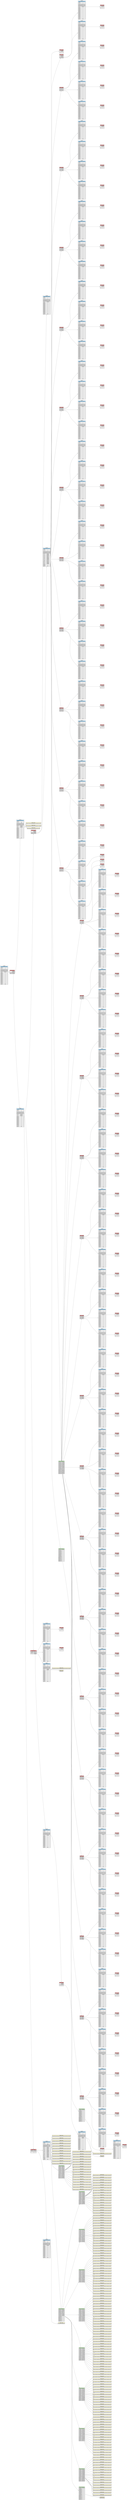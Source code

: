 digraph G {
rankdir=LR;
node[shape=none]
n37886600[label=<<table><tr><td colspan="2" border="0">37886600</td></tr><tr><td colspan="2" bgcolor="lightskyblue"> TABLA INODO 37886600</td></tr>
<tr>
<td>i_uid</td>
<td>1</td>
</tr>
<tr>
<td>i_gid</td>
<td>1</td>
</tr>
<tr>
<td>i_s</td>
<td>0</td>
</tr>
<tr>
<td>i_atime</td>
<td>2023-03-08 20:35:24</td>
</tr>
<tr>
<td>i_ctime</td>
<td>2023-03-08 20:35:24</td>
</tr>
<tr>
<td>i_mtime</td>
<td>2023-03-08 20:35:24</td>
</tr>
<tr>
<td>ap0</td>
<td port="43244232">43244232</td>
</tr>
<tr>
<td>i_block</td>
<td>-1</td>
</tr>
<tr>
<td>i_block</td>
<td>-1</td>
</tr>
<tr>
<td>i_block</td>
<td>-1</td>
</tr>
<tr>
<td>i_block</td>
<td>-1</td>
</tr>
<tr>
<td>i_block</td>
<td>-1</td>
</tr>
<tr>
<td>i_block</td>
<td>-1</td>
</tr>
<tr>
<td>i_block</td>
<td>-1</td>
</tr>
<tr>
<td>i_block</td>
<td>-1</td>
</tr>
<tr>
<td>i_block</td>
<td>-1</td>
</tr>
<tr>
<td>i_block</td>
<td>-1</td>
</tr>
<tr>
<td>i_block</td>
<td>-1</td>
</tr>
<tr>
<td>i_block</td>
<td>-1</td>
</tr>
<tr>
<td>i_block</td>
<td>-1</td>
</tr>
<tr>
<td>i_block</td>
<td>-1</td>
</tr>
<tr>
<td>i_type</td>
<td>0</td>
</tr>
<tr>
<td>i_perm</td>
<td>664</td>
</tr>
</table>>]
n43244232[label=<<table>
<tr>
<td colspan="2" bgcolor="lightcoral">Bloque Carpeta</td></tr>
<tr>
<td>.</td>
<td port="37886600">37886600</td>
</tr>
<tr>
<td>..</td>
<td port="37886600">37886600</td>
</tr>
<tr>
<td>users.txt</td>
<td port="37886712">37886712</td>
</tr>
<tr>
<td>home</td>
<td port="37886824">37886824</td>
</tr>
</table>>]
n43244232:37886712->n37886712;
n43244232:37886824->n37886824;
n37886600:43244232->n43244232;
n37886712[label=<<table><tr><td colspan="2" border="0">37886712</td></tr><tr><td colspan="2" bgcolor="lightskyblue"> TABLA INODO 37886712</td></tr>
<tr>
<td>i_uid</td>
<td>1</td>
</tr>
<tr>
<td>i_gid</td>
<td>1</td>
</tr>
<tr>
<td>i_s</td>
<td>180</td>
</tr>
<tr>
<td>i_atime</td>
<td>2023-03-08 20:35:31</td>
</tr>
<tr>
<td>i_ctime</td>
<td>2023-03-08 20:35:24</td>
</tr>
<tr>
<td>i_mtime</td>
<td>2023-03-08 20:35:31</td>
</tr>
<tr>
<td>ap0</td>
<td port="43244296">43244296</td>
</tr>
<tr>
<td>ap1</td>
<td port="43244360">43244360</td>
</tr>
<tr>
<td>ap2</td>
<td port="43244424">43244424</td>
</tr>
<tr>
<td>i_block</td>
<td>-1</td>
</tr>
<tr>
<td>i_block</td>
<td>-1</td>
</tr>
<tr>
<td>i_block</td>
<td>-1</td>
</tr>
<tr>
<td>i_block</td>
<td>-1</td>
</tr>
<tr>
<td>i_block</td>
<td>-1</td>
</tr>
<tr>
<td>i_block</td>
<td>-1</td>
</tr>
<tr>
<td>i_block</td>
<td>-1</td>
</tr>
<tr>
<td>i_block</td>
<td>-1</td>
</tr>
<tr>
<td>i_block</td>
<td>-1</td>
</tr>
<tr>
<td>i_block</td>
<td>-1</td>
</tr>
<tr>
<td>i_block</td>
<td>-1</td>
</tr>
<tr>
<td>i_block</td>
<td>-1</td>
</tr>
<tr>
<td>i_type</td>
<td>1</td>
</tr>
<tr>
<td>i_perm</td>
<td>664</td>
</tr>
</table>>]
n43244296[label=<<table>
<tr>
<td colspan="2" bgcolor="lemonchiffon">Bloque Archivo</td></tr>
<tr>
<td>1,G,root
1,U,root,root,123
2,G,Archivos 1
3,G,Archivos2
4,G,Arch</td>
</tr>
</table>>]
n37886712:43244296->n43244296;
n43244360[label=<<table>
<tr>
<td colspan="2" bgcolor="lemonchiffon">Bloque Archivo</td></tr>
<tr>
<td>ivos 3
0,G,Archivos4
2,U,root,user1,123
3,U,Archivos 1,user2,abc</td>
</tr>
</table>>]
n37886712:43244360->n43244360;
n43244424[label=<<table>
<tr>
<td colspan="2" bgcolor="lemonchiffon">Bloque Archivo</td></tr>
<tr>
<td>123
0,U,Archivos2,user3,123
5,U,Archivos2,user4,123
</td>
</tr>
</table>>]
n37886712:43244424->n43244424;
n37886824[label=<<table><tr><td colspan="2" border="0">37886824</td></tr><tr><td colspan="2" bgcolor="lightskyblue"> TABLA INODO 37886824</td></tr>
<tr>
<td>i_uid</td>
<td>1</td>
</tr>
<tr>
<td>i_gid</td>
<td>1</td>
</tr>
<tr>
<td>i_s</td>
<td>0</td>
</tr>
<tr>
<td>i_atime</td>
<td>2023-03-08 20:35:31</td>
</tr>
<tr>
<td>i_ctime</td>
<td>2023-03-08 20:35:31</td>
</tr>
<tr>
<td>i_mtime</td>
<td>2023-03-08 20:35:31</td>
</tr>
<tr>
<td>ap0</td>
<td port="43244488">43244488</td>
</tr>
<tr>
<td>ap1</td>
<td port="43244744">43244744</td>
</tr>
<tr>
<td>ap2</td>
<td port="43264328">43264328</td>
</tr>
<tr>
<td>i_block</td>
<td>-1</td>
</tr>
<tr>
<td>i_block</td>
<td>-1</td>
</tr>
<tr>
<td>i_block</td>
<td>-1</td>
</tr>
<tr>
<td>i_block</td>
<td>-1</td>
</tr>
<tr>
<td>i_block</td>
<td>-1</td>
</tr>
<tr>
<td>i_block</td>
<td>-1</td>
</tr>
<tr>
<td>i_block</td>
<td>-1</td>
</tr>
<tr>
<td>i_block</td>
<td>-1</td>
</tr>
<tr>
<td>i_block</td>
<td>-1</td>
</tr>
<tr>
<td>i_block</td>
<td>-1</td>
</tr>
<tr>
<td>i_block</td>
<td>-1</td>
</tr>
<tr>
<td>i_block</td>
<td>-1</td>
</tr>
<tr>
<td>i_type</td>
<td>0</td>
</tr>
<tr>
<td>i_perm</td>
<td>664</td>
</tr>
</table>>]
n43244488[label=<<table>
<tr>
<td colspan="2" bgcolor="lightcoral">Bloque Carpeta</td></tr>
<tr>
<td>.</td>
<td port="37886824">37886824</td>
</tr>
<tr>
<td>..</td>
<td port="37886600">37886600</td>
</tr>
<tr>
<td>carpeta1</td>
<td port="37886936">37886936</td>
</tr>
<tr>
<td>carpeta2</td>
<td port="37887048">37887048</td>
</tr>
</table>>]
n43244488:37886936->n37886936;
n43244488:37887048->n37887048;
n37886824:43244488->n43244488;
n43244744[label=<<table>
<tr>
<td colspan="2" bgcolor="lightcoral">Bloque Carpeta</td></tr>
<tr>
<td>renombrado2</td>
<td port="37887160">37887160</td>
</tr>
<tr>
<td>carpeta4</td>
<td port="37887272">37887272</td>
</tr>
<tr>
<td>directo_1.tx</td>
<td port="37899816">37899816</td>
</tr>
<tr>
<td>Var</td>
<td port="37899928">37899928</td>
</tr>
</table>>]
n43244744:37887160->n37887160;
n43244744:37887272->n37887272;
n43244744:37899816->n37899816;
n43244744:37899928->n37899928;
n37886824:43244744->n43244744;
n43264328[label=<<table>
<tr>
<td colspan="2" bgcolor="lightcoral">Bloque Carpeta</td></tr>
<tr>
<td>indirecto_1.</td>
<td port="37900152">37900152</td>
</tr>
<tr>
<td>prueba.txt</td>
<td port="37900264">37900264</td>
</tr>
<tr>
<td></td>
<td port="-1">-1</td>
</tr>
<tr>
<td></td>
<td port="-1">-1</td>
</tr>
</table>>]
n43264328:37900152->n37900152;
n43264328:37900264->n37900264;
n37886824:43264328->n43264328;
n37886936[label=<<table><tr><td colspan="2" border="0">37886936</td></tr><tr><td colspan="2" bgcolor="lightskyblue"> TABLA INODO 37886936</td></tr>
<tr>
<td>i_uid</td>
<td>1</td>
</tr>
<tr>
<td>i_gid</td>
<td>1</td>
</tr>
<tr>
<td>i_s</td>
<td>0</td>
</tr>
<tr>
<td>i_atime</td>
<td>2023-03-08 20:35:31</td>
</tr>
<tr>
<td>i_ctime</td>
<td>2023-03-08 20:35:31</td>
</tr>
<tr>
<td>i_mtime</td>
<td>2023-03-08 20:35:31</td>
</tr>
<tr>
<td>ap0</td>
<td port="43244552">43244552</td>
</tr>
<tr>
<td>i_block</td>
<td>-1</td>
</tr>
<tr>
<td>i_block</td>
<td>-1</td>
</tr>
<tr>
<td>i_block</td>
<td>-1</td>
</tr>
<tr>
<td>i_block</td>
<td>-1</td>
</tr>
<tr>
<td>i_block</td>
<td>-1</td>
</tr>
<tr>
<td>i_block</td>
<td>-1</td>
</tr>
<tr>
<td>i_block</td>
<td>-1</td>
</tr>
<tr>
<td>i_block</td>
<td>-1</td>
</tr>
<tr>
<td>i_block</td>
<td>-1</td>
</tr>
<tr>
<td>i_block</td>
<td>-1</td>
</tr>
<tr>
<td>i_block</td>
<td>-1</td>
</tr>
<tr>
<td>i_block</td>
<td>-1</td>
</tr>
<tr>
<td>i_block</td>
<td>-1</td>
</tr>
<tr>
<td>i_block</td>
<td>-1</td>
</tr>
<tr>
<td>i_type</td>
<td>0</td>
</tr>
<tr>
<td>i_perm</td>
<td>664</td>
</tr>
</table>>]
n43244552[label=<<table>
<tr>
<td colspan="2" bgcolor="lightcoral">Bloque Carpeta</td></tr>
<tr>
<td>.</td>
<td port="37886936">37886936</td>
</tr>
<tr>
<td>..</td>
<td port="37886824">37886824</td>
</tr>
<tr>
<td></td>
<td port="-1">-1</td>
</tr>
<tr>
<td></td>
<td port="-1">-1</td>
</tr>
</table>>]
n37886936:43244552->n43244552;
n37887048[label=<<table><tr><td colspan="2" border="0">37887048</td></tr><tr><td colspan="2" bgcolor="lightskyblue"> TABLA INODO 37887048</td></tr>
<tr>
<td>i_uid</td>
<td>1</td>
</tr>
<tr>
<td>i_gid</td>
<td>1</td>
</tr>
<tr>
<td>i_s</td>
<td>0</td>
</tr>
<tr>
<td>i_atime</td>
<td>2023-03-08 20:35:31</td>
</tr>
<tr>
<td>i_ctime</td>
<td>2023-03-08 20:35:31</td>
</tr>
<tr>
<td>i_mtime</td>
<td>2023-03-08 20:35:31</td>
</tr>
<tr>
<td>ap0</td>
<td port="43244616">43244616</td>
</tr>
<tr>
<td>ap1</td>
<td port="43245064">43245064</td>
</tr>
<tr>
<td>ap2</td>
<td port="43245384">43245384</td>
</tr>
<tr>
<td>ap3</td>
<td port="43245704">43245704</td>
</tr>
<tr>
<td>ap4</td>
<td port="43246024">43246024</td>
</tr>
<tr>
<td>ap5</td>
<td port="43246344">43246344</td>
</tr>
<tr>
<td>ap6</td>
<td port="43246664">43246664</td>
</tr>
<tr>
<td>ap7</td>
<td port="43246984">43246984</td>
</tr>
<tr>
<td>ap8</td>
<td port="43247304">43247304</td>
</tr>
<tr>
<td>ap9</td>
<td port="43247624">43247624</td>
</tr>
<tr>
<td>ap10</td>
<td port="43247944">43247944</td>
</tr>
<tr>
<td>ap11</td>
<td port="43248264">43248264</td>
</tr>
<tr>
<td>ap12</td>
<td port="43248648">43248648</td>
</tr>
<tr>
<td>ap13</td>
<td port="43253896">43253896</td>
</tr>
<tr>
<td>i_block</td>
<td>-1</td>
</tr>
<tr>
<td>i_type</td>
<td>0</td>
</tr>
<tr>
<td>i_perm</td>
<td>664</td>
</tr>
</table>>]
n43244616[label=<<table>
<tr>
<td colspan="2" bgcolor="lightcoral">Bloque Carpeta</td></tr>
<tr>
<td>.</td>
<td port="37887048">37887048</td>
</tr>
<tr>
<td>..</td>
<td port="37886824">37886824</td>
</tr>
<tr>
<td>a1</td>
<td port="37887384">37887384</td>
</tr>
<tr>
<td>a2</td>
<td port="37887496">37887496</td>
</tr>
</table>>]
n43244616:37887384->n37887384;
n43244616:37887496->n37887496;
n37887048:43244616->n43244616;
n43245064[label=<<table>
<tr>
<td colspan="2" bgcolor="lightcoral">Bloque Carpeta</td></tr>
<tr>
<td>a3</td>
<td port="37887608">37887608</td>
</tr>
<tr>
<td>a4</td>
<td port="37887720">37887720</td>
</tr>
<tr>
<td>a5</td>
<td port="37887832">37887832</td>
</tr>
<tr>
<td>a6</td>
<td port="37887944">37887944</td>
</tr>
</table>>]
n43245064:37887608->n37887608;
n43245064:37887720->n37887720;
n43245064:37887832->n37887832;
n43245064:37887944->n37887944;
n37887048:43245064->n43245064;
n43245384[label=<<table>
<tr>
<td colspan="2" bgcolor="lightcoral">Bloque Carpeta</td></tr>
<tr>
<td>a7</td>
<td port="37888056">37888056</td>
</tr>
<tr>
<td>a8</td>
<td port="37888168">37888168</td>
</tr>
<tr>
<td>a9</td>
<td port="37888280">37888280</td>
</tr>
<tr>
<td>a10</td>
<td port="37888392">37888392</td>
</tr>
</table>>]
n43245384:37888056->n37888056;
n43245384:37888168->n37888168;
n43245384:37888280->n37888280;
n43245384:37888392->n37888392;
n37887048:43245384->n43245384;
n43245704[label=<<table>
<tr>
<td colspan="2" bgcolor="lightcoral">Bloque Carpeta</td></tr>
<tr>
<td>a11</td>
<td port="37888504">37888504</td>
</tr>
<tr>
<td>a12</td>
<td port="37888616">37888616</td>
</tr>
<tr>
<td>a13</td>
<td port="37888728">37888728</td>
</tr>
<tr>
<td>a14</td>
<td port="37888840">37888840</td>
</tr>
</table>>]
n43245704:37888504->n37888504;
n43245704:37888616->n37888616;
n43245704:37888728->n37888728;
n43245704:37888840->n37888840;
n37887048:43245704->n43245704;
n43246024[label=<<table>
<tr>
<td colspan="2" bgcolor="lightcoral">Bloque Carpeta</td></tr>
<tr>
<td>a15</td>
<td port="37888952">37888952</td>
</tr>
<tr>
<td>a16</td>
<td port="37889064">37889064</td>
</tr>
<tr>
<td>a17</td>
<td port="37889176">37889176</td>
</tr>
<tr>
<td>a18</td>
<td port="37889288">37889288</td>
</tr>
</table>>]
n43246024:37888952->n37888952;
n43246024:37889064->n37889064;
n43246024:37889176->n37889176;
n43246024:37889288->n37889288;
n37887048:43246024->n43246024;
n43246344[label=<<table>
<tr>
<td colspan="2" bgcolor="lightcoral">Bloque Carpeta</td></tr>
<tr>
<td>a19</td>
<td port="37889400">37889400</td>
</tr>
<tr>
<td>a20</td>
<td port="37889512">37889512</td>
</tr>
<tr>
<td>a21</td>
<td port="37889624">37889624</td>
</tr>
<tr>
<td>a22</td>
<td port="37889736">37889736</td>
</tr>
</table>>]
n43246344:37889400->n37889400;
n43246344:37889512->n37889512;
n43246344:37889624->n37889624;
n43246344:37889736->n37889736;
n37887048:43246344->n43246344;
n43246664[label=<<table>
<tr>
<td colspan="2" bgcolor="lightcoral">Bloque Carpeta</td></tr>
<tr>
<td>a23</td>
<td port="37889848">37889848</td>
</tr>
<tr>
<td>a24</td>
<td port="37889960">37889960</td>
</tr>
<tr>
<td>a25</td>
<td port="37890072">37890072</td>
</tr>
<tr>
<td>a26</td>
<td port="37890184">37890184</td>
</tr>
</table>>]
n43246664:37889848->n37889848;
n43246664:37889960->n37889960;
n43246664:37890072->n37890072;
n43246664:37890184->n37890184;
n37887048:43246664->n43246664;
n43246984[label=<<table>
<tr>
<td colspan="2" bgcolor="lightcoral">Bloque Carpeta</td></tr>
<tr>
<td>a27</td>
<td port="37890296">37890296</td>
</tr>
<tr>
<td>a28</td>
<td port="37890408">37890408</td>
</tr>
<tr>
<td>a29</td>
<td port="37890520">37890520</td>
</tr>
<tr>
<td>a30</td>
<td port="37890632">37890632</td>
</tr>
</table>>]
n43246984:37890296->n37890296;
n43246984:37890408->n37890408;
n43246984:37890520->n37890520;
n43246984:37890632->n37890632;
n37887048:43246984->n43246984;
n43247304[label=<<table>
<tr>
<td colspan="2" bgcolor="lightcoral">Bloque Carpeta</td></tr>
<tr>
<td>a31</td>
<td port="37890744">37890744</td>
</tr>
<tr>
<td>a32</td>
<td port="37890856">37890856</td>
</tr>
<tr>
<td>a33</td>
<td port="37890968">37890968</td>
</tr>
<tr>
<td>a34</td>
<td port="37891080">37891080</td>
</tr>
</table>>]
n43247304:37890744->n37890744;
n43247304:37890856->n37890856;
n43247304:37890968->n37890968;
n43247304:37891080->n37891080;
n37887048:43247304->n43247304;
n43247624[label=<<table>
<tr>
<td colspan="2" bgcolor="lightcoral">Bloque Carpeta</td></tr>
<tr>
<td>a35</td>
<td port="37891192">37891192</td>
</tr>
<tr>
<td>a36</td>
<td port="37891304">37891304</td>
</tr>
<tr>
<td>a37</td>
<td port="37891416">37891416</td>
</tr>
<tr>
<td>a38</td>
<td port="37891528">37891528</td>
</tr>
</table>>]
n43247624:37891192->n37891192;
n43247624:37891304->n37891304;
n43247624:37891416->n37891416;
n43247624:37891528->n37891528;
n37887048:43247624->n43247624;
n43247944[label=<<table>
<tr>
<td colspan="2" bgcolor="lightcoral">Bloque Carpeta</td></tr>
<tr>
<td>a39</td>
<td port="37891640">37891640</td>
</tr>
<tr>
<td>a40</td>
<td port="37891752">37891752</td>
</tr>
<tr>
<td>a41</td>
<td port="37891864">37891864</td>
</tr>
<tr>
<td>a42</td>
<td port="37891976">37891976</td>
</tr>
</table>>]
n43247944:37891640->n37891640;
n43247944:37891752->n37891752;
n43247944:37891864->n37891864;
n43247944:37891976->n37891976;
n37887048:43247944->n43247944;
n43248264[label=<<table>
<tr>
<td colspan="2" bgcolor="lightcoral">Bloque Carpeta</td></tr>
<tr>
<td>a43</td>
<td port="37892088">37892088</td>
</tr>
<tr>
<td>a44</td>
<td port="37892200">37892200</td>
</tr>
<tr>
<td>a45</td>
<td port="37892312">37892312</td>
</tr>
<tr>
<td>a46</td>
<td port="37892424">37892424</td>
</tr>
</table>>]
n43248264:37892088->n37892088;
n43248264:37892200->n37892200;
n43248264:37892312->n37892312;
n43248264:37892424->n37892424;
n37887048:43248264->n43248264;
n43248648[label=<<table>
<tr>
<td colspan="2" bgcolor="#c3f8b6">Bloque Apuntadores</td></tr>
<tr>
<td>b_pointer 0</td>
<td>43248584</td>
</tr>
<tr>
<td>b_pointer 1</td>
<td>43248968</td>
</tr>
<tr>
<td>b_pointer 2</td>
<td>43249288</td>
</tr>
<tr>
<td>b_pointer 3</td>
<td>43249608</td>
</tr>
<tr>
<td>b_pointer 4</td>
<td>43249928</td>
</tr>
<tr>
<td>b_pointer 5</td>
<td>43250248</td>
</tr>
<tr>
<td>b_pointer 6</td>
<td>43250568</td>
</tr>
<tr>
<td>b_pointer 7</td>
<td>43250888</td>
</tr>
<tr>
<td>b_pointer 8</td>
<td>43251208</td>
</tr>
<tr>
<td>b_pointer 9</td>
<td>43251528</td>
</tr>
<tr>
<td>b_pointer 10</td>
<td>43251848</td>
</tr>
<tr>
<td>b_pointer 11</td>
<td>43252168</td>
</tr>
<tr>
<td>b_pointer 12</td>
<td>43252488</td>
</tr>
<tr>
<td>b_pointer 13</td>
<td>43252808</td>
</tr>
<tr>
<td>b_pointer 14</td>
<td>43253128</td>
</tr>
<tr>
<td>b_pointer 15</td>
<td>43253448</td>
</tr>
</table>>]
n37887048:43248648->n43248648;
n43248584[label=<<table>
<tr>
<td colspan="2" bgcolor="lightcoral">Bloque Carpeta</td></tr>
<tr>
<td>b1</td>
<td port="37892536">37892536</td>
</tr>
<tr>
<td>b2</td>
<td port="37892648">37892648</td>
</tr>
<tr>
<td>b3</td>
<td port="37892760">37892760</td>
</tr>
<tr>
<td>b4</td>
<td port="37892872">37892872</td>
</tr>
</table>>]
n43248584:37892536->n37892536;
n43248584:37892648->n37892648;
n43248584:37892760->n37892760;
n43248584:37892872->n37892872;
n43248648:43248584->n43248584;
n43248968[label=<<table>
<tr>
<td colspan="2" bgcolor="lightcoral">Bloque Carpeta</td></tr>
<tr>
<td>b5</td>
<td port="37892984">37892984</td>
</tr>
<tr>
<td>b6</td>
<td port="37893096">37893096</td>
</tr>
<tr>
<td>b7</td>
<td port="37893208">37893208</td>
</tr>
<tr>
<td>b8</td>
<td port="37893320">37893320</td>
</tr>
</table>>]
n43248968:37892984->n37892984;
n43248968:37893096->n37893096;
n43248968:37893208->n37893208;
n43248968:37893320->n37893320;
n43248648:43248968->n43248968;
n43249288[label=<<table>
<tr>
<td colspan="2" bgcolor="lightcoral">Bloque Carpeta</td></tr>
<tr>
<td>b9</td>
<td port="37893432">37893432</td>
</tr>
<tr>
<td>b10</td>
<td port="37893544">37893544</td>
</tr>
<tr>
<td>b11</td>
<td port="37893656">37893656</td>
</tr>
<tr>
<td>b12</td>
<td port="37893768">37893768</td>
</tr>
</table>>]
n43249288:37893432->n37893432;
n43249288:37893544->n37893544;
n43249288:37893656->n37893656;
n43249288:37893768->n37893768;
n43248648:43249288->n43249288;
n43249608[label=<<table>
<tr>
<td colspan="2" bgcolor="lightcoral">Bloque Carpeta</td></tr>
<tr>
<td>b13</td>
<td port="37893880">37893880</td>
</tr>
<tr>
<td>b14</td>
<td port="37893992">37893992</td>
</tr>
<tr>
<td>b15</td>
<td port="37894104">37894104</td>
</tr>
<tr>
<td>b16</td>
<td port="37894216">37894216</td>
</tr>
</table>>]
n43249608:37893880->n37893880;
n43249608:37893992->n37893992;
n43249608:37894104->n37894104;
n43249608:37894216->n37894216;
n43248648:43249608->n43249608;
n43249928[label=<<table>
<tr>
<td colspan="2" bgcolor="lightcoral">Bloque Carpeta</td></tr>
<tr>
<td>b17</td>
<td port="37894328">37894328</td>
</tr>
<tr>
<td>b18</td>
<td port="37894440">37894440</td>
</tr>
<tr>
<td>b19</td>
<td port="37894552">37894552</td>
</tr>
<tr>
<td>b20</td>
<td port="37894664">37894664</td>
</tr>
</table>>]
n43249928:37894328->n37894328;
n43249928:37894440->n37894440;
n43249928:37894552->n37894552;
n43249928:37894664->n37894664;
n43248648:43249928->n43249928;
n43250248[label=<<table>
<tr>
<td colspan="2" bgcolor="lightcoral">Bloque Carpeta</td></tr>
<tr>
<td>b21</td>
<td port="37894776">37894776</td>
</tr>
<tr>
<td>b22</td>
<td port="37894888">37894888</td>
</tr>
<tr>
<td>b23</td>
<td port="37895000">37895000</td>
</tr>
<tr>
<td>b24</td>
<td port="37895112">37895112</td>
</tr>
</table>>]
n43250248:37894776->n37894776;
n43250248:37894888->n37894888;
n43250248:37895000->n37895000;
n43250248:37895112->n37895112;
n43248648:43250248->n43250248;
n43250568[label=<<table>
<tr>
<td colspan="2" bgcolor="lightcoral">Bloque Carpeta</td></tr>
<tr>
<td>b25</td>
<td port="37895224">37895224</td>
</tr>
<tr>
<td>b26</td>
<td port="37895336">37895336</td>
</tr>
<tr>
<td>b27</td>
<td port="37895448">37895448</td>
</tr>
<tr>
<td>b28</td>
<td port="37895560">37895560</td>
</tr>
</table>>]
n43250568:37895224->n37895224;
n43250568:37895336->n37895336;
n43250568:37895448->n37895448;
n43250568:37895560->n37895560;
n43248648:43250568->n43250568;
n43250888[label=<<table>
<tr>
<td colspan="2" bgcolor="lightcoral">Bloque Carpeta</td></tr>
<tr>
<td>b29</td>
<td port="37895672">37895672</td>
</tr>
<tr>
<td>b30</td>
<td port="37895784">37895784</td>
</tr>
<tr>
<td>b31</td>
<td port="37895896">37895896</td>
</tr>
<tr>
<td>b32</td>
<td port="37896008">37896008</td>
</tr>
</table>>]
n43250888:37895672->n37895672;
n43250888:37895784->n37895784;
n43250888:37895896->n37895896;
n43250888:37896008->n37896008;
n43248648:43250888->n43250888;
n43251208[label=<<table>
<tr>
<td colspan="2" bgcolor="lightcoral">Bloque Carpeta</td></tr>
<tr>
<td>b33</td>
<td port="37896120">37896120</td>
</tr>
<tr>
<td>b34</td>
<td port="37896232">37896232</td>
</tr>
<tr>
<td>b35</td>
<td port="37896344">37896344</td>
</tr>
<tr>
<td>b36</td>
<td port="37896456">37896456</td>
</tr>
</table>>]
n43251208:37896120->n37896120;
n43251208:37896232->n37896232;
n43251208:37896344->n37896344;
n43251208:37896456->n37896456;
n43248648:43251208->n43251208;
n43251528[label=<<table>
<tr>
<td colspan="2" bgcolor="lightcoral">Bloque Carpeta</td></tr>
<tr>
<td>b37</td>
<td port="37896568">37896568</td>
</tr>
<tr>
<td>b38</td>
<td port="37896680">37896680</td>
</tr>
<tr>
<td>b39</td>
<td port="37896792">37896792</td>
</tr>
<tr>
<td>b40</td>
<td port="37896904">37896904</td>
</tr>
</table>>]
n43251528:37896568->n37896568;
n43251528:37896680->n37896680;
n43251528:37896792->n37896792;
n43251528:37896904->n37896904;
n43248648:43251528->n43251528;
n43251848[label=<<table>
<tr>
<td colspan="2" bgcolor="lightcoral">Bloque Carpeta</td></tr>
<tr>
<td>b41</td>
<td port="37897016">37897016</td>
</tr>
<tr>
<td>b42</td>
<td port="37897128">37897128</td>
</tr>
<tr>
<td>b43</td>
<td port="37897240">37897240</td>
</tr>
<tr>
<td>b44</td>
<td port="37897352">37897352</td>
</tr>
</table>>]
n43251848:37897016->n37897016;
n43251848:37897128->n37897128;
n43251848:37897240->n37897240;
n43251848:37897352->n37897352;
n43248648:43251848->n43251848;
n43252168[label=<<table>
<tr>
<td colspan="2" bgcolor="lightcoral">Bloque Carpeta</td></tr>
<tr>
<td>b45</td>
<td port="37897464">37897464</td>
</tr>
<tr>
<td>b46</td>
<td port="37897576">37897576</td>
</tr>
<tr>
<td>b47</td>
<td port="37897688">37897688</td>
</tr>
<tr>
<td>b48</td>
<td port="37897800">37897800</td>
</tr>
</table>>]
n43252168:37897464->n37897464;
n43252168:37897576->n37897576;
n43252168:37897688->n37897688;
n43252168:37897800->n37897800;
n43248648:43252168->n43252168;
n43252488[label=<<table>
<tr>
<td colspan="2" bgcolor="lightcoral">Bloque Carpeta</td></tr>
<tr>
<td>b49</td>
<td port="37897912">37897912</td>
</tr>
<tr>
<td>b50</td>
<td port="37898024">37898024</td>
</tr>
<tr>
<td>b51</td>
<td port="37898136">37898136</td>
</tr>
<tr>
<td>b52</td>
<td port="37898248">37898248</td>
</tr>
</table>>]
n43252488:37897912->n37897912;
n43252488:37898024->n37898024;
n43252488:37898136->n37898136;
n43252488:37898248->n37898248;
n43248648:43252488->n43252488;
n43252808[label=<<table>
<tr>
<td colspan="2" bgcolor="lightcoral">Bloque Carpeta</td></tr>
<tr>
<td>b53</td>
<td port="37898360">37898360</td>
</tr>
<tr>
<td>b54</td>
<td port="37898472">37898472</td>
</tr>
<tr>
<td>b55</td>
<td port="37898584">37898584</td>
</tr>
<tr>
<td>b56</td>
<td port="37898696">37898696</td>
</tr>
</table>>]
n43252808:37898360->n37898360;
n43252808:37898472->n37898472;
n43252808:37898584->n37898584;
n43252808:37898696->n37898696;
n43248648:43252808->n43252808;
n43253128[label=<<table>
<tr>
<td colspan="2" bgcolor="lightcoral">Bloque Carpeta</td></tr>
<tr>
<td>b57</td>
<td port="37898808">37898808</td>
</tr>
<tr>
<td>b58</td>
<td port="37898920">37898920</td>
</tr>
<tr>
<td>b59</td>
<td port="37899032">37899032</td>
</tr>
<tr>
<td>b60</td>
<td port="37899144">37899144</td>
</tr>
</table>>]
n43253128:37898808->n37898808;
n43253128:37898920->n37898920;
n43253128:37899032->n37899032;
n43253128:37899144->n37899144;
n43248648:43253128->n43253128;
n43253448[label=<<table>
<tr>
<td colspan="2" bgcolor="lightcoral">Bloque Carpeta</td></tr>
<tr>
<td>b61</td>
<td port="37899256">37899256</td>
</tr>
<tr>
<td>b62</td>
<td port="37899368">37899368</td>
</tr>
<tr>
<td>b63</td>
<td port="37899480">37899480</td>
</tr>
<tr>
<td>b64</td>
<td port="37899592">37899592</td>
</tr>
</table>>]
n43253448:37899256->n37899256;
n43253448:37899368->n37899368;
n43253448:37899480->n37899480;
n43253448:37899592->n37899592;
n43248648:43253448->n43253448;
n43253896[label=<<table>
<tr>
<td colspan="2" bgcolor="#c3f8b6">Bloque Apuntadores</td></tr>
<tr>
<td>b_pointer 0</td>
<td>43253832</td>
</tr>
<tr>
<td>b_pointer 1</td>
<td>-1</td>
</tr>
<tr>
<td>b_pointer 2</td>
<td>-1</td>
</tr>
<tr>
<td>b_pointer 3</td>
<td>-1</td>
</tr>
<tr>
<td>b_pointer 4</td>
<td>-1</td>
</tr>
<tr>
<td>b_pointer 5</td>
<td>-1</td>
</tr>
<tr>
<td>b_pointer 6</td>
<td>-1</td>
</tr>
<tr>
<td>b_pointer 7</td>
<td>-1</td>
</tr>
<tr>
<td>b_pointer 8</td>
<td>-1</td>
</tr>
<tr>
<td>b_pointer 9</td>
<td>-1</td>
</tr>
<tr>
<td>b_pointer 10</td>
<td>-1</td>
</tr>
<tr>
<td>b_pointer 11</td>
<td>-1</td>
</tr>
<tr>
<td>b_pointer 12</td>
<td>-1</td>
</tr>
<tr>
<td>b_pointer 13</td>
<td>-1</td>
</tr>
<tr>
<td>b_pointer 14</td>
<td>-1</td>
</tr>
<tr>
<td>b_pointer 15</td>
<td>-1</td>
</tr>
</table>>]
n37887048:43253896->n43253896;
n43253832[label=<<table>
<tr>
<td colspan="2" bgcolor="#c3f8b6">Bloque Apuntadores</td></tr>
<tr>
<td>b_pointer 0</td>
<td>43253768</td>
</tr>
<tr>
<td>b_pointer 1</td>
<td>-1</td>
</tr>
<tr>
<td>b_pointer 2</td>
<td>-1</td>
</tr>
<tr>
<td>b_pointer 3</td>
<td>-1</td>
</tr>
<tr>
<td>b_pointer 4</td>
<td>-1</td>
</tr>
<tr>
<td>b_pointer 5</td>
<td>-1</td>
</tr>
<tr>
<td>b_pointer 6</td>
<td>-1</td>
</tr>
<tr>
<td>b_pointer 7</td>
<td>-1</td>
</tr>
<tr>
<td>b_pointer 8</td>
<td>-1</td>
</tr>
<tr>
<td>b_pointer 9</td>
<td>-1</td>
</tr>
<tr>
<td>b_pointer 10</td>
<td>-1</td>
</tr>
<tr>
<td>b_pointer 11</td>
<td>-1</td>
</tr>
<tr>
<td>b_pointer 12</td>
<td>-1</td>
</tr>
<tr>
<td>b_pointer 13</td>
<td>-1</td>
</tr>
<tr>
<td>b_pointer 14</td>
<td>-1</td>
</tr>
<tr>
<td>b_pointer 15</td>
<td>-1</td>
</tr>
</table>>]
n43253896:43253832->n43253832;
n43253768[label=<<table>
<tr>
<td colspan="2" bgcolor="lightcoral">Bloque Carpeta</td></tr>
<tr>
<td>c1</td>
<td port="37899704">37899704</td>
</tr>
<tr>
<td></td>
<td port="-1">-1</td>
</tr>
<tr>
<td></td>
<td port="-1">-1</td>
</tr>
<tr>
<td></td>
<td port="-1">-1</td>
</tr>
</table>>]
n43253768:37899704->n37899704;
n43253832:43253768->n43253768;
n37887160[label=<<table><tr><td colspan="2" border="0">37887160</td></tr><tr><td colspan="2" bgcolor="lightskyblue"> TABLA INODO 37887160</td></tr>
<tr>
<td>i_uid</td>
<td>1</td>
</tr>
<tr>
<td>i_gid</td>
<td>1</td>
</tr>
<tr>
<td>i_s</td>
<td>0</td>
</tr>
<tr>
<td>i_atime</td>
<td>2023-03-08 20:35:31</td>
</tr>
<tr>
<td>i_ctime</td>
<td>2023-03-08 20:35:31</td>
</tr>
<tr>
<td>i_mtime</td>
<td>2023-03-08 20:35:31</td>
</tr>
<tr>
<td>ap0</td>
<td port="43244680">43244680</td>
</tr>
<tr>
<td>i_block</td>
<td>-1</td>
</tr>
<tr>
<td>i_block</td>
<td>-1</td>
</tr>
<tr>
<td>i_block</td>
<td>-1</td>
</tr>
<tr>
<td>i_block</td>
<td>-1</td>
</tr>
<tr>
<td>i_block</td>
<td>-1</td>
</tr>
<tr>
<td>i_block</td>
<td>-1</td>
</tr>
<tr>
<td>i_block</td>
<td>-1</td>
</tr>
<tr>
<td>i_block</td>
<td>-1</td>
</tr>
<tr>
<td>i_block</td>
<td>-1</td>
</tr>
<tr>
<td>i_block</td>
<td>-1</td>
</tr>
<tr>
<td>i_block</td>
<td>-1</td>
</tr>
<tr>
<td>i_block</td>
<td>-1</td>
</tr>
<tr>
<td>i_block</td>
<td>-1</td>
</tr>
<tr>
<td>i_block</td>
<td>-1</td>
</tr>
<tr>
<td>i_type</td>
<td>0</td>
</tr>
<tr>
<td>i_perm</td>
<td>664</td>
</tr>
</table>>]
n43244680[label=<<table>
<tr>
<td colspan="2" bgcolor="lightcoral">Bloque Carpeta</td></tr>
<tr>
<td>.</td>
<td port="37887160">37887160</td>
</tr>
<tr>
<td>..</td>
<td port="37886824">37886824</td>
</tr>
<tr>
<td></td>
<td port="-1">-1</td>
</tr>
<tr>
<td></td>
<td port="-1">-1</td>
</tr>
</table>>]
n37887160:43244680->n43244680;
n37887272[label=<<table><tr><td colspan="2" border="0">37887272</td></tr><tr><td colspan="2" bgcolor="lightskyblue"> TABLA INODO 37887272</td></tr>
<tr>
<td>i_uid</td>
<td>1</td>
</tr>
<tr>
<td>i_gid</td>
<td>1</td>
</tr>
<tr>
<td>i_s</td>
<td>0</td>
</tr>
<tr>
<td>i_atime</td>
<td>2023-03-08 20:35:31</td>
</tr>
<tr>
<td>i_ctime</td>
<td>2023-03-08 20:35:31</td>
</tr>
<tr>
<td>i_mtime</td>
<td>2023-03-08 20:35:31</td>
</tr>
<tr>
<td>ap0</td>
<td port="43244808">43244808</td>
</tr>
<tr>
<td>i_block</td>
<td>-1</td>
</tr>
<tr>
<td>i_block</td>
<td>-1</td>
</tr>
<tr>
<td>i_block</td>
<td>-1</td>
</tr>
<tr>
<td>i_block</td>
<td>-1</td>
</tr>
<tr>
<td>i_block</td>
<td>-1</td>
</tr>
<tr>
<td>i_block</td>
<td>-1</td>
</tr>
<tr>
<td>i_block</td>
<td>-1</td>
</tr>
<tr>
<td>i_block</td>
<td>-1</td>
</tr>
<tr>
<td>i_block</td>
<td>-1</td>
</tr>
<tr>
<td>i_block</td>
<td>-1</td>
</tr>
<tr>
<td>i_block</td>
<td>-1</td>
</tr>
<tr>
<td>i_block</td>
<td>-1</td>
</tr>
<tr>
<td>i_block</td>
<td>-1</td>
</tr>
<tr>
<td>i_block</td>
<td>-1</td>
</tr>
<tr>
<td>i_type</td>
<td>0</td>
</tr>
<tr>
<td>i_perm</td>
<td>664</td>
</tr>
</table>>]
n43244808[label=<<table>
<tr>
<td colspan="2" bgcolor="lightcoral">Bloque Carpeta</td></tr>
<tr>
<td>.</td>
<td port="37887272">37887272</td>
</tr>
<tr>
<td>..</td>
<td port="37886824">37886824</td>
</tr>
<tr>
<td></td>
<td port="-1">-1</td>
</tr>
<tr>
<td></td>
<td port="-1">-1</td>
</tr>
</table>>]
n37887272:43244808->n43244808;
n37887384[label=<<table><tr><td colspan="2" border="0">37887384</td></tr><tr><td colspan="2" bgcolor="lightskyblue"> TABLA INODO 37887384</td></tr>
<tr>
<td>i_uid</td>
<td>1</td>
</tr>
<tr>
<td>i_gid</td>
<td>1</td>
</tr>
<tr>
<td>i_s</td>
<td>0</td>
</tr>
<tr>
<td>i_atime</td>
<td>2023-03-08 20:35:31</td>
</tr>
<tr>
<td>i_ctime</td>
<td>2023-03-08 20:35:31</td>
</tr>
<tr>
<td>i_mtime</td>
<td>2023-03-08 20:35:31</td>
</tr>
<tr>
<td>ap0</td>
<td port="43244872">43244872</td>
</tr>
<tr>
<td>i_block</td>
<td>-1</td>
</tr>
<tr>
<td>i_block</td>
<td>-1</td>
</tr>
<tr>
<td>i_block</td>
<td>-1</td>
</tr>
<tr>
<td>i_block</td>
<td>-1</td>
</tr>
<tr>
<td>i_block</td>
<td>-1</td>
</tr>
<tr>
<td>i_block</td>
<td>-1</td>
</tr>
<tr>
<td>i_block</td>
<td>-1</td>
</tr>
<tr>
<td>i_block</td>
<td>-1</td>
</tr>
<tr>
<td>i_block</td>
<td>-1</td>
</tr>
<tr>
<td>i_block</td>
<td>-1</td>
</tr>
<tr>
<td>i_block</td>
<td>-1</td>
</tr>
<tr>
<td>i_block</td>
<td>-1</td>
</tr>
<tr>
<td>i_block</td>
<td>-1</td>
</tr>
<tr>
<td>i_block</td>
<td>-1</td>
</tr>
<tr>
<td>i_type</td>
<td>0</td>
</tr>
<tr>
<td>i_perm</td>
<td>664</td>
</tr>
</table>>]
n43244872[label=<<table>
<tr>
<td colspan="2" bgcolor="lightcoral">Bloque Carpeta</td></tr>
<tr>
<td>.</td>
<td port="37887384">37887384</td>
</tr>
<tr>
<td>..</td>
<td port="37887048">37887048</td>
</tr>
<tr>
<td></td>
<td port="-1">-1</td>
</tr>
<tr>
<td></td>
<td port="-1">-1</td>
</tr>
</table>>]
n37887384:43244872->n43244872;
n37887496[label=<<table><tr><td colspan="2" border="0">37887496</td></tr><tr><td colspan="2" bgcolor="lightskyblue"> TABLA INODO 37887496</td></tr>
<tr>
<td>i_uid</td>
<td>1</td>
</tr>
<tr>
<td>i_gid</td>
<td>1</td>
</tr>
<tr>
<td>i_s</td>
<td>0</td>
</tr>
<tr>
<td>i_atime</td>
<td>2023-03-08 20:35:31</td>
</tr>
<tr>
<td>i_ctime</td>
<td>2023-03-08 20:35:31</td>
</tr>
<tr>
<td>i_mtime</td>
<td>2023-03-08 20:35:31</td>
</tr>
<tr>
<td>ap0</td>
<td port="43244936">43244936</td>
</tr>
<tr>
<td>i_block</td>
<td>-1</td>
</tr>
<tr>
<td>i_block</td>
<td>-1</td>
</tr>
<tr>
<td>i_block</td>
<td>-1</td>
</tr>
<tr>
<td>i_block</td>
<td>-1</td>
</tr>
<tr>
<td>i_block</td>
<td>-1</td>
</tr>
<tr>
<td>i_block</td>
<td>-1</td>
</tr>
<tr>
<td>i_block</td>
<td>-1</td>
</tr>
<tr>
<td>i_block</td>
<td>-1</td>
</tr>
<tr>
<td>i_block</td>
<td>-1</td>
</tr>
<tr>
<td>i_block</td>
<td>-1</td>
</tr>
<tr>
<td>i_block</td>
<td>-1</td>
</tr>
<tr>
<td>i_block</td>
<td>-1</td>
</tr>
<tr>
<td>i_block</td>
<td>-1</td>
</tr>
<tr>
<td>i_block</td>
<td>-1</td>
</tr>
<tr>
<td>i_type</td>
<td>0</td>
</tr>
<tr>
<td>i_perm</td>
<td>664</td>
</tr>
</table>>]
n43244936[label=<<table>
<tr>
<td colspan="2" bgcolor="lightcoral">Bloque Carpeta</td></tr>
<tr>
<td>.</td>
<td port="37887496">37887496</td>
</tr>
<tr>
<td>..</td>
<td port="37887048">37887048</td>
</tr>
<tr>
<td></td>
<td port="-1">-1</td>
</tr>
<tr>
<td></td>
<td port="-1">-1</td>
</tr>
</table>>]
n37887496:43244936->n43244936;
n37887608[label=<<table><tr><td colspan="2" border="0">37887608</td></tr><tr><td colspan="2" bgcolor="lightskyblue"> TABLA INODO 37887608</td></tr>
<tr>
<td>i_uid</td>
<td>1</td>
</tr>
<tr>
<td>i_gid</td>
<td>1</td>
</tr>
<tr>
<td>i_s</td>
<td>0</td>
</tr>
<tr>
<td>i_atime</td>
<td>2023-03-08 20:35:31</td>
</tr>
<tr>
<td>i_ctime</td>
<td>2023-03-08 20:35:31</td>
</tr>
<tr>
<td>i_mtime</td>
<td>2023-03-08 20:35:31</td>
</tr>
<tr>
<td>ap0</td>
<td port="43245000">43245000</td>
</tr>
<tr>
<td>i_block</td>
<td>-1</td>
</tr>
<tr>
<td>i_block</td>
<td>-1</td>
</tr>
<tr>
<td>i_block</td>
<td>-1</td>
</tr>
<tr>
<td>i_block</td>
<td>-1</td>
</tr>
<tr>
<td>i_block</td>
<td>-1</td>
</tr>
<tr>
<td>i_block</td>
<td>-1</td>
</tr>
<tr>
<td>i_block</td>
<td>-1</td>
</tr>
<tr>
<td>i_block</td>
<td>-1</td>
</tr>
<tr>
<td>i_block</td>
<td>-1</td>
</tr>
<tr>
<td>i_block</td>
<td>-1</td>
</tr>
<tr>
<td>i_block</td>
<td>-1</td>
</tr>
<tr>
<td>i_block</td>
<td>-1</td>
</tr>
<tr>
<td>i_block</td>
<td>-1</td>
</tr>
<tr>
<td>i_block</td>
<td>-1</td>
</tr>
<tr>
<td>i_type</td>
<td>0</td>
</tr>
<tr>
<td>i_perm</td>
<td>664</td>
</tr>
</table>>]
n43245000[label=<<table>
<tr>
<td colspan="2" bgcolor="lightcoral">Bloque Carpeta</td></tr>
<tr>
<td>.</td>
<td port="37887608">37887608</td>
</tr>
<tr>
<td>..</td>
<td port="37887048">37887048</td>
</tr>
<tr>
<td></td>
<td port="-1">-1</td>
</tr>
<tr>
<td></td>
<td port="-1">-1</td>
</tr>
</table>>]
n37887608:43245000->n43245000;
n37887720[label=<<table><tr><td colspan="2" border="0">37887720</td></tr><tr><td colspan="2" bgcolor="lightskyblue"> TABLA INODO 37887720</td></tr>
<tr>
<td>i_uid</td>
<td>1</td>
</tr>
<tr>
<td>i_gid</td>
<td>1</td>
</tr>
<tr>
<td>i_s</td>
<td>0</td>
</tr>
<tr>
<td>i_atime</td>
<td>2023-03-08 20:35:31</td>
</tr>
<tr>
<td>i_ctime</td>
<td>2023-03-08 20:35:31</td>
</tr>
<tr>
<td>i_mtime</td>
<td>2023-03-08 20:35:31</td>
</tr>
<tr>
<td>ap0</td>
<td port="43245128">43245128</td>
</tr>
<tr>
<td>i_block</td>
<td>-1</td>
</tr>
<tr>
<td>i_block</td>
<td>-1</td>
</tr>
<tr>
<td>i_block</td>
<td>-1</td>
</tr>
<tr>
<td>i_block</td>
<td>-1</td>
</tr>
<tr>
<td>i_block</td>
<td>-1</td>
</tr>
<tr>
<td>i_block</td>
<td>-1</td>
</tr>
<tr>
<td>i_block</td>
<td>-1</td>
</tr>
<tr>
<td>i_block</td>
<td>-1</td>
</tr>
<tr>
<td>i_block</td>
<td>-1</td>
</tr>
<tr>
<td>i_block</td>
<td>-1</td>
</tr>
<tr>
<td>i_block</td>
<td>-1</td>
</tr>
<tr>
<td>i_block</td>
<td>-1</td>
</tr>
<tr>
<td>i_block</td>
<td>-1</td>
</tr>
<tr>
<td>i_block</td>
<td>-1</td>
</tr>
<tr>
<td>i_type</td>
<td>0</td>
</tr>
<tr>
<td>i_perm</td>
<td>664</td>
</tr>
</table>>]
n43245128[label=<<table>
<tr>
<td colspan="2" bgcolor="lightcoral">Bloque Carpeta</td></tr>
<tr>
<td>.</td>
<td port="37887720">37887720</td>
</tr>
<tr>
<td>..</td>
<td port="37887048">37887048</td>
</tr>
<tr>
<td></td>
<td port="-1">-1</td>
</tr>
<tr>
<td></td>
<td port="-1">-1</td>
</tr>
</table>>]
n37887720:43245128->n43245128;
n37887832[label=<<table><tr><td colspan="2" border="0">37887832</td></tr><tr><td colspan="2" bgcolor="lightskyblue"> TABLA INODO 37887832</td></tr>
<tr>
<td>i_uid</td>
<td>1</td>
</tr>
<tr>
<td>i_gid</td>
<td>1</td>
</tr>
<tr>
<td>i_s</td>
<td>0</td>
</tr>
<tr>
<td>i_atime</td>
<td>2023-03-08 20:35:31</td>
</tr>
<tr>
<td>i_ctime</td>
<td>2023-03-08 20:35:31</td>
</tr>
<tr>
<td>i_mtime</td>
<td>2023-03-08 20:35:31</td>
</tr>
<tr>
<td>ap0</td>
<td port="43245192">43245192</td>
</tr>
<tr>
<td>i_block</td>
<td>-1</td>
</tr>
<tr>
<td>i_block</td>
<td>-1</td>
</tr>
<tr>
<td>i_block</td>
<td>-1</td>
</tr>
<tr>
<td>i_block</td>
<td>-1</td>
</tr>
<tr>
<td>i_block</td>
<td>-1</td>
</tr>
<tr>
<td>i_block</td>
<td>-1</td>
</tr>
<tr>
<td>i_block</td>
<td>-1</td>
</tr>
<tr>
<td>i_block</td>
<td>-1</td>
</tr>
<tr>
<td>i_block</td>
<td>-1</td>
</tr>
<tr>
<td>i_block</td>
<td>-1</td>
</tr>
<tr>
<td>i_block</td>
<td>-1</td>
</tr>
<tr>
<td>i_block</td>
<td>-1</td>
</tr>
<tr>
<td>i_block</td>
<td>-1</td>
</tr>
<tr>
<td>i_block</td>
<td>-1</td>
</tr>
<tr>
<td>i_type</td>
<td>0</td>
</tr>
<tr>
<td>i_perm</td>
<td>664</td>
</tr>
</table>>]
n43245192[label=<<table>
<tr>
<td colspan="2" bgcolor="lightcoral">Bloque Carpeta</td></tr>
<tr>
<td>.</td>
<td port="37887832">37887832</td>
</tr>
<tr>
<td>..</td>
<td port="37887048">37887048</td>
</tr>
<tr>
<td></td>
<td port="-1">-1</td>
</tr>
<tr>
<td></td>
<td port="-1">-1</td>
</tr>
</table>>]
n37887832:43245192->n43245192;
n37887944[label=<<table><tr><td colspan="2" border="0">37887944</td></tr><tr><td colspan="2" bgcolor="lightskyblue"> TABLA INODO 37887944</td></tr>
<tr>
<td>i_uid</td>
<td>1</td>
</tr>
<tr>
<td>i_gid</td>
<td>1</td>
</tr>
<tr>
<td>i_s</td>
<td>0</td>
</tr>
<tr>
<td>i_atime</td>
<td>2023-03-08 20:35:31</td>
</tr>
<tr>
<td>i_ctime</td>
<td>2023-03-08 20:35:31</td>
</tr>
<tr>
<td>i_mtime</td>
<td>2023-03-08 20:35:31</td>
</tr>
<tr>
<td>ap0</td>
<td port="43245256">43245256</td>
</tr>
<tr>
<td>i_block</td>
<td>-1</td>
</tr>
<tr>
<td>i_block</td>
<td>-1</td>
</tr>
<tr>
<td>i_block</td>
<td>-1</td>
</tr>
<tr>
<td>i_block</td>
<td>-1</td>
</tr>
<tr>
<td>i_block</td>
<td>-1</td>
</tr>
<tr>
<td>i_block</td>
<td>-1</td>
</tr>
<tr>
<td>i_block</td>
<td>-1</td>
</tr>
<tr>
<td>i_block</td>
<td>-1</td>
</tr>
<tr>
<td>i_block</td>
<td>-1</td>
</tr>
<tr>
<td>i_block</td>
<td>-1</td>
</tr>
<tr>
<td>i_block</td>
<td>-1</td>
</tr>
<tr>
<td>i_block</td>
<td>-1</td>
</tr>
<tr>
<td>i_block</td>
<td>-1</td>
</tr>
<tr>
<td>i_block</td>
<td>-1</td>
</tr>
<tr>
<td>i_type</td>
<td>0</td>
</tr>
<tr>
<td>i_perm</td>
<td>664</td>
</tr>
</table>>]
n43245256[label=<<table>
<tr>
<td colspan="2" bgcolor="lightcoral">Bloque Carpeta</td></tr>
<tr>
<td>.</td>
<td port="37887944">37887944</td>
</tr>
<tr>
<td>..</td>
<td port="37887048">37887048</td>
</tr>
<tr>
<td></td>
<td port="-1">-1</td>
</tr>
<tr>
<td></td>
<td port="-1">-1</td>
</tr>
</table>>]
n37887944:43245256->n43245256;
n37888056[label=<<table><tr><td colspan="2" border="0">37888056</td></tr><tr><td colspan="2" bgcolor="lightskyblue"> TABLA INODO 37888056</td></tr>
<tr>
<td>i_uid</td>
<td>1</td>
</tr>
<tr>
<td>i_gid</td>
<td>1</td>
</tr>
<tr>
<td>i_s</td>
<td>0</td>
</tr>
<tr>
<td>i_atime</td>
<td>2023-03-08 20:35:31</td>
</tr>
<tr>
<td>i_ctime</td>
<td>2023-03-08 20:35:31</td>
</tr>
<tr>
<td>i_mtime</td>
<td>2023-03-08 20:35:31</td>
</tr>
<tr>
<td>ap0</td>
<td port="43245320">43245320</td>
</tr>
<tr>
<td>i_block</td>
<td>-1</td>
</tr>
<tr>
<td>i_block</td>
<td>-1</td>
</tr>
<tr>
<td>i_block</td>
<td>-1</td>
</tr>
<tr>
<td>i_block</td>
<td>-1</td>
</tr>
<tr>
<td>i_block</td>
<td>-1</td>
</tr>
<tr>
<td>i_block</td>
<td>-1</td>
</tr>
<tr>
<td>i_block</td>
<td>-1</td>
</tr>
<tr>
<td>i_block</td>
<td>-1</td>
</tr>
<tr>
<td>i_block</td>
<td>-1</td>
</tr>
<tr>
<td>i_block</td>
<td>-1</td>
</tr>
<tr>
<td>i_block</td>
<td>-1</td>
</tr>
<tr>
<td>i_block</td>
<td>-1</td>
</tr>
<tr>
<td>i_block</td>
<td>-1</td>
</tr>
<tr>
<td>i_block</td>
<td>-1</td>
</tr>
<tr>
<td>i_type</td>
<td>0</td>
</tr>
<tr>
<td>i_perm</td>
<td>664</td>
</tr>
</table>>]
n43245320[label=<<table>
<tr>
<td colspan="2" bgcolor="lightcoral">Bloque Carpeta</td></tr>
<tr>
<td>.</td>
<td port="37888056">37888056</td>
</tr>
<tr>
<td>..</td>
<td port="37887048">37887048</td>
</tr>
<tr>
<td></td>
<td port="-1">-1</td>
</tr>
<tr>
<td></td>
<td port="-1">-1</td>
</tr>
</table>>]
n37888056:43245320->n43245320;
n37888168[label=<<table><tr><td colspan="2" border="0">37888168</td></tr><tr><td colspan="2" bgcolor="lightskyblue"> TABLA INODO 37888168</td></tr>
<tr>
<td>i_uid</td>
<td>1</td>
</tr>
<tr>
<td>i_gid</td>
<td>1</td>
</tr>
<tr>
<td>i_s</td>
<td>0</td>
</tr>
<tr>
<td>i_atime</td>
<td>2023-03-08 20:35:31</td>
</tr>
<tr>
<td>i_ctime</td>
<td>2023-03-08 20:35:31</td>
</tr>
<tr>
<td>i_mtime</td>
<td>2023-03-08 20:35:31</td>
</tr>
<tr>
<td>ap0</td>
<td port="43245448">43245448</td>
</tr>
<tr>
<td>i_block</td>
<td>-1</td>
</tr>
<tr>
<td>i_block</td>
<td>-1</td>
</tr>
<tr>
<td>i_block</td>
<td>-1</td>
</tr>
<tr>
<td>i_block</td>
<td>-1</td>
</tr>
<tr>
<td>i_block</td>
<td>-1</td>
</tr>
<tr>
<td>i_block</td>
<td>-1</td>
</tr>
<tr>
<td>i_block</td>
<td>-1</td>
</tr>
<tr>
<td>i_block</td>
<td>-1</td>
</tr>
<tr>
<td>i_block</td>
<td>-1</td>
</tr>
<tr>
<td>i_block</td>
<td>-1</td>
</tr>
<tr>
<td>i_block</td>
<td>-1</td>
</tr>
<tr>
<td>i_block</td>
<td>-1</td>
</tr>
<tr>
<td>i_block</td>
<td>-1</td>
</tr>
<tr>
<td>i_block</td>
<td>-1</td>
</tr>
<tr>
<td>i_type</td>
<td>0</td>
</tr>
<tr>
<td>i_perm</td>
<td>664</td>
</tr>
</table>>]
n43245448[label=<<table>
<tr>
<td colspan="2" bgcolor="lightcoral">Bloque Carpeta</td></tr>
<tr>
<td>.</td>
<td port="37888168">37888168</td>
</tr>
<tr>
<td>..</td>
<td port="37887048">37887048</td>
</tr>
<tr>
<td></td>
<td port="-1">-1</td>
</tr>
<tr>
<td></td>
<td port="-1">-1</td>
</tr>
</table>>]
n37888168:43245448->n43245448;
n37888280[label=<<table><tr><td colspan="2" border="0">37888280</td></tr><tr><td colspan="2" bgcolor="lightskyblue"> TABLA INODO 37888280</td></tr>
<tr>
<td>i_uid</td>
<td>1</td>
</tr>
<tr>
<td>i_gid</td>
<td>1</td>
</tr>
<tr>
<td>i_s</td>
<td>0</td>
</tr>
<tr>
<td>i_atime</td>
<td>2023-03-08 20:35:31</td>
</tr>
<tr>
<td>i_ctime</td>
<td>2023-03-08 20:35:31</td>
</tr>
<tr>
<td>i_mtime</td>
<td>2023-03-08 20:35:31</td>
</tr>
<tr>
<td>ap0</td>
<td port="43245512">43245512</td>
</tr>
<tr>
<td>i_block</td>
<td>-1</td>
</tr>
<tr>
<td>i_block</td>
<td>-1</td>
</tr>
<tr>
<td>i_block</td>
<td>-1</td>
</tr>
<tr>
<td>i_block</td>
<td>-1</td>
</tr>
<tr>
<td>i_block</td>
<td>-1</td>
</tr>
<tr>
<td>i_block</td>
<td>-1</td>
</tr>
<tr>
<td>i_block</td>
<td>-1</td>
</tr>
<tr>
<td>i_block</td>
<td>-1</td>
</tr>
<tr>
<td>i_block</td>
<td>-1</td>
</tr>
<tr>
<td>i_block</td>
<td>-1</td>
</tr>
<tr>
<td>i_block</td>
<td>-1</td>
</tr>
<tr>
<td>i_block</td>
<td>-1</td>
</tr>
<tr>
<td>i_block</td>
<td>-1</td>
</tr>
<tr>
<td>i_block</td>
<td>-1</td>
</tr>
<tr>
<td>i_type</td>
<td>0</td>
</tr>
<tr>
<td>i_perm</td>
<td>664</td>
</tr>
</table>>]
n43245512[label=<<table>
<tr>
<td colspan="2" bgcolor="lightcoral">Bloque Carpeta</td></tr>
<tr>
<td>.</td>
<td port="37888280">37888280</td>
</tr>
<tr>
<td>..</td>
<td port="37887048">37887048</td>
</tr>
<tr>
<td></td>
<td port="-1">-1</td>
</tr>
<tr>
<td></td>
<td port="-1">-1</td>
</tr>
</table>>]
n37888280:43245512->n43245512;
n37888392[label=<<table><tr><td colspan="2" border="0">37888392</td></tr><tr><td colspan="2" bgcolor="lightskyblue"> TABLA INODO 37888392</td></tr>
<tr>
<td>i_uid</td>
<td>1</td>
</tr>
<tr>
<td>i_gid</td>
<td>1</td>
</tr>
<tr>
<td>i_s</td>
<td>0</td>
</tr>
<tr>
<td>i_atime</td>
<td>2023-03-08 20:35:31</td>
</tr>
<tr>
<td>i_ctime</td>
<td>2023-03-08 20:35:31</td>
</tr>
<tr>
<td>i_mtime</td>
<td>2023-03-08 20:35:31</td>
</tr>
<tr>
<td>ap0</td>
<td port="43245576">43245576</td>
</tr>
<tr>
<td>i_block</td>
<td>-1</td>
</tr>
<tr>
<td>i_block</td>
<td>-1</td>
</tr>
<tr>
<td>i_block</td>
<td>-1</td>
</tr>
<tr>
<td>i_block</td>
<td>-1</td>
</tr>
<tr>
<td>i_block</td>
<td>-1</td>
</tr>
<tr>
<td>i_block</td>
<td>-1</td>
</tr>
<tr>
<td>i_block</td>
<td>-1</td>
</tr>
<tr>
<td>i_block</td>
<td>-1</td>
</tr>
<tr>
<td>i_block</td>
<td>-1</td>
</tr>
<tr>
<td>i_block</td>
<td>-1</td>
</tr>
<tr>
<td>i_block</td>
<td>-1</td>
</tr>
<tr>
<td>i_block</td>
<td>-1</td>
</tr>
<tr>
<td>i_block</td>
<td>-1</td>
</tr>
<tr>
<td>i_block</td>
<td>-1</td>
</tr>
<tr>
<td>i_type</td>
<td>0</td>
</tr>
<tr>
<td>i_perm</td>
<td>664</td>
</tr>
</table>>]
n43245576[label=<<table>
<tr>
<td colspan="2" bgcolor="lightcoral">Bloque Carpeta</td></tr>
<tr>
<td>.</td>
<td port="37888392">37888392</td>
</tr>
<tr>
<td>..</td>
<td port="37887048">37887048</td>
</tr>
<tr>
<td></td>
<td port="-1">-1</td>
</tr>
<tr>
<td></td>
<td port="-1">-1</td>
</tr>
</table>>]
n37888392:43245576->n43245576;
n37888504[label=<<table><tr><td colspan="2" border="0">37888504</td></tr><tr><td colspan="2" bgcolor="lightskyblue"> TABLA INODO 37888504</td></tr>
<tr>
<td>i_uid</td>
<td>1</td>
</tr>
<tr>
<td>i_gid</td>
<td>1</td>
</tr>
<tr>
<td>i_s</td>
<td>0</td>
</tr>
<tr>
<td>i_atime</td>
<td>2023-03-08 20:35:31</td>
</tr>
<tr>
<td>i_ctime</td>
<td>2023-03-08 20:35:31</td>
</tr>
<tr>
<td>i_mtime</td>
<td>2023-03-08 20:35:31</td>
</tr>
<tr>
<td>ap0</td>
<td port="43245640">43245640</td>
</tr>
<tr>
<td>i_block</td>
<td>-1</td>
</tr>
<tr>
<td>i_block</td>
<td>-1</td>
</tr>
<tr>
<td>i_block</td>
<td>-1</td>
</tr>
<tr>
<td>i_block</td>
<td>-1</td>
</tr>
<tr>
<td>i_block</td>
<td>-1</td>
</tr>
<tr>
<td>i_block</td>
<td>-1</td>
</tr>
<tr>
<td>i_block</td>
<td>-1</td>
</tr>
<tr>
<td>i_block</td>
<td>-1</td>
</tr>
<tr>
<td>i_block</td>
<td>-1</td>
</tr>
<tr>
<td>i_block</td>
<td>-1</td>
</tr>
<tr>
<td>i_block</td>
<td>-1</td>
</tr>
<tr>
<td>i_block</td>
<td>-1</td>
</tr>
<tr>
<td>i_block</td>
<td>-1</td>
</tr>
<tr>
<td>i_block</td>
<td>-1</td>
</tr>
<tr>
<td>i_type</td>
<td>0</td>
</tr>
<tr>
<td>i_perm</td>
<td>664</td>
</tr>
</table>>]
n43245640[label=<<table>
<tr>
<td colspan="2" bgcolor="lightcoral">Bloque Carpeta</td></tr>
<tr>
<td>.</td>
<td port="37888504">37888504</td>
</tr>
<tr>
<td>..</td>
<td port="37887048">37887048</td>
</tr>
<tr>
<td></td>
<td port="-1">-1</td>
</tr>
<tr>
<td></td>
<td port="-1">-1</td>
</tr>
</table>>]
n37888504:43245640->n43245640;
n37888616[label=<<table><tr><td colspan="2" border="0">37888616</td></tr><tr><td colspan="2" bgcolor="lightskyblue"> TABLA INODO 37888616</td></tr>
<tr>
<td>i_uid</td>
<td>1</td>
</tr>
<tr>
<td>i_gid</td>
<td>1</td>
</tr>
<tr>
<td>i_s</td>
<td>0</td>
</tr>
<tr>
<td>i_atime</td>
<td>2023-03-08 20:35:31</td>
</tr>
<tr>
<td>i_ctime</td>
<td>2023-03-08 20:35:31</td>
</tr>
<tr>
<td>i_mtime</td>
<td>2023-03-08 20:35:31</td>
</tr>
<tr>
<td>ap0</td>
<td port="43245768">43245768</td>
</tr>
<tr>
<td>i_block</td>
<td>-1</td>
</tr>
<tr>
<td>i_block</td>
<td>-1</td>
</tr>
<tr>
<td>i_block</td>
<td>-1</td>
</tr>
<tr>
<td>i_block</td>
<td>-1</td>
</tr>
<tr>
<td>i_block</td>
<td>-1</td>
</tr>
<tr>
<td>i_block</td>
<td>-1</td>
</tr>
<tr>
<td>i_block</td>
<td>-1</td>
</tr>
<tr>
<td>i_block</td>
<td>-1</td>
</tr>
<tr>
<td>i_block</td>
<td>-1</td>
</tr>
<tr>
<td>i_block</td>
<td>-1</td>
</tr>
<tr>
<td>i_block</td>
<td>-1</td>
</tr>
<tr>
<td>i_block</td>
<td>-1</td>
</tr>
<tr>
<td>i_block</td>
<td>-1</td>
</tr>
<tr>
<td>i_block</td>
<td>-1</td>
</tr>
<tr>
<td>i_type</td>
<td>0</td>
</tr>
<tr>
<td>i_perm</td>
<td>664</td>
</tr>
</table>>]
n43245768[label=<<table>
<tr>
<td colspan="2" bgcolor="lightcoral">Bloque Carpeta</td></tr>
<tr>
<td>.</td>
<td port="37888616">37888616</td>
</tr>
<tr>
<td>..</td>
<td port="37887048">37887048</td>
</tr>
<tr>
<td></td>
<td port="-1">-1</td>
</tr>
<tr>
<td></td>
<td port="-1">-1</td>
</tr>
</table>>]
n37888616:43245768->n43245768;
n37888728[label=<<table><tr><td colspan="2" border="0">37888728</td></tr><tr><td colspan="2" bgcolor="lightskyblue"> TABLA INODO 37888728</td></tr>
<tr>
<td>i_uid</td>
<td>1</td>
</tr>
<tr>
<td>i_gid</td>
<td>1</td>
</tr>
<tr>
<td>i_s</td>
<td>0</td>
</tr>
<tr>
<td>i_atime</td>
<td>2023-03-08 20:35:31</td>
</tr>
<tr>
<td>i_ctime</td>
<td>2023-03-08 20:35:31</td>
</tr>
<tr>
<td>i_mtime</td>
<td>2023-03-08 20:35:31</td>
</tr>
<tr>
<td>ap0</td>
<td port="43245832">43245832</td>
</tr>
<tr>
<td>i_block</td>
<td>-1</td>
</tr>
<tr>
<td>i_block</td>
<td>-1</td>
</tr>
<tr>
<td>i_block</td>
<td>-1</td>
</tr>
<tr>
<td>i_block</td>
<td>-1</td>
</tr>
<tr>
<td>i_block</td>
<td>-1</td>
</tr>
<tr>
<td>i_block</td>
<td>-1</td>
</tr>
<tr>
<td>i_block</td>
<td>-1</td>
</tr>
<tr>
<td>i_block</td>
<td>-1</td>
</tr>
<tr>
<td>i_block</td>
<td>-1</td>
</tr>
<tr>
<td>i_block</td>
<td>-1</td>
</tr>
<tr>
<td>i_block</td>
<td>-1</td>
</tr>
<tr>
<td>i_block</td>
<td>-1</td>
</tr>
<tr>
<td>i_block</td>
<td>-1</td>
</tr>
<tr>
<td>i_block</td>
<td>-1</td>
</tr>
<tr>
<td>i_type</td>
<td>0</td>
</tr>
<tr>
<td>i_perm</td>
<td>664</td>
</tr>
</table>>]
n43245832[label=<<table>
<tr>
<td colspan="2" bgcolor="lightcoral">Bloque Carpeta</td></tr>
<tr>
<td>.</td>
<td port="37888728">37888728</td>
</tr>
<tr>
<td>..</td>
<td port="37887048">37887048</td>
</tr>
<tr>
<td></td>
<td port="-1">-1</td>
</tr>
<tr>
<td></td>
<td port="-1">-1</td>
</tr>
</table>>]
n37888728:43245832->n43245832;
n37888840[label=<<table><tr><td colspan="2" border="0">37888840</td></tr><tr><td colspan="2" bgcolor="lightskyblue"> TABLA INODO 37888840</td></tr>
<tr>
<td>i_uid</td>
<td>1</td>
</tr>
<tr>
<td>i_gid</td>
<td>1</td>
</tr>
<tr>
<td>i_s</td>
<td>0</td>
</tr>
<tr>
<td>i_atime</td>
<td>2023-03-08 20:35:31</td>
</tr>
<tr>
<td>i_ctime</td>
<td>2023-03-08 20:35:31</td>
</tr>
<tr>
<td>i_mtime</td>
<td>2023-03-08 20:35:31</td>
</tr>
<tr>
<td>ap0</td>
<td port="43245896">43245896</td>
</tr>
<tr>
<td>i_block</td>
<td>-1</td>
</tr>
<tr>
<td>i_block</td>
<td>-1</td>
</tr>
<tr>
<td>i_block</td>
<td>-1</td>
</tr>
<tr>
<td>i_block</td>
<td>-1</td>
</tr>
<tr>
<td>i_block</td>
<td>-1</td>
</tr>
<tr>
<td>i_block</td>
<td>-1</td>
</tr>
<tr>
<td>i_block</td>
<td>-1</td>
</tr>
<tr>
<td>i_block</td>
<td>-1</td>
</tr>
<tr>
<td>i_block</td>
<td>-1</td>
</tr>
<tr>
<td>i_block</td>
<td>-1</td>
</tr>
<tr>
<td>i_block</td>
<td>-1</td>
</tr>
<tr>
<td>i_block</td>
<td>-1</td>
</tr>
<tr>
<td>i_block</td>
<td>-1</td>
</tr>
<tr>
<td>i_block</td>
<td>-1</td>
</tr>
<tr>
<td>i_type</td>
<td>0</td>
</tr>
<tr>
<td>i_perm</td>
<td>664</td>
</tr>
</table>>]
n43245896[label=<<table>
<tr>
<td colspan="2" bgcolor="lightcoral">Bloque Carpeta</td></tr>
<tr>
<td>.</td>
<td port="37888840">37888840</td>
</tr>
<tr>
<td>..</td>
<td port="37887048">37887048</td>
</tr>
<tr>
<td></td>
<td port="-1">-1</td>
</tr>
<tr>
<td></td>
<td port="-1">-1</td>
</tr>
</table>>]
n37888840:43245896->n43245896;
n37888952[label=<<table><tr><td colspan="2" border="0">37888952</td></tr><tr><td colspan="2" bgcolor="lightskyblue"> TABLA INODO 37888952</td></tr>
<tr>
<td>i_uid</td>
<td>1</td>
</tr>
<tr>
<td>i_gid</td>
<td>1</td>
</tr>
<tr>
<td>i_s</td>
<td>0</td>
</tr>
<tr>
<td>i_atime</td>
<td>2023-03-08 20:35:31</td>
</tr>
<tr>
<td>i_ctime</td>
<td>2023-03-08 20:35:31</td>
</tr>
<tr>
<td>i_mtime</td>
<td>2023-03-08 20:35:31</td>
</tr>
<tr>
<td>ap0</td>
<td port="43245960">43245960</td>
</tr>
<tr>
<td>i_block</td>
<td>-1</td>
</tr>
<tr>
<td>i_block</td>
<td>-1</td>
</tr>
<tr>
<td>i_block</td>
<td>-1</td>
</tr>
<tr>
<td>i_block</td>
<td>-1</td>
</tr>
<tr>
<td>i_block</td>
<td>-1</td>
</tr>
<tr>
<td>i_block</td>
<td>-1</td>
</tr>
<tr>
<td>i_block</td>
<td>-1</td>
</tr>
<tr>
<td>i_block</td>
<td>-1</td>
</tr>
<tr>
<td>i_block</td>
<td>-1</td>
</tr>
<tr>
<td>i_block</td>
<td>-1</td>
</tr>
<tr>
<td>i_block</td>
<td>-1</td>
</tr>
<tr>
<td>i_block</td>
<td>-1</td>
</tr>
<tr>
<td>i_block</td>
<td>-1</td>
</tr>
<tr>
<td>i_block</td>
<td>-1</td>
</tr>
<tr>
<td>i_type</td>
<td>0</td>
</tr>
<tr>
<td>i_perm</td>
<td>664</td>
</tr>
</table>>]
n43245960[label=<<table>
<tr>
<td colspan="2" bgcolor="lightcoral">Bloque Carpeta</td></tr>
<tr>
<td>.</td>
<td port="37888952">37888952</td>
</tr>
<tr>
<td>..</td>
<td port="37887048">37887048</td>
</tr>
<tr>
<td></td>
<td port="-1">-1</td>
</tr>
<tr>
<td></td>
<td port="-1">-1</td>
</tr>
</table>>]
n37888952:43245960->n43245960;
n37889064[label=<<table><tr><td colspan="2" border="0">37889064</td></tr><tr><td colspan="2" bgcolor="lightskyblue"> TABLA INODO 37889064</td></tr>
<tr>
<td>i_uid</td>
<td>1</td>
</tr>
<tr>
<td>i_gid</td>
<td>1</td>
</tr>
<tr>
<td>i_s</td>
<td>0</td>
</tr>
<tr>
<td>i_atime</td>
<td>2023-03-08 20:35:31</td>
</tr>
<tr>
<td>i_ctime</td>
<td>2023-03-08 20:35:31</td>
</tr>
<tr>
<td>i_mtime</td>
<td>2023-03-08 20:35:31</td>
</tr>
<tr>
<td>ap0</td>
<td port="43246088">43246088</td>
</tr>
<tr>
<td>i_block</td>
<td>-1</td>
</tr>
<tr>
<td>i_block</td>
<td>-1</td>
</tr>
<tr>
<td>i_block</td>
<td>-1</td>
</tr>
<tr>
<td>i_block</td>
<td>-1</td>
</tr>
<tr>
<td>i_block</td>
<td>-1</td>
</tr>
<tr>
<td>i_block</td>
<td>-1</td>
</tr>
<tr>
<td>i_block</td>
<td>-1</td>
</tr>
<tr>
<td>i_block</td>
<td>-1</td>
</tr>
<tr>
<td>i_block</td>
<td>-1</td>
</tr>
<tr>
<td>i_block</td>
<td>-1</td>
</tr>
<tr>
<td>i_block</td>
<td>-1</td>
</tr>
<tr>
<td>i_block</td>
<td>-1</td>
</tr>
<tr>
<td>i_block</td>
<td>-1</td>
</tr>
<tr>
<td>i_block</td>
<td>-1</td>
</tr>
<tr>
<td>i_type</td>
<td>0</td>
</tr>
<tr>
<td>i_perm</td>
<td>664</td>
</tr>
</table>>]
n43246088[label=<<table>
<tr>
<td colspan="2" bgcolor="lightcoral">Bloque Carpeta</td></tr>
<tr>
<td>.</td>
<td port="37889064">37889064</td>
</tr>
<tr>
<td>..</td>
<td port="37887048">37887048</td>
</tr>
<tr>
<td></td>
<td port="-1">-1</td>
</tr>
<tr>
<td></td>
<td port="-1">-1</td>
</tr>
</table>>]
n37889064:43246088->n43246088;
n37889176[label=<<table><tr><td colspan="2" border="0">37889176</td></tr><tr><td colspan="2" bgcolor="lightskyblue"> TABLA INODO 37889176</td></tr>
<tr>
<td>i_uid</td>
<td>1</td>
</tr>
<tr>
<td>i_gid</td>
<td>1</td>
</tr>
<tr>
<td>i_s</td>
<td>0</td>
</tr>
<tr>
<td>i_atime</td>
<td>2023-03-08 20:35:31</td>
</tr>
<tr>
<td>i_ctime</td>
<td>2023-03-08 20:35:31</td>
</tr>
<tr>
<td>i_mtime</td>
<td>2023-03-08 20:35:31</td>
</tr>
<tr>
<td>ap0</td>
<td port="43246152">43246152</td>
</tr>
<tr>
<td>i_block</td>
<td>-1</td>
</tr>
<tr>
<td>i_block</td>
<td>-1</td>
</tr>
<tr>
<td>i_block</td>
<td>-1</td>
</tr>
<tr>
<td>i_block</td>
<td>-1</td>
</tr>
<tr>
<td>i_block</td>
<td>-1</td>
</tr>
<tr>
<td>i_block</td>
<td>-1</td>
</tr>
<tr>
<td>i_block</td>
<td>-1</td>
</tr>
<tr>
<td>i_block</td>
<td>-1</td>
</tr>
<tr>
<td>i_block</td>
<td>-1</td>
</tr>
<tr>
<td>i_block</td>
<td>-1</td>
</tr>
<tr>
<td>i_block</td>
<td>-1</td>
</tr>
<tr>
<td>i_block</td>
<td>-1</td>
</tr>
<tr>
<td>i_block</td>
<td>-1</td>
</tr>
<tr>
<td>i_block</td>
<td>-1</td>
</tr>
<tr>
<td>i_type</td>
<td>0</td>
</tr>
<tr>
<td>i_perm</td>
<td>664</td>
</tr>
</table>>]
n43246152[label=<<table>
<tr>
<td colspan="2" bgcolor="lightcoral">Bloque Carpeta</td></tr>
<tr>
<td>.</td>
<td port="37889176">37889176</td>
</tr>
<tr>
<td>..</td>
<td port="37887048">37887048</td>
</tr>
<tr>
<td></td>
<td port="-1">-1</td>
</tr>
<tr>
<td></td>
<td port="-1">-1</td>
</tr>
</table>>]
n37889176:43246152->n43246152;
n37889288[label=<<table><tr><td colspan="2" border="0">37889288</td></tr><tr><td colspan="2" bgcolor="lightskyblue"> TABLA INODO 37889288</td></tr>
<tr>
<td>i_uid</td>
<td>1</td>
</tr>
<tr>
<td>i_gid</td>
<td>1</td>
</tr>
<tr>
<td>i_s</td>
<td>0</td>
</tr>
<tr>
<td>i_atime</td>
<td>2023-03-08 20:35:31</td>
</tr>
<tr>
<td>i_ctime</td>
<td>2023-03-08 20:35:31</td>
</tr>
<tr>
<td>i_mtime</td>
<td>2023-03-08 20:35:31</td>
</tr>
<tr>
<td>ap0</td>
<td port="43246216">43246216</td>
</tr>
<tr>
<td>i_block</td>
<td>-1</td>
</tr>
<tr>
<td>i_block</td>
<td>-1</td>
</tr>
<tr>
<td>i_block</td>
<td>-1</td>
</tr>
<tr>
<td>i_block</td>
<td>-1</td>
</tr>
<tr>
<td>i_block</td>
<td>-1</td>
</tr>
<tr>
<td>i_block</td>
<td>-1</td>
</tr>
<tr>
<td>i_block</td>
<td>-1</td>
</tr>
<tr>
<td>i_block</td>
<td>-1</td>
</tr>
<tr>
<td>i_block</td>
<td>-1</td>
</tr>
<tr>
<td>i_block</td>
<td>-1</td>
</tr>
<tr>
<td>i_block</td>
<td>-1</td>
</tr>
<tr>
<td>i_block</td>
<td>-1</td>
</tr>
<tr>
<td>i_block</td>
<td>-1</td>
</tr>
<tr>
<td>i_block</td>
<td>-1</td>
</tr>
<tr>
<td>i_type</td>
<td>0</td>
</tr>
<tr>
<td>i_perm</td>
<td>664</td>
</tr>
</table>>]
n43246216[label=<<table>
<tr>
<td colspan="2" bgcolor="lightcoral">Bloque Carpeta</td></tr>
<tr>
<td>.</td>
<td port="37889288">37889288</td>
</tr>
<tr>
<td>..</td>
<td port="37887048">37887048</td>
</tr>
<tr>
<td></td>
<td port="-1">-1</td>
</tr>
<tr>
<td></td>
<td port="-1">-1</td>
</tr>
</table>>]
n37889288:43246216->n43246216;
n37889400[label=<<table><tr><td colspan="2" border="0">37889400</td></tr><tr><td colspan="2" bgcolor="lightskyblue"> TABLA INODO 37889400</td></tr>
<tr>
<td>i_uid</td>
<td>1</td>
</tr>
<tr>
<td>i_gid</td>
<td>1</td>
</tr>
<tr>
<td>i_s</td>
<td>0</td>
</tr>
<tr>
<td>i_atime</td>
<td>2023-03-08 20:35:31</td>
</tr>
<tr>
<td>i_ctime</td>
<td>2023-03-08 20:35:31</td>
</tr>
<tr>
<td>i_mtime</td>
<td>2023-03-08 20:35:31</td>
</tr>
<tr>
<td>ap0</td>
<td port="43246280">43246280</td>
</tr>
<tr>
<td>i_block</td>
<td>-1</td>
</tr>
<tr>
<td>i_block</td>
<td>-1</td>
</tr>
<tr>
<td>i_block</td>
<td>-1</td>
</tr>
<tr>
<td>i_block</td>
<td>-1</td>
</tr>
<tr>
<td>i_block</td>
<td>-1</td>
</tr>
<tr>
<td>i_block</td>
<td>-1</td>
</tr>
<tr>
<td>i_block</td>
<td>-1</td>
</tr>
<tr>
<td>i_block</td>
<td>-1</td>
</tr>
<tr>
<td>i_block</td>
<td>-1</td>
</tr>
<tr>
<td>i_block</td>
<td>-1</td>
</tr>
<tr>
<td>i_block</td>
<td>-1</td>
</tr>
<tr>
<td>i_block</td>
<td>-1</td>
</tr>
<tr>
<td>i_block</td>
<td>-1</td>
</tr>
<tr>
<td>i_block</td>
<td>-1</td>
</tr>
<tr>
<td>i_type</td>
<td>0</td>
</tr>
<tr>
<td>i_perm</td>
<td>664</td>
</tr>
</table>>]
n43246280[label=<<table>
<tr>
<td colspan="2" bgcolor="lightcoral">Bloque Carpeta</td></tr>
<tr>
<td>.</td>
<td port="37889400">37889400</td>
</tr>
<tr>
<td>..</td>
<td port="37887048">37887048</td>
</tr>
<tr>
<td></td>
<td port="-1">-1</td>
</tr>
<tr>
<td></td>
<td port="-1">-1</td>
</tr>
</table>>]
n37889400:43246280->n43246280;
n37889512[label=<<table><tr><td colspan="2" border="0">37889512</td></tr><tr><td colspan="2" bgcolor="lightskyblue"> TABLA INODO 37889512</td></tr>
<tr>
<td>i_uid</td>
<td>1</td>
</tr>
<tr>
<td>i_gid</td>
<td>1</td>
</tr>
<tr>
<td>i_s</td>
<td>0</td>
</tr>
<tr>
<td>i_atime</td>
<td>2023-03-08 20:35:31</td>
</tr>
<tr>
<td>i_ctime</td>
<td>2023-03-08 20:35:31</td>
</tr>
<tr>
<td>i_mtime</td>
<td>2023-03-08 20:35:31</td>
</tr>
<tr>
<td>ap0</td>
<td port="43246408">43246408</td>
</tr>
<tr>
<td>i_block</td>
<td>-1</td>
</tr>
<tr>
<td>i_block</td>
<td>-1</td>
</tr>
<tr>
<td>i_block</td>
<td>-1</td>
</tr>
<tr>
<td>i_block</td>
<td>-1</td>
</tr>
<tr>
<td>i_block</td>
<td>-1</td>
</tr>
<tr>
<td>i_block</td>
<td>-1</td>
</tr>
<tr>
<td>i_block</td>
<td>-1</td>
</tr>
<tr>
<td>i_block</td>
<td>-1</td>
</tr>
<tr>
<td>i_block</td>
<td>-1</td>
</tr>
<tr>
<td>i_block</td>
<td>-1</td>
</tr>
<tr>
<td>i_block</td>
<td>-1</td>
</tr>
<tr>
<td>i_block</td>
<td>-1</td>
</tr>
<tr>
<td>i_block</td>
<td>-1</td>
</tr>
<tr>
<td>i_block</td>
<td>-1</td>
</tr>
<tr>
<td>i_type</td>
<td>0</td>
</tr>
<tr>
<td>i_perm</td>
<td>664</td>
</tr>
</table>>]
n43246408[label=<<table>
<tr>
<td colspan="2" bgcolor="lightcoral">Bloque Carpeta</td></tr>
<tr>
<td>.</td>
<td port="37889512">37889512</td>
</tr>
<tr>
<td>..</td>
<td port="37887048">37887048</td>
</tr>
<tr>
<td></td>
<td port="-1">-1</td>
</tr>
<tr>
<td></td>
<td port="-1">-1</td>
</tr>
</table>>]
n37889512:43246408->n43246408;
n37889624[label=<<table><tr><td colspan="2" border="0">37889624</td></tr><tr><td colspan="2" bgcolor="lightskyblue"> TABLA INODO 37889624</td></tr>
<tr>
<td>i_uid</td>
<td>1</td>
</tr>
<tr>
<td>i_gid</td>
<td>1</td>
</tr>
<tr>
<td>i_s</td>
<td>0</td>
</tr>
<tr>
<td>i_atime</td>
<td>2023-03-08 20:35:31</td>
</tr>
<tr>
<td>i_ctime</td>
<td>2023-03-08 20:35:31</td>
</tr>
<tr>
<td>i_mtime</td>
<td>2023-03-08 20:35:31</td>
</tr>
<tr>
<td>ap0</td>
<td port="43246472">43246472</td>
</tr>
<tr>
<td>i_block</td>
<td>-1</td>
</tr>
<tr>
<td>i_block</td>
<td>-1</td>
</tr>
<tr>
<td>i_block</td>
<td>-1</td>
</tr>
<tr>
<td>i_block</td>
<td>-1</td>
</tr>
<tr>
<td>i_block</td>
<td>-1</td>
</tr>
<tr>
<td>i_block</td>
<td>-1</td>
</tr>
<tr>
<td>i_block</td>
<td>-1</td>
</tr>
<tr>
<td>i_block</td>
<td>-1</td>
</tr>
<tr>
<td>i_block</td>
<td>-1</td>
</tr>
<tr>
<td>i_block</td>
<td>-1</td>
</tr>
<tr>
<td>i_block</td>
<td>-1</td>
</tr>
<tr>
<td>i_block</td>
<td>-1</td>
</tr>
<tr>
<td>i_block</td>
<td>-1</td>
</tr>
<tr>
<td>i_block</td>
<td>-1</td>
</tr>
<tr>
<td>i_type</td>
<td>0</td>
</tr>
<tr>
<td>i_perm</td>
<td>664</td>
</tr>
</table>>]
n43246472[label=<<table>
<tr>
<td colspan="2" bgcolor="lightcoral">Bloque Carpeta</td></tr>
<tr>
<td>.</td>
<td port="37889624">37889624</td>
</tr>
<tr>
<td>..</td>
<td port="37887048">37887048</td>
</tr>
<tr>
<td></td>
<td port="-1">-1</td>
</tr>
<tr>
<td></td>
<td port="-1">-1</td>
</tr>
</table>>]
n37889624:43246472->n43246472;
n37889736[label=<<table><tr><td colspan="2" border="0">37889736</td></tr><tr><td colspan="2" bgcolor="lightskyblue"> TABLA INODO 37889736</td></tr>
<tr>
<td>i_uid</td>
<td>1</td>
</tr>
<tr>
<td>i_gid</td>
<td>1</td>
</tr>
<tr>
<td>i_s</td>
<td>0</td>
</tr>
<tr>
<td>i_atime</td>
<td>2023-03-08 20:35:31</td>
</tr>
<tr>
<td>i_ctime</td>
<td>2023-03-08 20:35:31</td>
</tr>
<tr>
<td>i_mtime</td>
<td>2023-03-08 20:35:31</td>
</tr>
<tr>
<td>ap0</td>
<td port="43246536">43246536</td>
</tr>
<tr>
<td>i_block</td>
<td>-1</td>
</tr>
<tr>
<td>i_block</td>
<td>-1</td>
</tr>
<tr>
<td>i_block</td>
<td>-1</td>
</tr>
<tr>
<td>i_block</td>
<td>-1</td>
</tr>
<tr>
<td>i_block</td>
<td>-1</td>
</tr>
<tr>
<td>i_block</td>
<td>-1</td>
</tr>
<tr>
<td>i_block</td>
<td>-1</td>
</tr>
<tr>
<td>i_block</td>
<td>-1</td>
</tr>
<tr>
<td>i_block</td>
<td>-1</td>
</tr>
<tr>
<td>i_block</td>
<td>-1</td>
</tr>
<tr>
<td>i_block</td>
<td>-1</td>
</tr>
<tr>
<td>i_block</td>
<td>-1</td>
</tr>
<tr>
<td>i_block</td>
<td>-1</td>
</tr>
<tr>
<td>i_block</td>
<td>-1</td>
</tr>
<tr>
<td>i_type</td>
<td>0</td>
</tr>
<tr>
<td>i_perm</td>
<td>664</td>
</tr>
</table>>]
n43246536[label=<<table>
<tr>
<td colspan="2" bgcolor="lightcoral">Bloque Carpeta</td></tr>
<tr>
<td>.</td>
<td port="37889736">37889736</td>
</tr>
<tr>
<td>..</td>
<td port="37887048">37887048</td>
</tr>
<tr>
<td></td>
<td port="-1">-1</td>
</tr>
<tr>
<td></td>
<td port="-1">-1</td>
</tr>
</table>>]
n37889736:43246536->n43246536;
n37889848[label=<<table><tr><td colspan="2" border="0">37889848</td></tr><tr><td colspan="2" bgcolor="lightskyblue"> TABLA INODO 37889848</td></tr>
<tr>
<td>i_uid</td>
<td>1</td>
</tr>
<tr>
<td>i_gid</td>
<td>1</td>
</tr>
<tr>
<td>i_s</td>
<td>0</td>
</tr>
<tr>
<td>i_atime</td>
<td>2023-03-08 20:35:31</td>
</tr>
<tr>
<td>i_ctime</td>
<td>2023-03-08 20:35:31</td>
</tr>
<tr>
<td>i_mtime</td>
<td>2023-03-08 20:35:31</td>
</tr>
<tr>
<td>ap0</td>
<td port="43246600">43246600</td>
</tr>
<tr>
<td>i_block</td>
<td>-1</td>
</tr>
<tr>
<td>i_block</td>
<td>-1</td>
</tr>
<tr>
<td>i_block</td>
<td>-1</td>
</tr>
<tr>
<td>i_block</td>
<td>-1</td>
</tr>
<tr>
<td>i_block</td>
<td>-1</td>
</tr>
<tr>
<td>i_block</td>
<td>-1</td>
</tr>
<tr>
<td>i_block</td>
<td>-1</td>
</tr>
<tr>
<td>i_block</td>
<td>-1</td>
</tr>
<tr>
<td>i_block</td>
<td>-1</td>
</tr>
<tr>
<td>i_block</td>
<td>-1</td>
</tr>
<tr>
<td>i_block</td>
<td>-1</td>
</tr>
<tr>
<td>i_block</td>
<td>-1</td>
</tr>
<tr>
<td>i_block</td>
<td>-1</td>
</tr>
<tr>
<td>i_block</td>
<td>-1</td>
</tr>
<tr>
<td>i_type</td>
<td>0</td>
</tr>
<tr>
<td>i_perm</td>
<td>664</td>
</tr>
</table>>]
n43246600[label=<<table>
<tr>
<td colspan="2" bgcolor="lightcoral">Bloque Carpeta</td></tr>
<tr>
<td>.</td>
<td port="37889848">37889848</td>
</tr>
<tr>
<td>..</td>
<td port="37887048">37887048</td>
</tr>
<tr>
<td></td>
<td port="-1">-1</td>
</tr>
<tr>
<td></td>
<td port="-1">-1</td>
</tr>
</table>>]
n37889848:43246600->n43246600;
n37889960[label=<<table><tr><td colspan="2" border="0">37889960</td></tr><tr><td colspan="2" bgcolor="lightskyblue"> TABLA INODO 37889960</td></tr>
<tr>
<td>i_uid</td>
<td>1</td>
</tr>
<tr>
<td>i_gid</td>
<td>1</td>
</tr>
<tr>
<td>i_s</td>
<td>0</td>
</tr>
<tr>
<td>i_atime</td>
<td>2023-03-08 20:35:31</td>
</tr>
<tr>
<td>i_ctime</td>
<td>2023-03-08 20:35:31</td>
</tr>
<tr>
<td>i_mtime</td>
<td>2023-03-08 20:35:31</td>
</tr>
<tr>
<td>ap0</td>
<td port="43246728">43246728</td>
</tr>
<tr>
<td>i_block</td>
<td>-1</td>
</tr>
<tr>
<td>i_block</td>
<td>-1</td>
</tr>
<tr>
<td>i_block</td>
<td>-1</td>
</tr>
<tr>
<td>i_block</td>
<td>-1</td>
</tr>
<tr>
<td>i_block</td>
<td>-1</td>
</tr>
<tr>
<td>i_block</td>
<td>-1</td>
</tr>
<tr>
<td>i_block</td>
<td>-1</td>
</tr>
<tr>
<td>i_block</td>
<td>-1</td>
</tr>
<tr>
<td>i_block</td>
<td>-1</td>
</tr>
<tr>
<td>i_block</td>
<td>-1</td>
</tr>
<tr>
<td>i_block</td>
<td>-1</td>
</tr>
<tr>
<td>i_block</td>
<td>-1</td>
</tr>
<tr>
<td>i_block</td>
<td>-1</td>
</tr>
<tr>
<td>i_block</td>
<td>-1</td>
</tr>
<tr>
<td>i_type</td>
<td>0</td>
</tr>
<tr>
<td>i_perm</td>
<td>664</td>
</tr>
</table>>]
n43246728[label=<<table>
<tr>
<td colspan="2" bgcolor="lightcoral">Bloque Carpeta</td></tr>
<tr>
<td>.</td>
<td port="37889960">37889960</td>
</tr>
<tr>
<td>..</td>
<td port="37887048">37887048</td>
</tr>
<tr>
<td></td>
<td port="-1">-1</td>
</tr>
<tr>
<td></td>
<td port="-1">-1</td>
</tr>
</table>>]
n37889960:43246728->n43246728;
n37890072[label=<<table><tr><td colspan="2" border="0">37890072</td></tr><tr><td colspan="2" bgcolor="lightskyblue"> TABLA INODO 37890072</td></tr>
<tr>
<td>i_uid</td>
<td>1</td>
</tr>
<tr>
<td>i_gid</td>
<td>1</td>
</tr>
<tr>
<td>i_s</td>
<td>0</td>
</tr>
<tr>
<td>i_atime</td>
<td>2023-03-08 20:35:31</td>
</tr>
<tr>
<td>i_ctime</td>
<td>2023-03-08 20:35:31</td>
</tr>
<tr>
<td>i_mtime</td>
<td>2023-03-08 20:35:31</td>
</tr>
<tr>
<td>ap0</td>
<td port="43246792">43246792</td>
</tr>
<tr>
<td>i_block</td>
<td>-1</td>
</tr>
<tr>
<td>i_block</td>
<td>-1</td>
</tr>
<tr>
<td>i_block</td>
<td>-1</td>
</tr>
<tr>
<td>i_block</td>
<td>-1</td>
</tr>
<tr>
<td>i_block</td>
<td>-1</td>
</tr>
<tr>
<td>i_block</td>
<td>-1</td>
</tr>
<tr>
<td>i_block</td>
<td>-1</td>
</tr>
<tr>
<td>i_block</td>
<td>-1</td>
</tr>
<tr>
<td>i_block</td>
<td>-1</td>
</tr>
<tr>
<td>i_block</td>
<td>-1</td>
</tr>
<tr>
<td>i_block</td>
<td>-1</td>
</tr>
<tr>
<td>i_block</td>
<td>-1</td>
</tr>
<tr>
<td>i_block</td>
<td>-1</td>
</tr>
<tr>
<td>i_block</td>
<td>-1</td>
</tr>
<tr>
<td>i_type</td>
<td>0</td>
</tr>
<tr>
<td>i_perm</td>
<td>664</td>
</tr>
</table>>]
n43246792[label=<<table>
<tr>
<td colspan="2" bgcolor="lightcoral">Bloque Carpeta</td></tr>
<tr>
<td>.</td>
<td port="37890072">37890072</td>
</tr>
<tr>
<td>..</td>
<td port="37887048">37887048</td>
</tr>
<tr>
<td></td>
<td port="-1">-1</td>
</tr>
<tr>
<td></td>
<td port="-1">-1</td>
</tr>
</table>>]
n37890072:43246792->n43246792;
n37890184[label=<<table><tr><td colspan="2" border="0">37890184</td></tr><tr><td colspan="2" bgcolor="lightskyblue"> TABLA INODO 37890184</td></tr>
<tr>
<td>i_uid</td>
<td>1</td>
</tr>
<tr>
<td>i_gid</td>
<td>1</td>
</tr>
<tr>
<td>i_s</td>
<td>0</td>
</tr>
<tr>
<td>i_atime</td>
<td>2023-03-08 20:35:31</td>
</tr>
<tr>
<td>i_ctime</td>
<td>2023-03-08 20:35:31</td>
</tr>
<tr>
<td>i_mtime</td>
<td>2023-03-08 20:35:31</td>
</tr>
<tr>
<td>ap0</td>
<td port="43246856">43246856</td>
</tr>
<tr>
<td>i_block</td>
<td>-1</td>
</tr>
<tr>
<td>i_block</td>
<td>-1</td>
</tr>
<tr>
<td>i_block</td>
<td>-1</td>
</tr>
<tr>
<td>i_block</td>
<td>-1</td>
</tr>
<tr>
<td>i_block</td>
<td>-1</td>
</tr>
<tr>
<td>i_block</td>
<td>-1</td>
</tr>
<tr>
<td>i_block</td>
<td>-1</td>
</tr>
<tr>
<td>i_block</td>
<td>-1</td>
</tr>
<tr>
<td>i_block</td>
<td>-1</td>
</tr>
<tr>
<td>i_block</td>
<td>-1</td>
</tr>
<tr>
<td>i_block</td>
<td>-1</td>
</tr>
<tr>
<td>i_block</td>
<td>-1</td>
</tr>
<tr>
<td>i_block</td>
<td>-1</td>
</tr>
<tr>
<td>i_block</td>
<td>-1</td>
</tr>
<tr>
<td>i_type</td>
<td>0</td>
</tr>
<tr>
<td>i_perm</td>
<td>664</td>
</tr>
</table>>]
n43246856[label=<<table>
<tr>
<td colspan="2" bgcolor="lightcoral">Bloque Carpeta</td></tr>
<tr>
<td>.</td>
<td port="37890184">37890184</td>
</tr>
<tr>
<td>..</td>
<td port="37887048">37887048</td>
</tr>
<tr>
<td></td>
<td port="-1">-1</td>
</tr>
<tr>
<td></td>
<td port="-1">-1</td>
</tr>
</table>>]
n37890184:43246856->n43246856;
n37890296[label=<<table><tr><td colspan="2" border="0">37890296</td></tr><tr><td colspan="2" bgcolor="lightskyblue"> TABLA INODO 37890296</td></tr>
<tr>
<td>i_uid</td>
<td>1</td>
</tr>
<tr>
<td>i_gid</td>
<td>1</td>
</tr>
<tr>
<td>i_s</td>
<td>0</td>
</tr>
<tr>
<td>i_atime</td>
<td>2023-03-08 20:35:31</td>
</tr>
<tr>
<td>i_ctime</td>
<td>2023-03-08 20:35:31</td>
</tr>
<tr>
<td>i_mtime</td>
<td>2023-03-08 20:35:31</td>
</tr>
<tr>
<td>ap0</td>
<td port="43246920">43246920</td>
</tr>
<tr>
<td>i_block</td>
<td>-1</td>
</tr>
<tr>
<td>i_block</td>
<td>-1</td>
</tr>
<tr>
<td>i_block</td>
<td>-1</td>
</tr>
<tr>
<td>i_block</td>
<td>-1</td>
</tr>
<tr>
<td>i_block</td>
<td>-1</td>
</tr>
<tr>
<td>i_block</td>
<td>-1</td>
</tr>
<tr>
<td>i_block</td>
<td>-1</td>
</tr>
<tr>
<td>i_block</td>
<td>-1</td>
</tr>
<tr>
<td>i_block</td>
<td>-1</td>
</tr>
<tr>
<td>i_block</td>
<td>-1</td>
</tr>
<tr>
<td>i_block</td>
<td>-1</td>
</tr>
<tr>
<td>i_block</td>
<td>-1</td>
</tr>
<tr>
<td>i_block</td>
<td>-1</td>
</tr>
<tr>
<td>i_block</td>
<td>-1</td>
</tr>
<tr>
<td>i_type</td>
<td>0</td>
</tr>
<tr>
<td>i_perm</td>
<td>664</td>
</tr>
</table>>]
n43246920[label=<<table>
<tr>
<td colspan="2" bgcolor="lightcoral">Bloque Carpeta</td></tr>
<tr>
<td>.</td>
<td port="37890296">37890296</td>
</tr>
<tr>
<td>..</td>
<td port="37887048">37887048</td>
</tr>
<tr>
<td></td>
<td port="-1">-1</td>
</tr>
<tr>
<td></td>
<td port="-1">-1</td>
</tr>
</table>>]
n37890296:43246920->n43246920;
n37890408[label=<<table><tr><td colspan="2" border="0">37890408</td></tr><tr><td colspan="2" bgcolor="lightskyblue"> TABLA INODO 37890408</td></tr>
<tr>
<td>i_uid</td>
<td>1</td>
</tr>
<tr>
<td>i_gid</td>
<td>1</td>
</tr>
<tr>
<td>i_s</td>
<td>0</td>
</tr>
<tr>
<td>i_atime</td>
<td>2023-03-08 20:35:31</td>
</tr>
<tr>
<td>i_ctime</td>
<td>2023-03-08 20:35:31</td>
</tr>
<tr>
<td>i_mtime</td>
<td>2023-03-08 20:35:31</td>
</tr>
<tr>
<td>ap0</td>
<td port="43247048">43247048</td>
</tr>
<tr>
<td>i_block</td>
<td>-1</td>
</tr>
<tr>
<td>i_block</td>
<td>-1</td>
</tr>
<tr>
<td>i_block</td>
<td>-1</td>
</tr>
<tr>
<td>i_block</td>
<td>-1</td>
</tr>
<tr>
<td>i_block</td>
<td>-1</td>
</tr>
<tr>
<td>i_block</td>
<td>-1</td>
</tr>
<tr>
<td>i_block</td>
<td>-1</td>
</tr>
<tr>
<td>i_block</td>
<td>-1</td>
</tr>
<tr>
<td>i_block</td>
<td>-1</td>
</tr>
<tr>
<td>i_block</td>
<td>-1</td>
</tr>
<tr>
<td>i_block</td>
<td>-1</td>
</tr>
<tr>
<td>i_block</td>
<td>-1</td>
</tr>
<tr>
<td>i_block</td>
<td>-1</td>
</tr>
<tr>
<td>i_block</td>
<td>-1</td>
</tr>
<tr>
<td>i_type</td>
<td>0</td>
</tr>
<tr>
<td>i_perm</td>
<td>664</td>
</tr>
</table>>]
n43247048[label=<<table>
<tr>
<td colspan="2" bgcolor="lightcoral">Bloque Carpeta</td></tr>
<tr>
<td>.</td>
<td port="37890408">37890408</td>
</tr>
<tr>
<td>..</td>
<td port="37887048">37887048</td>
</tr>
<tr>
<td></td>
<td port="-1">-1</td>
</tr>
<tr>
<td></td>
<td port="-1">-1</td>
</tr>
</table>>]
n37890408:43247048->n43247048;
n37890520[label=<<table><tr><td colspan="2" border="0">37890520</td></tr><tr><td colspan="2" bgcolor="lightskyblue"> TABLA INODO 37890520</td></tr>
<tr>
<td>i_uid</td>
<td>1</td>
</tr>
<tr>
<td>i_gid</td>
<td>1</td>
</tr>
<tr>
<td>i_s</td>
<td>0</td>
</tr>
<tr>
<td>i_atime</td>
<td>2023-03-08 20:35:31</td>
</tr>
<tr>
<td>i_ctime</td>
<td>2023-03-08 20:35:31</td>
</tr>
<tr>
<td>i_mtime</td>
<td>2023-03-08 20:35:31</td>
</tr>
<tr>
<td>ap0</td>
<td port="43247112">43247112</td>
</tr>
<tr>
<td>i_block</td>
<td>-1</td>
</tr>
<tr>
<td>i_block</td>
<td>-1</td>
</tr>
<tr>
<td>i_block</td>
<td>-1</td>
</tr>
<tr>
<td>i_block</td>
<td>-1</td>
</tr>
<tr>
<td>i_block</td>
<td>-1</td>
</tr>
<tr>
<td>i_block</td>
<td>-1</td>
</tr>
<tr>
<td>i_block</td>
<td>-1</td>
</tr>
<tr>
<td>i_block</td>
<td>-1</td>
</tr>
<tr>
<td>i_block</td>
<td>-1</td>
</tr>
<tr>
<td>i_block</td>
<td>-1</td>
</tr>
<tr>
<td>i_block</td>
<td>-1</td>
</tr>
<tr>
<td>i_block</td>
<td>-1</td>
</tr>
<tr>
<td>i_block</td>
<td>-1</td>
</tr>
<tr>
<td>i_block</td>
<td>-1</td>
</tr>
<tr>
<td>i_type</td>
<td>0</td>
</tr>
<tr>
<td>i_perm</td>
<td>664</td>
</tr>
</table>>]
n43247112[label=<<table>
<tr>
<td colspan="2" bgcolor="lightcoral">Bloque Carpeta</td></tr>
<tr>
<td>.</td>
<td port="37890520">37890520</td>
</tr>
<tr>
<td>..</td>
<td port="37887048">37887048</td>
</tr>
<tr>
<td></td>
<td port="-1">-1</td>
</tr>
<tr>
<td></td>
<td port="-1">-1</td>
</tr>
</table>>]
n37890520:43247112->n43247112;
n37890632[label=<<table><tr><td colspan="2" border="0">37890632</td></tr><tr><td colspan="2" bgcolor="lightskyblue"> TABLA INODO 37890632</td></tr>
<tr>
<td>i_uid</td>
<td>1</td>
</tr>
<tr>
<td>i_gid</td>
<td>1</td>
</tr>
<tr>
<td>i_s</td>
<td>0</td>
</tr>
<tr>
<td>i_atime</td>
<td>2023-03-08 20:35:31</td>
</tr>
<tr>
<td>i_ctime</td>
<td>2023-03-08 20:35:31</td>
</tr>
<tr>
<td>i_mtime</td>
<td>2023-03-08 20:35:31</td>
</tr>
<tr>
<td>ap0</td>
<td port="43247176">43247176</td>
</tr>
<tr>
<td>i_block</td>
<td>-1</td>
</tr>
<tr>
<td>i_block</td>
<td>-1</td>
</tr>
<tr>
<td>i_block</td>
<td>-1</td>
</tr>
<tr>
<td>i_block</td>
<td>-1</td>
</tr>
<tr>
<td>i_block</td>
<td>-1</td>
</tr>
<tr>
<td>i_block</td>
<td>-1</td>
</tr>
<tr>
<td>i_block</td>
<td>-1</td>
</tr>
<tr>
<td>i_block</td>
<td>-1</td>
</tr>
<tr>
<td>i_block</td>
<td>-1</td>
</tr>
<tr>
<td>i_block</td>
<td>-1</td>
</tr>
<tr>
<td>i_block</td>
<td>-1</td>
</tr>
<tr>
<td>i_block</td>
<td>-1</td>
</tr>
<tr>
<td>i_block</td>
<td>-1</td>
</tr>
<tr>
<td>i_block</td>
<td>-1</td>
</tr>
<tr>
<td>i_type</td>
<td>0</td>
</tr>
<tr>
<td>i_perm</td>
<td>664</td>
</tr>
</table>>]
n43247176[label=<<table>
<tr>
<td colspan="2" bgcolor="lightcoral">Bloque Carpeta</td></tr>
<tr>
<td>.</td>
<td port="37890632">37890632</td>
</tr>
<tr>
<td>..</td>
<td port="37887048">37887048</td>
</tr>
<tr>
<td></td>
<td port="-1">-1</td>
</tr>
<tr>
<td></td>
<td port="-1">-1</td>
</tr>
</table>>]
n37890632:43247176->n43247176;
n37890744[label=<<table><tr><td colspan="2" border="0">37890744</td></tr><tr><td colspan="2" bgcolor="lightskyblue"> TABLA INODO 37890744</td></tr>
<tr>
<td>i_uid</td>
<td>1</td>
</tr>
<tr>
<td>i_gid</td>
<td>1</td>
</tr>
<tr>
<td>i_s</td>
<td>0</td>
</tr>
<tr>
<td>i_atime</td>
<td>2023-03-08 20:35:31</td>
</tr>
<tr>
<td>i_ctime</td>
<td>2023-03-08 20:35:31</td>
</tr>
<tr>
<td>i_mtime</td>
<td>2023-03-08 20:35:31</td>
</tr>
<tr>
<td>ap0</td>
<td port="43247240">43247240</td>
</tr>
<tr>
<td>i_block</td>
<td>-1</td>
</tr>
<tr>
<td>i_block</td>
<td>-1</td>
</tr>
<tr>
<td>i_block</td>
<td>-1</td>
</tr>
<tr>
<td>i_block</td>
<td>-1</td>
</tr>
<tr>
<td>i_block</td>
<td>-1</td>
</tr>
<tr>
<td>i_block</td>
<td>-1</td>
</tr>
<tr>
<td>i_block</td>
<td>-1</td>
</tr>
<tr>
<td>i_block</td>
<td>-1</td>
</tr>
<tr>
<td>i_block</td>
<td>-1</td>
</tr>
<tr>
<td>i_block</td>
<td>-1</td>
</tr>
<tr>
<td>i_block</td>
<td>-1</td>
</tr>
<tr>
<td>i_block</td>
<td>-1</td>
</tr>
<tr>
<td>i_block</td>
<td>-1</td>
</tr>
<tr>
<td>i_block</td>
<td>-1</td>
</tr>
<tr>
<td>i_type</td>
<td>0</td>
</tr>
<tr>
<td>i_perm</td>
<td>664</td>
</tr>
</table>>]
n43247240[label=<<table>
<tr>
<td colspan="2" bgcolor="lightcoral">Bloque Carpeta</td></tr>
<tr>
<td>.</td>
<td port="37890744">37890744</td>
</tr>
<tr>
<td>..</td>
<td port="37887048">37887048</td>
</tr>
<tr>
<td></td>
<td port="-1">-1</td>
</tr>
<tr>
<td></td>
<td port="-1">-1</td>
</tr>
</table>>]
n37890744:43247240->n43247240;
n37890856[label=<<table><tr><td colspan="2" border="0">37890856</td></tr><tr><td colspan="2" bgcolor="lightskyblue"> TABLA INODO 37890856</td></tr>
<tr>
<td>i_uid</td>
<td>1</td>
</tr>
<tr>
<td>i_gid</td>
<td>1</td>
</tr>
<tr>
<td>i_s</td>
<td>0</td>
</tr>
<tr>
<td>i_atime</td>
<td>2023-03-08 20:35:31</td>
</tr>
<tr>
<td>i_ctime</td>
<td>2023-03-08 20:35:31</td>
</tr>
<tr>
<td>i_mtime</td>
<td>2023-03-08 20:35:31</td>
</tr>
<tr>
<td>ap0</td>
<td port="43247368">43247368</td>
</tr>
<tr>
<td>i_block</td>
<td>-1</td>
</tr>
<tr>
<td>i_block</td>
<td>-1</td>
</tr>
<tr>
<td>i_block</td>
<td>-1</td>
</tr>
<tr>
<td>i_block</td>
<td>-1</td>
</tr>
<tr>
<td>i_block</td>
<td>-1</td>
</tr>
<tr>
<td>i_block</td>
<td>-1</td>
</tr>
<tr>
<td>i_block</td>
<td>-1</td>
</tr>
<tr>
<td>i_block</td>
<td>-1</td>
</tr>
<tr>
<td>i_block</td>
<td>-1</td>
</tr>
<tr>
<td>i_block</td>
<td>-1</td>
</tr>
<tr>
<td>i_block</td>
<td>-1</td>
</tr>
<tr>
<td>i_block</td>
<td>-1</td>
</tr>
<tr>
<td>i_block</td>
<td>-1</td>
</tr>
<tr>
<td>i_block</td>
<td>-1</td>
</tr>
<tr>
<td>i_type</td>
<td>0</td>
</tr>
<tr>
<td>i_perm</td>
<td>664</td>
</tr>
</table>>]
n43247368[label=<<table>
<tr>
<td colspan="2" bgcolor="lightcoral">Bloque Carpeta</td></tr>
<tr>
<td>.</td>
<td port="37890856">37890856</td>
</tr>
<tr>
<td>..</td>
<td port="37887048">37887048</td>
</tr>
<tr>
<td></td>
<td port="-1">-1</td>
</tr>
<tr>
<td></td>
<td port="-1">-1</td>
</tr>
</table>>]
n37890856:43247368->n43247368;
n37890968[label=<<table><tr><td colspan="2" border="0">37890968</td></tr><tr><td colspan="2" bgcolor="lightskyblue"> TABLA INODO 37890968</td></tr>
<tr>
<td>i_uid</td>
<td>1</td>
</tr>
<tr>
<td>i_gid</td>
<td>1</td>
</tr>
<tr>
<td>i_s</td>
<td>0</td>
</tr>
<tr>
<td>i_atime</td>
<td>2023-03-08 20:35:31</td>
</tr>
<tr>
<td>i_ctime</td>
<td>2023-03-08 20:35:31</td>
</tr>
<tr>
<td>i_mtime</td>
<td>2023-03-08 20:35:31</td>
</tr>
<tr>
<td>ap0</td>
<td port="43247432">43247432</td>
</tr>
<tr>
<td>i_block</td>
<td>-1</td>
</tr>
<tr>
<td>i_block</td>
<td>-1</td>
</tr>
<tr>
<td>i_block</td>
<td>-1</td>
</tr>
<tr>
<td>i_block</td>
<td>-1</td>
</tr>
<tr>
<td>i_block</td>
<td>-1</td>
</tr>
<tr>
<td>i_block</td>
<td>-1</td>
</tr>
<tr>
<td>i_block</td>
<td>-1</td>
</tr>
<tr>
<td>i_block</td>
<td>-1</td>
</tr>
<tr>
<td>i_block</td>
<td>-1</td>
</tr>
<tr>
<td>i_block</td>
<td>-1</td>
</tr>
<tr>
<td>i_block</td>
<td>-1</td>
</tr>
<tr>
<td>i_block</td>
<td>-1</td>
</tr>
<tr>
<td>i_block</td>
<td>-1</td>
</tr>
<tr>
<td>i_block</td>
<td>-1</td>
</tr>
<tr>
<td>i_type</td>
<td>0</td>
</tr>
<tr>
<td>i_perm</td>
<td>664</td>
</tr>
</table>>]
n43247432[label=<<table>
<tr>
<td colspan="2" bgcolor="lightcoral">Bloque Carpeta</td></tr>
<tr>
<td>.</td>
<td port="37890968">37890968</td>
</tr>
<tr>
<td>..</td>
<td port="37887048">37887048</td>
</tr>
<tr>
<td></td>
<td port="-1">-1</td>
</tr>
<tr>
<td></td>
<td port="-1">-1</td>
</tr>
</table>>]
n37890968:43247432->n43247432;
n37891080[label=<<table><tr><td colspan="2" border="0">37891080</td></tr><tr><td colspan="2" bgcolor="lightskyblue"> TABLA INODO 37891080</td></tr>
<tr>
<td>i_uid</td>
<td>1</td>
</tr>
<tr>
<td>i_gid</td>
<td>1</td>
</tr>
<tr>
<td>i_s</td>
<td>0</td>
</tr>
<tr>
<td>i_atime</td>
<td>2023-03-08 20:35:31</td>
</tr>
<tr>
<td>i_ctime</td>
<td>2023-03-08 20:35:31</td>
</tr>
<tr>
<td>i_mtime</td>
<td>2023-03-08 20:35:31</td>
</tr>
<tr>
<td>ap0</td>
<td port="43247496">43247496</td>
</tr>
<tr>
<td>i_block</td>
<td>-1</td>
</tr>
<tr>
<td>i_block</td>
<td>-1</td>
</tr>
<tr>
<td>i_block</td>
<td>-1</td>
</tr>
<tr>
<td>i_block</td>
<td>-1</td>
</tr>
<tr>
<td>i_block</td>
<td>-1</td>
</tr>
<tr>
<td>i_block</td>
<td>-1</td>
</tr>
<tr>
<td>i_block</td>
<td>-1</td>
</tr>
<tr>
<td>i_block</td>
<td>-1</td>
</tr>
<tr>
<td>i_block</td>
<td>-1</td>
</tr>
<tr>
<td>i_block</td>
<td>-1</td>
</tr>
<tr>
<td>i_block</td>
<td>-1</td>
</tr>
<tr>
<td>i_block</td>
<td>-1</td>
</tr>
<tr>
<td>i_block</td>
<td>-1</td>
</tr>
<tr>
<td>i_block</td>
<td>-1</td>
</tr>
<tr>
<td>i_type</td>
<td>0</td>
</tr>
<tr>
<td>i_perm</td>
<td>664</td>
</tr>
</table>>]
n43247496[label=<<table>
<tr>
<td colspan="2" bgcolor="lightcoral">Bloque Carpeta</td></tr>
<tr>
<td>.</td>
<td port="37891080">37891080</td>
</tr>
<tr>
<td>..</td>
<td port="37887048">37887048</td>
</tr>
<tr>
<td></td>
<td port="-1">-1</td>
</tr>
<tr>
<td></td>
<td port="-1">-1</td>
</tr>
</table>>]
n37891080:43247496->n43247496;
n37891192[label=<<table><tr><td colspan="2" border="0">37891192</td></tr><tr><td colspan="2" bgcolor="lightskyblue"> TABLA INODO 37891192</td></tr>
<tr>
<td>i_uid</td>
<td>1</td>
</tr>
<tr>
<td>i_gid</td>
<td>1</td>
</tr>
<tr>
<td>i_s</td>
<td>0</td>
</tr>
<tr>
<td>i_atime</td>
<td>2023-03-08 20:35:31</td>
</tr>
<tr>
<td>i_ctime</td>
<td>2023-03-08 20:35:31</td>
</tr>
<tr>
<td>i_mtime</td>
<td>2023-03-08 20:35:31</td>
</tr>
<tr>
<td>ap0</td>
<td port="43247560">43247560</td>
</tr>
<tr>
<td>i_block</td>
<td>-1</td>
</tr>
<tr>
<td>i_block</td>
<td>-1</td>
</tr>
<tr>
<td>i_block</td>
<td>-1</td>
</tr>
<tr>
<td>i_block</td>
<td>-1</td>
</tr>
<tr>
<td>i_block</td>
<td>-1</td>
</tr>
<tr>
<td>i_block</td>
<td>-1</td>
</tr>
<tr>
<td>i_block</td>
<td>-1</td>
</tr>
<tr>
<td>i_block</td>
<td>-1</td>
</tr>
<tr>
<td>i_block</td>
<td>-1</td>
</tr>
<tr>
<td>i_block</td>
<td>-1</td>
</tr>
<tr>
<td>i_block</td>
<td>-1</td>
</tr>
<tr>
<td>i_block</td>
<td>-1</td>
</tr>
<tr>
<td>i_block</td>
<td>-1</td>
</tr>
<tr>
<td>i_block</td>
<td>-1</td>
</tr>
<tr>
<td>i_type</td>
<td>0</td>
</tr>
<tr>
<td>i_perm</td>
<td>664</td>
</tr>
</table>>]
n43247560[label=<<table>
<tr>
<td colspan="2" bgcolor="lightcoral">Bloque Carpeta</td></tr>
<tr>
<td>.</td>
<td port="37891192">37891192</td>
</tr>
<tr>
<td>..</td>
<td port="37887048">37887048</td>
</tr>
<tr>
<td></td>
<td port="-1">-1</td>
</tr>
<tr>
<td></td>
<td port="-1">-1</td>
</tr>
</table>>]
n37891192:43247560->n43247560;
n37891304[label=<<table><tr><td colspan="2" border="0">37891304</td></tr><tr><td colspan="2" bgcolor="lightskyblue"> TABLA INODO 37891304</td></tr>
<tr>
<td>i_uid</td>
<td>1</td>
</tr>
<tr>
<td>i_gid</td>
<td>1</td>
</tr>
<tr>
<td>i_s</td>
<td>0</td>
</tr>
<tr>
<td>i_atime</td>
<td>2023-03-08 20:35:31</td>
</tr>
<tr>
<td>i_ctime</td>
<td>2023-03-08 20:35:31</td>
</tr>
<tr>
<td>i_mtime</td>
<td>2023-03-08 20:35:31</td>
</tr>
<tr>
<td>ap0</td>
<td port="43247688">43247688</td>
</tr>
<tr>
<td>i_block</td>
<td>-1</td>
</tr>
<tr>
<td>i_block</td>
<td>-1</td>
</tr>
<tr>
<td>i_block</td>
<td>-1</td>
</tr>
<tr>
<td>i_block</td>
<td>-1</td>
</tr>
<tr>
<td>i_block</td>
<td>-1</td>
</tr>
<tr>
<td>i_block</td>
<td>-1</td>
</tr>
<tr>
<td>i_block</td>
<td>-1</td>
</tr>
<tr>
<td>i_block</td>
<td>-1</td>
</tr>
<tr>
<td>i_block</td>
<td>-1</td>
</tr>
<tr>
<td>i_block</td>
<td>-1</td>
</tr>
<tr>
<td>i_block</td>
<td>-1</td>
</tr>
<tr>
<td>i_block</td>
<td>-1</td>
</tr>
<tr>
<td>i_block</td>
<td>-1</td>
</tr>
<tr>
<td>i_block</td>
<td>-1</td>
</tr>
<tr>
<td>i_type</td>
<td>0</td>
</tr>
<tr>
<td>i_perm</td>
<td>664</td>
</tr>
</table>>]
n43247688[label=<<table>
<tr>
<td colspan="2" bgcolor="lightcoral">Bloque Carpeta</td></tr>
<tr>
<td>.</td>
<td port="37891304">37891304</td>
</tr>
<tr>
<td>..</td>
<td port="37887048">37887048</td>
</tr>
<tr>
<td></td>
<td port="-1">-1</td>
</tr>
<tr>
<td></td>
<td port="-1">-1</td>
</tr>
</table>>]
n37891304:43247688->n43247688;
n37891416[label=<<table><tr><td colspan="2" border="0">37891416</td></tr><tr><td colspan="2" bgcolor="lightskyblue"> TABLA INODO 37891416</td></tr>
<tr>
<td>i_uid</td>
<td>1</td>
</tr>
<tr>
<td>i_gid</td>
<td>1</td>
</tr>
<tr>
<td>i_s</td>
<td>0</td>
</tr>
<tr>
<td>i_atime</td>
<td>2023-03-08 20:35:31</td>
</tr>
<tr>
<td>i_ctime</td>
<td>2023-03-08 20:35:31</td>
</tr>
<tr>
<td>i_mtime</td>
<td>2023-03-08 20:35:31</td>
</tr>
<tr>
<td>ap0</td>
<td port="43247752">43247752</td>
</tr>
<tr>
<td>i_block</td>
<td>-1</td>
</tr>
<tr>
<td>i_block</td>
<td>-1</td>
</tr>
<tr>
<td>i_block</td>
<td>-1</td>
</tr>
<tr>
<td>i_block</td>
<td>-1</td>
</tr>
<tr>
<td>i_block</td>
<td>-1</td>
</tr>
<tr>
<td>i_block</td>
<td>-1</td>
</tr>
<tr>
<td>i_block</td>
<td>-1</td>
</tr>
<tr>
<td>i_block</td>
<td>-1</td>
</tr>
<tr>
<td>i_block</td>
<td>-1</td>
</tr>
<tr>
<td>i_block</td>
<td>-1</td>
</tr>
<tr>
<td>i_block</td>
<td>-1</td>
</tr>
<tr>
<td>i_block</td>
<td>-1</td>
</tr>
<tr>
<td>i_block</td>
<td>-1</td>
</tr>
<tr>
<td>i_block</td>
<td>-1</td>
</tr>
<tr>
<td>i_type</td>
<td>0</td>
</tr>
<tr>
<td>i_perm</td>
<td>664</td>
</tr>
</table>>]
n43247752[label=<<table>
<tr>
<td colspan="2" bgcolor="lightcoral">Bloque Carpeta</td></tr>
<tr>
<td>.</td>
<td port="37891416">37891416</td>
</tr>
<tr>
<td>..</td>
<td port="37887048">37887048</td>
</tr>
<tr>
<td></td>
<td port="-1">-1</td>
</tr>
<tr>
<td></td>
<td port="-1">-1</td>
</tr>
</table>>]
n37891416:43247752->n43247752;
n37891528[label=<<table><tr><td colspan="2" border="0">37891528</td></tr><tr><td colspan="2" bgcolor="lightskyblue"> TABLA INODO 37891528</td></tr>
<tr>
<td>i_uid</td>
<td>1</td>
</tr>
<tr>
<td>i_gid</td>
<td>1</td>
</tr>
<tr>
<td>i_s</td>
<td>0</td>
</tr>
<tr>
<td>i_atime</td>
<td>2023-03-08 20:35:31</td>
</tr>
<tr>
<td>i_ctime</td>
<td>2023-03-08 20:35:31</td>
</tr>
<tr>
<td>i_mtime</td>
<td>2023-03-08 20:35:31</td>
</tr>
<tr>
<td>ap0</td>
<td port="43247816">43247816</td>
</tr>
<tr>
<td>i_block</td>
<td>-1</td>
</tr>
<tr>
<td>i_block</td>
<td>-1</td>
</tr>
<tr>
<td>i_block</td>
<td>-1</td>
</tr>
<tr>
<td>i_block</td>
<td>-1</td>
</tr>
<tr>
<td>i_block</td>
<td>-1</td>
</tr>
<tr>
<td>i_block</td>
<td>-1</td>
</tr>
<tr>
<td>i_block</td>
<td>-1</td>
</tr>
<tr>
<td>i_block</td>
<td>-1</td>
</tr>
<tr>
<td>i_block</td>
<td>-1</td>
</tr>
<tr>
<td>i_block</td>
<td>-1</td>
</tr>
<tr>
<td>i_block</td>
<td>-1</td>
</tr>
<tr>
<td>i_block</td>
<td>-1</td>
</tr>
<tr>
<td>i_block</td>
<td>-1</td>
</tr>
<tr>
<td>i_block</td>
<td>-1</td>
</tr>
<tr>
<td>i_type</td>
<td>0</td>
</tr>
<tr>
<td>i_perm</td>
<td>664</td>
</tr>
</table>>]
n43247816[label=<<table>
<tr>
<td colspan="2" bgcolor="lightcoral">Bloque Carpeta</td></tr>
<tr>
<td>.</td>
<td port="37891528">37891528</td>
</tr>
<tr>
<td>..</td>
<td port="37887048">37887048</td>
</tr>
<tr>
<td></td>
<td port="-1">-1</td>
</tr>
<tr>
<td></td>
<td port="-1">-1</td>
</tr>
</table>>]
n37891528:43247816->n43247816;
n37891640[label=<<table><tr><td colspan="2" border="0">37891640</td></tr><tr><td colspan="2" bgcolor="lightskyblue"> TABLA INODO 37891640</td></tr>
<tr>
<td>i_uid</td>
<td>1</td>
</tr>
<tr>
<td>i_gid</td>
<td>1</td>
</tr>
<tr>
<td>i_s</td>
<td>0</td>
</tr>
<tr>
<td>i_atime</td>
<td>2023-03-08 20:35:31</td>
</tr>
<tr>
<td>i_ctime</td>
<td>2023-03-08 20:35:31</td>
</tr>
<tr>
<td>i_mtime</td>
<td>2023-03-08 20:35:31</td>
</tr>
<tr>
<td>ap0</td>
<td port="43247880">43247880</td>
</tr>
<tr>
<td>i_block</td>
<td>-1</td>
</tr>
<tr>
<td>i_block</td>
<td>-1</td>
</tr>
<tr>
<td>i_block</td>
<td>-1</td>
</tr>
<tr>
<td>i_block</td>
<td>-1</td>
</tr>
<tr>
<td>i_block</td>
<td>-1</td>
</tr>
<tr>
<td>i_block</td>
<td>-1</td>
</tr>
<tr>
<td>i_block</td>
<td>-1</td>
</tr>
<tr>
<td>i_block</td>
<td>-1</td>
</tr>
<tr>
<td>i_block</td>
<td>-1</td>
</tr>
<tr>
<td>i_block</td>
<td>-1</td>
</tr>
<tr>
<td>i_block</td>
<td>-1</td>
</tr>
<tr>
<td>i_block</td>
<td>-1</td>
</tr>
<tr>
<td>i_block</td>
<td>-1</td>
</tr>
<tr>
<td>i_block</td>
<td>-1</td>
</tr>
<tr>
<td>i_type</td>
<td>0</td>
</tr>
<tr>
<td>i_perm</td>
<td>664</td>
</tr>
</table>>]
n43247880[label=<<table>
<tr>
<td colspan="2" bgcolor="lightcoral">Bloque Carpeta</td></tr>
<tr>
<td>.</td>
<td port="37891640">37891640</td>
</tr>
<tr>
<td>..</td>
<td port="37887048">37887048</td>
</tr>
<tr>
<td></td>
<td port="-1">-1</td>
</tr>
<tr>
<td></td>
<td port="-1">-1</td>
</tr>
</table>>]
n37891640:43247880->n43247880;
n37891752[label=<<table><tr><td colspan="2" border="0">37891752</td></tr><tr><td colspan="2" bgcolor="lightskyblue"> TABLA INODO 37891752</td></tr>
<tr>
<td>i_uid</td>
<td>1</td>
</tr>
<tr>
<td>i_gid</td>
<td>1</td>
</tr>
<tr>
<td>i_s</td>
<td>0</td>
</tr>
<tr>
<td>i_atime</td>
<td>2023-03-08 20:35:31</td>
</tr>
<tr>
<td>i_ctime</td>
<td>2023-03-08 20:35:31</td>
</tr>
<tr>
<td>i_mtime</td>
<td>2023-03-08 20:35:31</td>
</tr>
<tr>
<td>ap0</td>
<td port="43248008">43248008</td>
</tr>
<tr>
<td>i_block</td>
<td>-1</td>
</tr>
<tr>
<td>i_block</td>
<td>-1</td>
</tr>
<tr>
<td>i_block</td>
<td>-1</td>
</tr>
<tr>
<td>i_block</td>
<td>-1</td>
</tr>
<tr>
<td>i_block</td>
<td>-1</td>
</tr>
<tr>
<td>i_block</td>
<td>-1</td>
</tr>
<tr>
<td>i_block</td>
<td>-1</td>
</tr>
<tr>
<td>i_block</td>
<td>-1</td>
</tr>
<tr>
<td>i_block</td>
<td>-1</td>
</tr>
<tr>
<td>i_block</td>
<td>-1</td>
</tr>
<tr>
<td>i_block</td>
<td>-1</td>
</tr>
<tr>
<td>i_block</td>
<td>-1</td>
</tr>
<tr>
<td>i_block</td>
<td>-1</td>
</tr>
<tr>
<td>i_block</td>
<td>-1</td>
</tr>
<tr>
<td>i_type</td>
<td>0</td>
</tr>
<tr>
<td>i_perm</td>
<td>664</td>
</tr>
</table>>]
n43248008[label=<<table>
<tr>
<td colspan="2" bgcolor="lightcoral">Bloque Carpeta</td></tr>
<tr>
<td>.</td>
<td port="37891752">37891752</td>
</tr>
<tr>
<td>..</td>
<td port="37887048">37887048</td>
</tr>
<tr>
<td></td>
<td port="-1">-1</td>
</tr>
<tr>
<td></td>
<td port="-1">-1</td>
</tr>
</table>>]
n37891752:43248008->n43248008;
n37891864[label=<<table><tr><td colspan="2" border="0">37891864</td></tr><tr><td colspan="2" bgcolor="lightskyblue"> TABLA INODO 37891864</td></tr>
<tr>
<td>i_uid</td>
<td>1</td>
</tr>
<tr>
<td>i_gid</td>
<td>1</td>
</tr>
<tr>
<td>i_s</td>
<td>0</td>
</tr>
<tr>
<td>i_atime</td>
<td>2023-03-08 20:35:31</td>
</tr>
<tr>
<td>i_ctime</td>
<td>2023-03-08 20:35:31</td>
</tr>
<tr>
<td>i_mtime</td>
<td>2023-03-08 20:35:31</td>
</tr>
<tr>
<td>ap0</td>
<td port="43248072">43248072</td>
</tr>
<tr>
<td>i_block</td>
<td>-1</td>
</tr>
<tr>
<td>i_block</td>
<td>-1</td>
</tr>
<tr>
<td>i_block</td>
<td>-1</td>
</tr>
<tr>
<td>i_block</td>
<td>-1</td>
</tr>
<tr>
<td>i_block</td>
<td>-1</td>
</tr>
<tr>
<td>i_block</td>
<td>-1</td>
</tr>
<tr>
<td>i_block</td>
<td>-1</td>
</tr>
<tr>
<td>i_block</td>
<td>-1</td>
</tr>
<tr>
<td>i_block</td>
<td>-1</td>
</tr>
<tr>
<td>i_block</td>
<td>-1</td>
</tr>
<tr>
<td>i_block</td>
<td>-1</td>
</tr>
<tr>
<td>i_block</td>
<td>-1</td>
</tr>
<tr>
<td>i_block</td>
<td>-1</td>
</tr>
<tr>
<td>i_block</td>
<td>-1</td>
</tr>
<tr>
<td>i_type</td>
<td>0</td>
</tr>
<tr>
<td>i_perm</td>
<td>664</td>
</tr>
</table>>]
n43248072[label=<<table>
<tr>
<td colspan="2" bgcolor="lightcoral">Bloque Carpeta</td></tr>
<tr>
<td>.</td>
<td port="37891864">37891864</td>
</tr>
<tr>
<td>..</td>
<td port="37887048">37887048</td>
</tr>
<tr>
<td></td>
<td port="-1">-1</td>
</tr>
<tr>
<td></td>
<td port="-1">-1</td>
</tr>
</table>>]
n37891864:43248072->n43248072;
n37891976[label=<<table><tr><td colspan="2" border="0">37891976</td></tr><tr><td colspan="2" bgcolor="lightskyblue"> TABLA INODO 37891976</td></tr>
<tr>
<td>i_uid</td>
<td>1</td>
</tr>
<tr>
<td>i_gid</td>
<td>1</td>
</tr>
<tr>
<td>i_s</td>
<td>0</td>
</tr>
<tr>
<td>i_atime</td>
<td>2023-03-08 20:35:31</td>
</tr>
<tr>
<td>i_ctime</td>
<td>2023-03-08 20:35:31</td>
</tr>
<tr>
<td>i_mtime</td>
<td>2023-03-08 20:35:31</td>
</tr>
<tr>
<td>ap0</td>
<td port="43248136">43248136</td>
</tr>
<tr>
<td>i_block</td>
<td>-1</td>
</tr>
<tr>
<td>i_block</td>
<td>-1</td>
</tr>
<tr>
<td>i_block</td>
<td>-1</td>
</tr>
<tr>
<td>i_block</td>
<td>-1</td>
</tr>
<tr>
<td>i_block</td>
<td>-1</td>
</tr>
<tr>
<td>i_block</td>
<td>-1</td>
</tr>
<tr>
<td>i_block</td>
<td>-1</td>
</tr>
<tr>
<td>i_block</td>
<td>-1</td>
</tr>
<tr>
<td>i_block</td>
<td>-1</td>
</tr>
<tr>
<td>i_block</td>
<td>-1</td>
</tr>
<tr>
<td>i_block</td>
<td>-1</td>
</tr>
<tr>
<td>i_block</td>
<td>-1</td>
</tr>
<tr>
<td>i_block</td>
<td>-1</td>
</tr>
<tr>
<td>i_block</td>
<td>-1</td>
</tr>
<tr>
<td>i_type</td>
<td>0</td>
</tr>
<tr>
<td>i_perm</td>
<td>664</td>
</tr>
</table>>]
n43248136[label=<<table>
<tr>
<td colspan="2" bgcolor="lightcoral">Bloque Carpeta</td></tr>
<tr>
<td>.</td>
<td port="37891976">37891976</td>
</tr>
<tr>
<td>..</td>
<td port="37887048">37887048</td>
</tr>
<tr>
<td></td>
<td port="-1">-1</td>
</tr>
<tr>
<td></td>
<td port="-1">-1</td>
</tr>
</table>>]
n37891976:43248136->n43248136;
n37892088[label=<<table><tr><td colspan="2" border="0">37892088</td></tr><tr><td colspan="2" bgcolor="lightskyblue"> TABLA INODO 37892088</td></tr>
<tr>
<td>i_uid</td>
<td>1</td>
</tr>
<tr>
<td>i_gid</td>
<td>1</td>
</tr>
<tr>
<td>i_s</td>
<td>0</td>
</tr>
<tr>
<td>i_atime</td>
<td>2023-03-08 20:35:31</td>
</tr>
<tr>
<td>i_ctime</td>
<td>2023-03-08 20:35:31</td>
</tr>
<tr>
<td>i_mtime</td>
<td>2023-03-08 20:35:31</td>
</tr>
<tr>
<td>ap0</td>
<td port="43248200">43248200</td>
</tr>
<tr>
<td>i_block</td>
<td>-1</td>
</tr>
<tr>
<td>i_block</td>
<td>-1</td>
</tr>
<tr>
<td>i_block</td>
<td>-1</td>
</tr>
<tr>
<td>i_block</td>
<td>-1</td>
</tr>
<tr>
<td>i_block</td>
<td>-1</td>
</tr>
<tr>
<td>i_block</td>
<td>-1</td>
</tr>
<tr>
<td>i_block</td>
<td>-1</td>
</tr>
<tr>
<td>i_block</td>
<td>-1</td>
</tr>
<tr>
<td>i_block</td>
<td>-1</td>
</tr>
<tr>
<td>i_block</td>
<td>-1</td>
</tr>
<tr>
<td>i_block</td>
<td>-1</td>
</tr>
<tr>
<td>i_block</td>
<td>-1</td>
</tr>
<tr>
<td>i_block</td>
<td>-1</td>
</tr>
<tr>
<td>i_block</td>
<td>-1</td>
</tr>
<tr>
<td>i_type</td>
<td>0</td>
</tr>
<tr>
<td>i_perm</td>
<td>664</td>
</tr>
</table>>]
n43248200[label=<<table>
<tr>
<td colspan="2" bgcolor="lightcoral">Bloque Carpeta</td></tr>
<tr>
<td>.</td>
<td port="37892088">37892088</td>
</tr>
<tr>
<td>..</td>
<td port="37887048">37887048</td>
</tr>
<tr>
<td></td>
<td port="-1">-1</td>
</tr>
<tr>
<td></td>
<td port="-1">-1</td>
</tr>
</table>>]
n37892088:43248200->n43248200;
n37892200[label=<<table><tr><td colspan="2" border="0">37892200</td></tr><tr><td colspan="2" bgcolor="lightskyblue"> TABLA INODO 37892200</td></tr>
<tr>
<td>i_uid</td>
<td>1</td>
</tr>
<tr>
<td>i_gid</td>
<td>1</td>
</tr>
<tr>
<td>i_s</td>
<td>0</td>
</tr>
<tr>
<td>i_atime</td>
<td>2023-03-08 20:35:31</td>
</tr>
<tr>
<td>i_ctime</td>
<td>2023-03-08 20:35:31</td>
</tr>
<tr>
<td>i_mtime</td>
<td>2023-03-08 20:35:31</td>
</tr>
<tr>
<td>ap0</td>
<td port="43248328">43248328</td>
</tr>
<tr>
<td>i_block</td>
<td>-1</td>
</tr>
<tr>
<td>i_block</td>
<td>-1</td>
</tr>
<tr>
<td>i_block</td>
<td>-1</td>
</tr>
<tr>
<td>i_block</td>
<td>-1</td>
</tr>
<tr>
<td>i_block</td>
<td>-1</td>
</tr>
<tr>
<td>i_block</td>
<td>-1</td>
</tr>
<tr>
<td>i_block</td>
<td>-1</td>
</tr>
<tr>
<td>i_block</td>
<td>-1</td>
</tr>
<tr>
<td>i_block</td>
<td>-1</td>
</tr>
<tr>
<td>i_block</td>
<td>-1</td>
</tr>
<tr>
<td>i_block</td>
<td>-1</td>
</tr>
<tr>
<td>i_block</td>
<td>-1</td>
</tr>
<tr>
<td>i_block</td>
<td>-1</td>
</tr>
<tr>
<td>i_block</td>
<td>-1</td>
</tr>
<tr>
<td>i_type</td>
<td>0</td>
</tr>
<tr>
<td>i_perm</td>
<td>664</td>
</tr>
</table>>]
n43248328[label=<<table>
<tr>
<td colspan="2" bgcolor="lightcoral">Bloque Carpeta</td></tr>
<tr>
<td>.</td>
<td port="37892200">37892200</td>
</tr>
<tr>
<td>..</td>
<td port="37887048">37887048</td>
</tr>
<tr>
<td></td>
<td port="-1">-1</td>
</tr>
<tr>
<td></td>
<td port="-1">-1</td>
</tr>
</table>>]
n37892200:43248328->n43248328;
n37892312[label=<<table><tr><td colspan="2" border="0">37892312</td></tr><tr><td colspan="2" bgcolor="lightskyblue"> TABLA INODO 37892312</td></tr>
<tr>
<td>i_uid</td>
<td>1</td>
</tr>
<tr>
<td>i_gid</td>
<td>1</td>
</tr>
<tr>
<td>i_s</td>
<td>0</td>
</tr>
<tr>
<td>i_atime</td>
<td>2023-03-08 20:35:31</td>
</tr>
<tr>
<td>i_ctime</td>
<td>2023-03-08 20:35:31</td>
</tr>
<tr>
<td>i_mtime</td>
<td>2023-03-08 20:35:31</td>
</tr>
<tr>
<td>ap0</td>
<td port="43248392">43248392</td>
</tr>
<tr>
<td>i_block</td>
<td>-1</td>
</tr>
<tr>
<td>i_block</td>
<td>-1</td>
</tr>
<tr>
<td>i_block</td>
<td>-1</td>
</tr>
<tr>
<td>i_block</td>
<td>-1</td>
</tr>
<tr>
<td>i_block</td>
<td>-1</td>
</tr>
<tr>
<td>i_block</td>
<td>-1</td>
</tr>
<tr>
<td>i_block</td>
<td>-1</td>
</tr>
<tr>
<td>i_block</td>
<td>-1</td>
</tr>
<tr>
<td>i_block</td>
<td>-1</td>
</tr>
<tr>
<td>i_block</td>
<td>-1</td>
</tr>
<tr>
<td>i_block</td>
<td>-1</td>
</tr>
<tr>
<td>i_block</td>
<td>-1</td>
</tr>
<tr>
<td>i_block</td>
<td>-1</td>
</tr>
<tr>
<td>i_block</td>
<td>-1</td>
</tr>
<tr>
<td>i_type</td>
<td>0</td>
</tr>
<tr>
<td>i_perm</td>
<td>664</td>
</tr>
</table>>]
n43248392[label=<<table>
<tr>
<td colspan="2" bgcolor="lightcoral">Bloque Carpeta</td></tr>
<tr>
<td>.</td>
<td port="37892312">37892312</td>
</tr>
<tr>
<td>..</td>
<td port="37887048">37887048</td>
</tr>
<tr>
<td></td>
<td port="-1">-1</td>
</tr>
<tr>
<td></td>
<td port="-1">-1</td>
</tr>
</table>>]
n37892312:43248392->n43248392;
n37892424[label=<<table><tr><td colspan="2" border="0">37892424</td></tr><tr><td colspan="2" bgcolor="lightskyblue"> TABLA INODO 37892424</td></tr>
<tr>
<td>i_uid</td>
<td>1</td>
</tr>
<tr>
<td>i_gid</td>
<td>1</td>
</tr>
<tr>
<td>i_s</td>
<td>0</td>
</tr>
<tr>
<td>i_atime</td>
<td>2023-03-08 20:35:31</td>
</tr>
<tr>
<td>i_ctime</td>
<td>2023-03-08 20:35:31</td>
</tr>
<tr>
<td>i_mtime</td>
<td>2023-03-08 20:35:31</td>
</tr>
<tr>
<td>ap0</td>
<td port="43248456">43248456</td>
</tr>
<tr>
<td>i_block</td>
<td>-1</td>
</tr>
<tr>
<td>i_block</td>
<td>-1</td>
</tr>
<tr>
<td>i_block</td>
<td>-1</td>
</tr>
<tr>
<td>i_block</td>
<td>-1</td>
</tr>
<tr>
<td>i_block</td>
<td>-1</td>
</tr>
<tr>
<td>i_block</td>
<td>-1</td>
</tr>
<tr>
<td>i_block</td>
<td>-1</td>
</tr>
<tr>
<td>i_block</td>
<td>-1</td>
</tr>
<tr>
<td>i_block</td>
<td>-1</td>
</tr>
<tr>
<td>i_block</td>
<td>-1</td>
</tr>
<tr>
<td>i_block</td>
<td>-1</td>
</tr>
<tr>
<td>i_block</td>
<td>-1</td>
</tr>
<tr>
<td>i_block</td>
<td>-1</td>
</tr>
<tr>
<td>i_block</td>
<td>-1</td>
</tr>
<tr>
<td>i_type</td>
<td>0</td>
</tr>
<tr>
<td>i_perm</td>
<td>664</td>
</tr>
</table>>]
n43248456[label=<<table>
<tr>
<td colspan="2" bgcolor="lightcoral">Bloque Carpeta</td></tr>
<tr>
<td>.</td>
<td port="37892424">37892424</td>
</tr>
<tr>
<td>..</td>
<td port="37887048">37887048</td>
</tr>
<tr>
<td></td>
<td port="-1">-1</td>
</tr>
<tr>
<td></td>
<td port="-1">-1</td>
</tr>
</table>>]
n37892424:43248456->n43248456;
n37892536[label=<<table><tr><td colspan="2" border="0">37892536</td></tr><tr><td colspan="2" bgcolor="lightskyblue"> TABLA INODO 37892536</td></tr>
<tr>
<td>i_uid</td>
<td>1</td>
</tr>
<tr>
<td>i_gid</td>
<td>1</td>
</tr>
<tr>
<td>i_s</td>
<td>0</td>
</tr>
<tr>
<td>i_atime</td>
<td>2023-03-08 20:35:31</td>
</tr>
<tr>
<td>i_ctime</td>
<td>2023-03-08 20:35:31</td>
</tr>
<tr>
<td>i_mtime</td>
<td>2023-03-08 20:35:31</td>
</tr>
<tr>
<td>ap0</td>
<td port="43248520">43248520</td>
</tr>
<tr>
<td>i_block</td>
<td>-1</td>
</tr>
<tr>
<td>i_block</td>
<td>-1</td>
</tr>
<tr>
<td>i_block</td>
<td>-1</td>
</tr>
<tr>
<td>i_block</td>
<td>-1</td>
</tr>
<tr>
<td>i_block</td>
<td>-1</td>
</tr>
<tr>
<td>i_block</td>
<td>-1</td>
</tr>
<tr>
<td>i_block</td>
<td>-1</td>
</tr>
<tr>
<td>i_block</td>
<td>-1</td>
</tr>
<tr>
<td>i_block</td>
<td>-1</td>
</tr>
<tr>
<td>i_block</td>
<td>-1</td>
</tr>
<tr>
<td>i_block</td>
<td>-1</td>
</tr>
<tr>
<td>i_block</td>
<td>-1</td>
</tr>
<tr>
<td>i_block</td>
<td>-1</td>
</tr>
<tr>
<td>i_block</td>
<td>-1</td>
</tr>
<tr>
<td>i_type</td>
<td>0</td>
</tr>
<tr>
<td>i_perm</td>
<td>664</td>
</tr>
</table>>]
n43248520[label=<<table>
<tr>
<td colspan="2" bgcolor="lightcoral">Bloque Carpeta</td></tr>
<tr>
<td>.</td>
<td port="37892536">37892536</td>
</tr>
<tr>
<td>..</td>
<td port="37887048">37887048</td>
</tr>
<tr>
<td></td>
<td port="-1">-1</td>
</tr>
<tr>
<td></td>
<td port="-1">-1</td>
</tr>
</table>>]
n37892536:43248520->n43248520;
n37892648[label=<<table><tr><td colspan="2" border="0">37892648</td></tr><tr><td colspan="2" bgcolor="lightskyblue"> TABLA INODO 37892648</td></tr>
<tr>
<td>i_uid</td>
<td>1</td>
</tr>
<tr>
<td>i_gid</td>
<td>1</td>
</tr>
<tr>
<td>i_s</td>
<td>0</td>
</tr>
<tr>
<td>i_atime</td>
<td>2023-03-08 20:35:31</td>
</tr>
<tr>
<td>i_ctime</td>
<td>2023-03-08 20:35:31</td>
</tr>
<tr>
<td>i_mtime</td>
<td>2023-03-08 20:35:31</td>
</tr>
<tr>
<td>ap0</td>
<td port="43248712">43248712</td>
</tr>
<tr>
<td>i_block</td>
<td>-1</td>
</tr>
<tr>
<td>i_block</td>
<td>-1</td>
</tr>
<tr>
<td>i_block</td>
<td>-1</td>
</tr>
<tr>
<td>i_block</td>
<td>-1</td>
</tr>
<tr>
<td>i_block</td>
<td>-1</td>
</tr>
<tr>
<td>i_block</td>
<td>-1</td>
</tr>
<tr>
<td>i_block</td>
<td>-1</td>
</tr>
<tr>
<td>i_block</td>
<td>-1</td>
</tr>
<tr>
<td>i_block</td>
<td>-1</td>
</tr>
<tr>
<td>i_block</td>
<td>-1</td>
</tr>
<tr>
<td>i_block</td>
<td>-1</td>
</tr>
<tr>
<td>i_block</td>
<td>-1</td>
</tr>
<tr>
<td>i_block</td>
<td>-1</td>
</tr>
<tr>
<td>i_block</td>
<td>-1</td>
</tr>
<tr>
<td>i_type</td>
<td>0</td>
</tr>
<tr>
<td>i_perm</td>
<td>664</td>
</tr>
</table>>]
n43248712[label=<<table>
<tr>
<td colspan="2" bgcolor="lightcoral">Bloque Carpeta</td></tr>
<tr>
<td>.</td>
<td port="37892648">37892648</td>
</tr>
<tr>
<td>..</td>
<td port="37887048">37887048</td>
</tr>
<tr>
<td></td>
<td port="-1">-1</td>
</tr>
<tr>
<td></td>
<td port="-1">-1</td>
</tr>
</table>>]
n37892648:43248712->n43248712;
n37892760[label=<<table><tr><td colspan="2" border="0">37892760</td></tr><tr><td colspan="2" bgcolor="lightskyblue"> TABLA INODO 37892760</td></tr>
<tr>
<td>i_uid</td>
<td>1</td>
</tr>
<tr>
<td>i_gid</td>
<td>1</td>
</tr>
<tr>
<td>i_s</td>
<td>0</td>
</tr>
<tr>
<td>i_atime</td>
<td>2023-03-08 20:35:31</td>
</tr>
<tr>
<td>i_ctime</td>
<td>2023-03-08 20:35:31</td>
</tr>
<tr>
<td>i_mtime</td>
<td>2023-03-08 20:35:31</td>
</tr>
<tr>
<td>ap0</td>
<td port="43248776">43248776</td>
</tr>
<tr>
<td>i_block</td>
<td>-1</td>
</tr>
<tr>
<td>i_block</td>
<td>-1</td>
</tr>
<tr>
<td>i_block</td>
<td>-1</td>
</tr>
<tr>
<td>i_block</td>
<td>-1</td>
</tr>
<tr>
<td>i_block</td>
<td>-1</td>
</tr>
<tr>
<td>i_block</td>
<td>-1</td>
</tr>
<tr>
<td>i_block</td>
<td>-1</td>
</tr>
<tr>
<td>i_block</td>
<td>-1</td>
</tr>
<tr>
<td>i_block</td>
<td>-1</td>
</tr>
<tr>
<td>i_block</td>
<td>-1</td>
</tr>
<tr>
<td>i_block</td>
<td>-1</td>
</tr>
<tr>
<td>i_block</td>
<td>-1</td>
</tr>
<tr>
<td>i_block</td>
<td>-1</td>
</tr>
<tr>
<td>i_block</td>
<td>-1</td>
</tr>
<tr>
<td>i_type</td>
<td>0</td>
</tr>
<tr>
<td>i_perm</td>
<td>664</td>
</tr>
</table>>]
n43248776[label=<<table>
<tr>
<td colspan="2" bgcolor="lightcoral">Bloque Carpeta</td></tr>
<tr>
<td>.</td>
<td port="37892760">37892760</td>
</tr>
<tr>
<td>..</td>
<td port="37887048">37887048</td>
</tr>
<tr>
<td></td>
<td port="-1">-1</td>
</tr>
<tr>
<td></td>
<td port="-1">-1</td>
</tr>
</table>>]
n37892760:43248776->n43248776;
n37892872[label=<<table><tr><td colspan="2" border="0">37892872</td></tr><tr><td colspan="2" bgcolor="lightskyblue"> TABLA INODO 37892872</td></tr>
<tr>
<td>i_uid</td>
<td>1</td>
</tr>
<tr>
<td>i_gid</td>
<td>1</td>
</tr>
<tr>
<td>i_s</td>
<td>0</td>
</tr>
<tr>
<td>i_atime</td>
<td>2023-03-08 20:35:31</td>
</tr>
<tr>
<td>i_ctime</td>
<td>2023-03-08 20:35:31</td>
</tr>
<tr>
<td>i_mtime</td>
<td>2023-03-08 20:35:31</td>
</tr>
<tr>
<td>ap0</td>
<td port="43248840">43248840</td>
</tr>
<tr>
<td>i_block</td>
<td>-1</td>
</tr>
<tr>
<td>i_block</td>
<td>-1</td>
</tr>
<tr>
<td>i_block</td>
<td>-1</td>
</tr>
<tr>
<td>i_block</td>
<td>-1</td>
</tr>
<tr>
<td>i_block</td>
<td>-1</td>
</tr>
<tr>
<td>i_block</td>
<td>-1</td>
</tr>
<tr>
<td>i_block</td>
<td>-1</td>
</tr>
<tr>
<td>i_block</td>
<td>-1</td>
</tr>
<tr>
<td>i_block</td>
<td>-1</td>
</tr>
<tr>
<td>i_block</td>
<td>-1</td>
</tr>
<tr>
<td>i_block</td>
<td>-1</td>
</tr>
<tr>
<td>i_block</td>
<td>-1</td>
</tr>
<tr>
<td>i_block</td>
<td>-1</td>
</tr>
<tr>
<td>i_block</td>
<td>-1</td>
</tr>
<tr>
<td>i_type</td>
<td>0</td>
</tr>
<tr>
<td>i_perm</td>
<td>664</td>
</tr>
</table>>]
n43248840[label=<<table>
<tr>
<td colspan="2" bgcolor="lightcoral">Bloque Carpeta</td></tr>
<tr>
<td>.</td>
<td port="37892872">37892872</td>
</tr>
<tr>
<td>..</td>
<td port="37887048">37887048</td>
</tr>
<tr>
<td></td>
<td port="-1">-1</td>
</tr>
<tr>
<td></td>
<td port="-1">-1</td>
</tr>
</table>>]
n37892872:43248840->n43248840;
n37892984[label=<<table><tr><td colspan="2" border="0">37892984</td></tr><tr><td colspan="2" bgcolor="lightskyblue"> TABLA INODO 37892984</td></tr>
<tr>
<td>i_uid</td>
<td>1</td>
</tr>
<tr>
<td>i_gid</td>
<td>1</td>
</tr>
<tr>
<td>i_s</td>
<td>0</td>
</tr>
<tr>
<td>i_atime</td>
<td>2023-03-08 20:35:31</td>
</tr>
<tr>
<td>i_ctime</td>
<td>2023-03-08 20:35:31</td>
</tr>
<tr>
<td>i_mtime</td>
<td>2023-03-08 20:35:31</td>
</tr>
<tr>
<td>ap0</td>
<td port="43248904">43248904</td>
</tr>
<tr>
<td>i_block</td>
<td>-1</td>
</tr>
<tr>
<td>i_block</td>
<td>-1</td>
</tr>
<tr>
<td>i_block</td>
<td>-1</td>
</tr>
<tr>
<td>i_block</td>
<td>-1</td>
</tr>
<tr>
<td>i_block</td>
<td>-1</td>
</tr>
<tr>
<td>i_block</td>
<td>-1</td>
</tr>
<tr>
<td>i_block</td>
<td>-1</td>
</tr>
<tr>
<td>i_block</td>
<td>-1</td>
</tr>
<tr>
<td>i_block</td>
<td>-1</td>
</tr>
<tr>
<td>i_block</td>
<td>-1</td>
</tr>
<tr>
<td>i_block</td>
<td>-1</td>
</tr>
<tr>
<td>i_block</td>
<td>-1</td>
</tr>
<tr>
<td>i_block</td>
<td>-1</td>
</tr>
<tr>
<td>i_block</td>
<td>-1</td>
</tr>
<tr>
<td>i_type</td>
<td>0</td>
</tr>
<tr>
<td>i_perm</td>
<td>664</td>
</tr>
</table>>]
n43248904[label=<<table>
<tr>
<td colspan="2" bgcolor="lightcoral">Bloque Carpeta</td></tr>
<tr>
<td>.</td>
<td port="37892984">37892984</td>
</tr>
<tr>
<td>..</td>
<td port="37887048">37887048</td>
</tr>
<tr>
<td></td>
<td port="-1">-1</td>
</tr>
<tr>
<td></td>
<td port="-1">-1</td>
</tr>
</table>>]
n37892984:43248904->n43248904;
n37893096[label=<<table><tr><td colspan="2" border="0">37893096</td></tr><tr><td colspan="2" bgcolor="lightskyblue"> TABLA INODO 37893096</td></tr>
<tr>
<td>i_uid</td>
<td>1</td>
</tr>
<tr>
<td>i_gid</td>
<td>1</td>
</tr>
<tr>
<td>i_s</td>
<td>0</td>
</tr>
<tr>
<td>i_atime</td>
<td>2023-03-08 20:35:31</td>
</tr>
<tr>
<td>i_ctime</td>
<td>2023-03-08 20:35:31</td>
</tr>
<tr>
<td>i_mtime</td>
<td>2023-03-08 20:35:31</td>
</tr>
<tr>
<td>ap0</td>
<td port="43249032">43249032</td>
</tr>
<tr>
<td>i_block</td>
<td>-1</td>
</tr>
<tr>
<td>i_block</td>
<td>-1</td>
</tr>
<tr>
<td>i_block</td>
<td>-1</td>
</tr>
<tr>
<td>i_block</td>
<td>-1</td>
</tr>
<tr>
<td>i_block</td>
<td>-1</td>
</tr>
<tr>
<td>i_block</td>
<td>-1</td>
</tr>
<tr>
<td>i_block</td>
<td>-1</td>
</tr>
<tr>
<td>i_block</td>
<td>-1</td>
</tr>
<tr>
<td>i_block</td>
<td>-1</td>
</tr>
<tr>
<td>i_block</td>
<td>-1</td>
</tr>
<tr>
<td>i_block</td>
<td>-1</td>
</tr>
<tr>
<td>i_block</td>
<td>-1</td>
</tr>
<tr>
<td>i_block</td>
<td>-1</td>
</tr>
<tr>
<td>i_block</td>
<td>-1</td>
</tr>
<tr>
<td>i_type</td>
<td>0</td>
</tr>
<tr>
<td>i_perm</td>
<td>664</td>
</tr>
</table>>]
n43249032[label=<<table>
<tr>
<td colspan="2" bgcolor="lightcoral">Bloque Carpeta</td></tr>
<tr>
<td>.</td>
<td port="37893096">37893096</td>
</tr>
<tr>
<td>..</td>
<td port="37887048">37887048</td>
</tr>
<tr>
<td></td>
<td port="-1">-1</td>
</tr>
<tr>
<td></td>
<td port="-1">-1</td>
</tr>
</table>>]
n37893096:43249032->n43249032;
n37893208[label=<<table><tr><td colspan="2" border="0">37893208</td></tr><tr><td colspan="2" bgcolor="lightskyblue"> TABLA INODO 37893208</td></tr>
<tr>
<td>i_uid</td>
<td>1</td>
</tr>
<tr>
<td>i_gid</td>
<td>1</td>
</tr>
<tr>
<td>i_s</td>
<td>0</td>
</tr>
<tr>
<td>i_atime</td>
<td>2023-03-08 20:35:31</td>
</tr>
<tr>
<td>i_ctime</td>
<td>2023-03-08 20:35:31</td>
</tr>
<tr>
<td>i_mtime</td>
<td>2023-03-08 20:35:31</td>
</tr>
<tr>
<td>ap0</td>
<td port="43249096">43249096</td>
</tr>
<tr>
<td>i_block</td>
<td>-1</td>
</tr>
<tr>
<td>i_block</td>
<td>-1</td>
</tr>
<tr>
<td>i_block</td>
<td>-1</td>
</tr>
<tr>
<td>i_block</td>
<td>-1</td>
</tr>
<tr>
<td>i_block</td>
<td>-1</td>
</tr>
<tr>
<td>i_block</td>
<td>-1</td>
</tr>
<tr>
<td>i_block</td>
<td>-1</td>
</tr>
<tr>
<td>i_block</td>
<td>-1</td>
</tr>
<tr>
<td>i_block</td>
<td>-1</td>
</tr>
<tr>
<td>i_block</td>
<td>-1</td>
</tr>
<tr>
<td>i_block</td>
<td>-1</td>
</tr>
<tr>
<td>i_block</td>
<td>-1</td>
</tr>
<tr>
<td>i_block</td>
<td>-1</td>
</tr>
<tr>
<td>i_block</td>
<td>-1</td>
</tr>
<tr>
<td>i_type</td>
<td>0</td>
</tr>
<tr>
<td>i_perm</td>
<td>664</td>
</tr>
</table>>]
n43249096[label=<<table>
<tr>
<td colspan="2" bgcolor="lightcoral">Bloque Carpeta</td></tr>
<tr>
<td>.</td>
<td port="37893208">37893208</td>
</tr>
<tr>
<td>..</td>
<td port="37887048">37887048</td>
</tr>
<tr>
<td></td>
<td port="-1">-1</td>
</tr>
<tr>
<td></td>
<td port="-1">-1</td>
</tr>
</table>>]
n37893208:43249096->n43249096;
n37893320[label=<<table><tr><td colspan="2" border="0">37893320</td></tr><tr><td colspan="2" bgcolor="lightskyblue"> TABLA INODO 37893320</td></tr>
<tr>
<td>i_uid</td>
<td>1</td>
</tr>
<tr>
<td>i_gid</td>
<td>1</td>
</tr>
<tr>
<td>i_s</td>
<td>0</td>
</tr>
<tr>
<td>i_atime</td>
<td>2023-03-08 20:35:31</td>
</tr>
<tr>
<td>i_ctime</td>
<td>2023-03-08 20:35:31</td>
</tr>
<tr>
<td>i_mtime</td>
<td>2023-03-08 20:35:31</td>
</tr>
<tr>
<td>ap0</td>
<td port="43249160">43249160</td>
</tr>
<tr>
<td>i_block</td>
<td>-1</td>
</tr>
<tr>
<td>i_block</td>
<td>-1</td>
</tr>
<tr>
<td>i_block</td>
<td>-1</td>
</tr>
<tr>
<td>i_block</td>
<td>-1</td>
</tr>
<tr>
<td>i_block</td>
<td>-1</td>
</tr>
<tr>
<td>i_block</td>
<td>-1</td>
</tr>
<tr>
<td>i_block</td>
<td>-1</td>
</tr>
<tr>
<td>i_block</td>
<td>-1</td>
</tr>
<tr>
<td>i_block</td>
<td>-1</td>
</tr>
<tr>
<td>i_block</td>
<td>-1</td>
</tr>
<tr>
<td>i_block</td>
<td>-1</td>
</tr>
<tr>
<td>i_block</td>
<td>-1</td>
</tr>
<tr>
<td>i_block</td>
<td>-1</td>
</tr>
<tr>
<td>i_block</td>
<td>-1</td>
</tr>
<tr>
<td>i_type</td>
<td>0</td>
</tr>
<tr>
<td>i_perm</td>
<td>664</td>
</tr>
</table>>]
n43249160[label=<<table>
<tr>
<td colspan="2" bgcolor="lightcoral">Bloque Carpeta</td></tr>
<tr>
<td>.</td>
<td port="37893320">37893320</td>
</tr>
<tr>
<td>..</td>
<td port="37887048">37887048</td>
</tr>
<tr>
<td></td>
<td port="-1">-1</td>
</tr>
<tr>
<td></td>
<td port="-1">-1</td>
</tr>
</table>>]
n37893320:43249160->n43249160;
n37893432[label=<<table><tr><td colspan="2" border="0">37893432</td></tr><tr><td colspan="2" bgcolor="lightskyblue"> TABLA INODO 37893432</td></tr>
<tr>
<td>i_uid</td>
<td>1</td>
</tr>
<tr>
<td>i_gid</td>
<td>1</td>
</tr>
<tr>
<td>i_s</td>
<td>0</td>
</tr>
<tr>
<td>i_atime</td>
<td>2023-03-08 20:35:31</td>
</tr>
<tr>
<td>i_ctime</td>
<td>2023-03-08 20:35:31</td>
</tr>
<tr>
<td>i_mtime</td>
<td>2023-03-08 20:35:31</td>
</tr>
<tr>
<td>ap0</td>
<td port="43249224">43249224</td>
</tr>
<tr>
<td>i_block</td>
<td>-1</td>
</tr>
<tr>
<td>i_block</td>
<td>-1</td>
</tr>
<tr>
<td>i_block</td>
<td>-1</td>
</tr>
<tr>
<td>i_block</td>
<td>-1</td>
</tr>
<tr>
<td>i_block</td>
<td>-1</td>
</tr>
<tr>
<td>i_block</td>
<td>-1</td>
</tr>
<tr>
<td>i_block</td>
<td>-1</td>
</tr>
<tr>
<td>i_block</td>
<td>-1</td>
</tr>
<tr>
<td>i_block</td>
<td>-1</td>
</tr>
<tr>
<td>i_block</td>
<td>-1</td>
</tr>
<tr>
<td>i_block</td>
<td>-1</td>
</tr>
<tr>
<td>i_block</td>
<td>-1</td>
</tr>
<tr>
<td>i_block</td>
<td>-1</td>
</tr>
<tr>
<td>i_block</td>
<td>-1</td>
</tr>
<tr>
<td>i_type</td>
<td>0</td>
</tr>
<tr>
<td>i_perm</td>
<td>664</td>
</tr>
</table>>]
n43249224[label=<<table>
<tr>
<td colspan="2" bgcolor="lightcoral">Bloque Carpeta</td></tr>
<tr>
<td>.</td>
<td port="37893432">37893432</td>
</tr>
<tr>
<td>..</td>
<td port="37887048">37887048</td>
</tr>
<tr>
<td></td>
<td port="-1">-1</td>
</tr>
<tr>
<td></td>
<td port="-1">-1</td>
</tr>
</table>>]
n37893432:43249224->n43249224;
n37893544[label=<<table><tr><td colspan="2" border="0">37893544</td></tr><tr><td colspan="2" bgcolor="lightskyblue"> TABLA INODO 37893544</td></tr>
<tr>
<td>i_uid</td>
<td>1</td>
</tr>
<tr>
<td>i_gid</td>
<td>1</td>
</tr>
<tr>
<td>i_s</td>
<td>0</td>
</tr>
<tr>
<td>i_atime</td>
<td>2023-03-08 20:35:31</td>
</tr>
<tr>
<td>i_ctime</td>
<td>2023-03-08 20:35:31</td>
</tr>
<tr>
<td>i_mtime</td>
<td>2023-03-08 20:35:31</td>
</tr>
<tr>
<td>ap0</td>
<td port="43249352">43249352</td>
</tr>
<tr>
<td>i_block</td>
<td>-1</td>
</tr>
<tr>
<td>i_block</td>
<td>-1</td>
</tr>
<tr>
<td>i_block</td>
<td>-1</td>
</tr>
<tr>
<td>i_block</td>
<td>-1</td>
</tr>
<tr>
<td>i_block</td>
<td>-1</td>
</tr>
<tr>
<td>i_block</td>
<td>-1</td>
</tr>
<tr>
<td>i_block</td>
<td>-1</td>
</tr>
<tr>
<td>i_block</td>
<td>-1</td>
</tr>
<tr>
<td>i_block</td>
<td>-1</td>
</tr>
<tr>
<td>i_block</td>
<td>-1</td>
</tr>
<tr>
<td>i_block</td>
<td>-1</td>
</tr>
<tr>
<td>i_block</td>
<td>-1</td>
</tr>
<tr>
<td>i_block</td>
<td>-1</td>
</tr>
<tr>
<td>i_block</td>
<td>-1</td>
</tr>
<tr>
<td>i_type</td>
<td>0</td>
</tr>
<tr>
<td>i_perm</td>
<td>664</td>
</tr>
</table>>]
n43249352[label=<<table>
<tr>
<td colspan="2" bgcolor="lightcoral">Bloque Carpeta</td></tr>
<tr>
<td>.</td>
<td port="37893544">37893544</td>
</tr>
<tr>
<td>..</td>
<td port="37887048">37887048</td>
</tr>
<tr>
<td></td>
<td port="-1">-1</td>
</tr>
<tr>
<td></td>
<td port="-1">-1</td>
</tr>
</table>>]
n37893544:43249352->n43249352;
n37893656[label=<<table><tr><td colspan="2" border="0">37893656</td></tr><tr><td colspan="2" bgcolor="lightskyblue"> TABLA INODO 37893656</td></tr>
<tr>
<td>i_uid</td>
<td>1</td>
</tr>
<tr>
<td>i_gid</td>
<td>1</td>
</tr>
<tr>
<td>i_s</td>
<td>0</td>
</tr>
<tr>
<td>i_atime</td>
<td>2023-03-08 20:35:31</td>
</tr>
<tr>
<td>i_ctime</td>
<td>2023-03-08 20:35:31</td>
</tr>
<tr>
<td>i_mtime</td>
<td>2023-03-08 20:35:31</td>
</tr>
<tr>
<td>ap0</td>
<td port="43249416">43249416</td>
</tr>
<tr>
<td>i_block</td>
<td>-1</td>
</tr>
<tr>
<td>i_block</td>
<td>-1</td>
</tr>
<tr>
<td>i_block</td>
<td>-1</td>
</tr>
<tr>
<td>i_block</td>
<td>-1</td>
</tr>
<tr>
<td>i_block</td>
<td>-1</td>
</tr>
<tr>
<td>i_block</td>
<td>-1</td>
</tr>
<tr>
<td>i_block</td>
<td>-1</td>
</tr>
<tr>
<td>i_block</td>
<td>-1</td>
</tr>
<tr>
<td>i_block</td>
<td>-1</td>
</tr>
<tr>
<td>i_block</td>
<td>-1</td>
</tr>
<tr>
<td>i_block</td>
<td>-1</td>
</tr>
<tr>
<td>i_block</td>
<td>-1</td>
</tr>
<tr>
<td>i_block</td>
<td>-1</td>
</tr>
<tr>
<td>i_block</td>
<td>-1</td>
</tr>
<tr>
<td>i_type</td>
<td>0</td>
</tr>
<tr>
<td>i_perm</td>
<td>664</td>
</tr>
</table>>]
n43249416[label=<<table>
<tr>
<td colspan="2" bgcolor="lightcoral">Bloque Carpeta</td></tr>
<tr>
<td>.</td>
<td port="37893656">37893656</td>
</tr>
<tr>
<td>..</td>
<td port="37887048">37887048</td>
</tr>
<tr>
<td></td>
<td port="-1">-1</td>
</tr>
<tr>
<td></td>
<td port="-1">-1</td>
</tr>
</table>>]
n37893656:43249416->n43249416;
n37893768[label=<<table><tr><td colspan="2" border="0">37893768</td></tr><tr><td colspan="2" bgcolor="lightskyblue"> TABLA INODO 37893768</td></tr>
<tr>
<td>i_uid</td>
<td>1</td>
</tr>
<tr>
<td>i_gid</td>
<td>1</td>
</tr>
<tr>
<td>i_s</td>
<td>0</td>
</tr>
<tr>
<td>i_atime</td>
<td>2023-03-08 20:35:31</td>
</tr>
<tr>
<td>i_ctime</td>
<td>2023-03-08 20:35:31</td>
</tr>
<tr>
<td>i_mtime</td>
<td>2023-03-08 20:35:31</td>
</tr>
<tr>
<td>ap0</td>
<td port="43249480">43249480</td>
</tr>
<tr>
<td>i_block</td>
<td>-1</td>
</tr>
<tr>
<td>i_block</td>
<td>-1</td>
</tr>
<tr>
<td>i_block</td>
<td>-1</td>
</tr>
<tr>
<td>i_block</td>
<td>-1</td>
</tr>
<tr>
<td>i_block</td>
<td>-1</td>
</tr>
<tr>
<td>i_block</td>
<td>-1</td>
</tr>
<tr>
<td>i_block</td>
<td>-1</td>
</tr>
<tr>
<td>i_block</td>
<td>-1</td>
</tr>
<tr>
<td>i_block</td>
<td>-1</td>
</tr>
<tr>
<td>i_block</td>
<td>-1</td>
</tr>
<tr>
<td>i_block</td>
<td>-1</td>
</tr>
<tr>
<td>i_block</td>
<td>-1</td>
</tr>
<tr>
<td>i_block</td>
<td>-1</td>
</tr>
<tr>
<td>i_block</td>
<td>-1</td>
</tr>
<tr>
<td>i_type</td>
<td>0</td>
</tr>
<tr>
<td>i_perm</td>
<td>664</td>
</tr>
</table>>]
n43249480[label=<<table>
<tr>
<td colspan="2" bgcolor="lightcoral">Bloque Carpeta</td></tr>
<tr>
<td>.</td>
<td port="37893768">37893768</td>
</tr>
<tr>
<td>..</td>
<td port="37887048">37887048</td>
</tr>
<tr>
<td></td>
<td port="-1">-1</td>
</tr>
<tr>
<td></td>
<td port="-1">-1</td>
</tr>
</table>>]
n37893768:43249480->n43249480;
n37893880[label=<<table><tr><td colspan="2" border="0">37893880</td></tr><tr><td colspan="2" bgcolor="lightskyblue"> TABLA INODO 37893880</td></tr>
<tr>
<td>i_uid</td>
<td>1</td>
</tr>
<tr>
<td>i_gid</td>
<td>1</td>
</tr>
<tr>
<td>i_s</td>
<td>0</td>
</tr>
<tr>
<td>i_atime</td>
<td>2023-03-08 20:35:31</td>
</tr>
<tr>
<td>i_ctime</td>
<td>2023-03-08 20:35:31</td>
</tr>
<tr>
<td>i_mtime</td>
<td>2023-03-08 20:35:31</td>
</tr>
<tr>
<td>ap0</td>
<td port="43249544">43249544</td>
</tr>
<tr>
<td>i_block</td>
<td>-1</td>
</tr>
<tr>
<td>i_block</td>
<td>-1</td>
</tr>
<tr>
<td>i_block</td>
<td>-1</td>
</tr>
<tr>
<td>i_block</td>
<td>-1</td>
</tr>
<tr>
<td>i_block</td>
<td>-1</td>
</tr>
<tr>
<td>i_block</td>
<td>-1</td>
</tr>
<tr>
<td>i_block</td>
<td>-1</td>
</tr>
<tr>
<td>i_block</td>
<td>-1</td>
</tr>
<tr>
<td>i_block</td>
<td>-1</td>
</tr>
<tr>
<td>i_block</td>
<td>-1</td>
</tr>
<tr>
<td>i_block</td>
<td>-1</td>
</tr>
<tr>
<td>i_block</td>
<td>-1</td>
</tr>
<tr>
<td>i_block</td>
<td>-1</td>
</tr>
<tr>
<td>i_block</td>
<td>-1</td>
</tr>
<tr>
<td>i_type</td>
<td>0</td>
</tr>
<tr>
<td>i_perm</td>
<td>664</td>
</tr>
</table>>]
n43249544[label=<<table>
<tr>
<td colspan="2" bgcolor="lightcoral">Bloque Carpeta</td></tr>
<tr>
<td>.</td>
<td port="37893880">37893880</td>
</tr>
<tr>
<td>..</td>
<td port="37887048">37887048</td>
</tr>
<tr>
<td></td>
<td port="-1">-1</td>
</tr>
<tr>
<td></td>
<td port="-1">-1</td>
</tr>
</table>>]
n37893880:43249544->n43249544;
n37893992[label=<<table><tr><td colspan="2" border="0">37893992</td></tr><tr><td colspan="2" bgcolor="lightskyblue"> TABLA INODO 37893992</td></tr>
<tr>
<td>i_uid</td>
<td>1</td>
</tr>
<tr>
<td>i_gid</td>
<td>1</td>
</tr>
<tr>
<td>i_s</td>
<td>0</td>
</tr>
<tr>
<td>i_atime</td>
<td>2023-03-08 20:35:31</td>
</tr>
<tr>
<td>i_ctime</td>
<td>2023-03-08 20:35:31</td>
</tr>
<tr>
<td>i_mtime</td>
<td>2023-03-08 20:35:31</td>
</tr>
<tr>
<td>ap0</td>
<td port="43249672">43249672</td>
</tr>
<tr>
<td>i_block</td>
<td>-1</td>
</tr>
<tr>
<td>i_block</td>
<td>-1</td>
</tr>
<tr>
<td>i_block</td>
<td>-1</td>
</tr>
<tr>
<td>i_block</td>
<td>-1</td>
</tr>
<tr>
<td>i_block</td>
<td>-1</td>
</tr>
<tr>
<td>i_block</td>
<td>-1</td>
</tr>
<tr>
<td>i_block</td>
<td>-1</td>
</tr>
<tr>
<td>i_block</td>
<td>-1</td>
</tr>
<tr>
<td>i_block</td>
<td>-1</td>
</tr>
<tr>
<td>i_block</td>
<td>-1</td>
</tr>
<tr>
<td>i_block</td>
<td>-1</td>
</tr>
<tr>
<td>i_block</td>
<td>-1</td>
</tr>
<tr>
<td>i_block</td>
<td>-1</td>
</tr>
<tr>
<td>i_block</td>
<td>-1</td>
</tr>
<tr>
<td>i_type</td>
<td>0</td>
</tr>
<tr>
<td>i_perm</td>
<td>664</td>
</tr>
</table>>]
n43249672[label=<<table>
<tr>
<td colspan="2" bgcolor="lightcoral">Bloque Carpeta</td></tr>
<tr>
<td>.</td>
<td port="37893992">37893992</td>
</tr>
<tr>
<td>..</td>
<td port="37887048">37887048</td>
</tr>
<tr>
<td></td>
<td port="-1">-1</td>
</tr>
<tr>
<td></td>
<td port="-1">-1</td>
</tr>
</table>>]
n37893992:43249672->n43249672;
n37894104[label=<<table><tr><td colspan="2" border="0">37894104</td></tr><tr><td colspan="2" bgcolor="lightskyblue"> TABLA INODO 37894104</td></tr>
<tr>
<td>i_uid</td>
<td>1</td>
</tr>
<tr>
<td>i_gid</td>
<td>1</td>
</tr>
<tr>
<td>i_s</td>
<td>0</td>
</tr>
<tr>
<td>i_atime</td>
<td>2023-03-08 20:35:31</td>
</tr>
<tr>
<td>i_ctime</td>
<td>2023-03-08 20:35:31</td>
</tr>
<tr>
<td>i_mtime</td>
<td>2023-03-08 20:35:31</td>
</tr>
<tr>
<td>ap0</td>
<td port="43249736">43249736</td>
</tr>
<tr>
<td>i_block</td>
<td>-1</td>
</tr>
<tr>
<td>i_block</td>
<td>-1</td>
</tr>
<tr>
<td>i_block</td>
<td>-1</td>
</tr>
<tr>
<td>i_block</td>
<td>-1</td>
</tr>
<tr>
<td>i_block</td>
<td>-1</td>
</tr>
<tr>
<td>i_block</td>
<td>-1</td>
</tr>
<tr>
<td>i_block</td>
<td>-1</td>
</tr>
<tr>
<td>i_block</td>
<td>-1</td>
</tr>
<tr>
<td>i_block</td>
<td>-1</td>
</tr>
<tr>
<td>i_block</td>
<td>-1</td>
</tr>
<tr>
<td>i_block</td>
<td>-1</td>
</tr>
<tr>
<td>i_block</td>
<td>-1</td>
</tr>
<tr>
<td>i_block</td>
<td>-1</td>
</tr>
<tr>
<td>i_block</td>
<td>-1</td>
</tr>
<tr>
<td>i_type</td>
<td>0</td>
</tr>
<tr>
<td>i_perm</td>
<td>664</td>
</tr>
</table>>]
n43249736[label=<<table>
<tr>
<td colspan="2" bgcolor="lightcoral">Bloque Carpeta</td></tr>
<tr>
<td>.</td>
<td port="37894104">37894104</td>
</tr>
<tr>
<td>..</td>
<td port="37887048">37887048</td>
</tr>
<tr>
<td></td>
<td port="-1">-1</td>
</tr>
<tr>
<td></td>
<td port="-1">-1</td>
</tr>
</table>>]
n37894104:43249736->n43249736;
n37894216[label=<<table><tr><td colspan="2" border="0">37894216</td></tr><tr><td colspan="2" bgcolor="lightskyblue"> TABLA INODO 37894216</td></tr>
<tr>
<td>i_uid</td>
<td>1</td>
</tr>
<tr>
<td>i_gid</td>
<td>1</td>
</tr>
<tr>
<td>i_s</td>
<td>0</td>
</tr>
<tr>
<td>i_atime</td>
<td>2023-03-08 20:35:31</td>
</tr>
<tr>
<td>i_ctime</td>
<td>2023-03-08 20:35:31</td>
</tr>
<tr>
<td>i_mtime</td>
<td>2023-03-08 20:35:31</td>
</tr>
<tr>
<td>ap0</td>
<td port="43249800">43249800</td>
</tr>
<tr>
<td>i_block</td>
<td>-1</td>
</tr>
<tr>
<td>i_block</td>
<td>-1</td>
</tr>
<tr>
<td>i_block</td>
<td>-1</td>
</tr>
<tr>
<td>i_block</td>
<td>-1</td>
</tr>
<tr>
<td>i_block</td>
<td>-1</td>
</tr>
<tr>
<td>i_block</td>
<td>-1</td>
</tr>
<tr>
<td>i_block</td>
<td>-1</td>
</tr>
<tr>
<td>i_block</td>
<td>-1</td>
</tr>
<tr>
<td>i_block</td>
<td>-1</td>
</tr>
<tr>
<td>i_block</td>
<td>-1</td>
</tr>
<tr>
<td>i_block</td>
<td>-1</td>
</tr>
<tr>
<td>i_block</td>
<td>-1</td>
</tr>
<tr>
<td>i_block</td>
<td>-1</td>
</tr>
<tr>
<td>i_block</td>
<td>-1</td>
</tr>
<tr>
<td>i_type</td>
<td>0</td>
</tr>
<tr>
<td>i_perm</td>
<td>664</td>
</tr>
</table>>]
n43249800[label=<<table>
<tr>
<td colspan="2" bgcolor="lightcoral">Bloque Carpeta</td></tr>
<tr>
<td>.</td>
<td port="37894216">37894216</td>
</tr>
<tr>
<td>..</td>
<td port="37887048">37887048</td>
</tr>
<tr>
<td></td>
<td port="-1">-1</td>
</tr>
<tr>
<td></td>
<td port="-1">-1</td>
</tr>
</table>>]
n37894216:43249800->n43249800;
n37894328[label=<<table><tr><td colspan="2" border="0">37894328</td></tr><tr><td colspan="2" bgcolor="lightskyblue"> TABLA INODO 37894328</td></tr>
<tr>
<td>i_uid</td>
<td>1</td>
</tr>
<tr>
<td>i_gid</td>
<td>1</td>
</tr>
<tr>
<td>i_s</td>
<td>0</td>
</tr>
<tr>
<td>i_atime</td>
<td>2023-03-08 20:35:31</td>
</tr>
<tr>
<td>i_ctime</td>
<td>2023-03-08 20:35:31</td>
</tr>
<tr>
<td>i_mtime</td>
<td>2023-03-08 20:35:31</td>
</tr>
<tr>
<td>ap0</td>
<td port="43249864">43249864</td>
</tr>
<tr>
<td>i_block</td>
<td>-1</td>
</tr>
<tr>
<td>i_block</td>
<td>-1</td>
</tr>
<tr>
<td>i_block</td>
<td>-1</td>
</tr>
<tr>
<td>i_block</td>
<td>-1</td>
</tr>
<tr>
<td>i_block</td>
<td>-1</td>
</tr>
<tr>
<td>i_block</td>
<td>-1</td>
</tr>
<tr>
<td>i_block</td>
<td>-1</td>
</tr>
<tr>
<td>i_block</td>
<td>-1</td>
</tr>
<tr>
<td>i_block</td>
<td>-1</td>
</tr>
<tr>
<td>i_block</td>
<td>-1</td>
</tr>
<tr>
<td>i_block</td>
<td>-1</td>
</tr>
<tr>
<td>i_block</td>
<td>-1</td>
</tr>
<tr>
<td>i_block</td>
<td>-1</td>
</tr>
<tr>
<td>i_block</td>
<td>-1</td>
</tr>
<tr>
<td>i_type</td>
<td>0</td>
</tr>
<tr>
<td>i_perm</td>
<td>664</td>
</tr>
</table>>]
n43249864[label=<<table>
<tr>
<td colspan="2" bgcolor="lightcoral">Bloque Carpeta</td></tr>
<tr>
<td>.</td>
<td port="37894328">37894328</td>
</tr>
<tr>
<td>..</td>
<td port="37887048">37887048</td>
</tr>
<tr>
<td></td>
<td port="-1">-1</td>
</tr>
<tr>
<td></td>
<td port="-1">-1</td>
</tr>
</table>>]
n37894328:43249864->n43249864;
n37894440[label=<<table><tr><td colspan="2" border="0">37894440</td></tr><tr><td colspan="2" bgcolor="lightskyblue"> TABLA INODO 37894440</td></tr>
<tr>
<td>i_uid</td>
<td>1</td>
</tr>
<tr>
<td>i_gid</td>
<td>1</td>
</tr>
<tr>
<td>i_s</td>
<td>0</td>
</tr>
<tr>
<td>i_atime</td>
<td>2023-03-08 20:35:31</td>
</tr>
<tr>
<td>i_ctime</td>
<td>2023-03-08 20:35:31</td>
</tr>
<tr>
<td>i_mtime</td>
<td>2023-03-08 20:35:31</td>
</tr>
<tr>
<td>ap0</td>
<td port="43249992">43249992</td>
</tr>
<tr>
<td>i_block</td>
<td>-1</td>
</tr>
<tr>
<td>i_block</td>
<td>-1</td>
</tr>
<tr>
<td>i_block</td>
<td>-1</td>
</tr>
<tr>
<td>i_block</td>
<td>-1</td>
</tr>
<tr>
<td>i_block</td>
<td>-1</td>
</tr>
<tr>
<td>i_block</td>
<td>-1</td>
</tr>
<tr>
<td>i_block</td>
<td>-1</td>
</tr>
<tr>
<td>i_block</td>
<td>-1</td>
</tr>
<tr>
<td>i_block</td>
<td>-1</td>
</tr>
<tr>
<td>i_block</td>
<td>-1</td>
</tr>
<tr>
<td>i_block</td>
<td>-1</td>
</tr>
<tr>
<td>i_block</td>
<td>-1</td>
</tr>
<tr>
<td>i_block</td>
<td>-1</td>
</tr>
<tr>
<td>i_block</td>
<td>-1</td>
</tr>
<tr>
<td>i_type</td>
<td>0</td>
</tr>
<tr>
<td>i_perm</td>
<td>664</td>
</tr>
</table>>]
n43249992[label=<<table>
<tr>
<td colspan="2" bgcolor="lightcoral">Bloque Carpeta</td></tr>
<tr>
<td>.</td>
<td port="37894440">37894440</td>
</tr>
<tr>
<td>..</td>
<td port="37887048">37887048</td>
</tr>
<tr>
<td></td>
<td port="-1">-1</td>
</tr>
<tr>
<td></td>
<td port="-1">-1</td>
</tr>
</table>>]
n37894440:43249992->n43249992;
n37894552[label=<<table><tr><td colspan="2" border="0">37894552</td></tr><tr><td colspan="2" bgcolor="lightskyblue"> TABLA INODO 37894552</td></tr>
<tr>
<td>i_uid</td>
<td>1</td>
</tr>
<tr>
<td>i_gid</td>
<td>1</td>
</tr>
<tr>
<td>i_s</td>
<td>0</td>
</tr>
<tr>
<td>i_atime</td>
<td>2023-03-08 20:35:31</td>
</tr>
<tr>
<td>i_ctime</td>
<td>2023-03-08 20:35:31</td>
</tr>
<tr>
<td>i_mtime</td>
<td>2023-03-08 20:35:31</td>
</tr>
<tr>
<td>ap0</td>
<td port="43250056">43250056</td>
</tr>
<tr>
<td>i_block</td>
<td>-1</td>
</tr>
<tr>
<td>i_block</td>
<td>-1</td>
</tr>
<tr>
<td>i_block</td>
<td>-1</td>
</tr>
<tr>
<td>i_block</td>
<td>-1</td>
</tr>
<tr>
<td>i_block</td>
<td>-1</td>
</tr>
<tr>
<td>i_block</td>
<td>-1</td>
</tr>
<tr>
<td>i_block</td>
<td>-1</td>
</tr>
<tr>
<td>i_block</td>
<td>-1</td>
</tr>
<tr>
<td>i_block</td>
<td>-1</td>
</tr>
<tr>
<td>i_block</td>
<td>-1</td>
</tr>
<tr>
<td>i_block</td>
<td>-1</td>
</tr>
<tr>
<td>i_block</td>
<td>-1</td>
</tr>
<tr>
<td>i_block</td>
<td>-1</td>
</tr>
<tr>
<td>i_block</td>
<td>-1</td>
</tr>
<tr>
<td>i_type</td>
<td>0</td>
</tr>
<tr>
<td>i_perm</td>
<td>664</td>
</tr>
</table>>]
n43250056[label=<<table>
<tr>
<td colspan="2" bgcolor="lightcoral">Bloque Carpeta</td></tr>
<tr>
<td>.</td>
<td port="37894552">37894552</td>
</tr>
<tr>
<td>..</td>
<td port="37887048">37887048</td>
</tr>
<tr>
<td></td>
<td port="-1">-1</td>
</tr>
<tr>
<td></td>
<td port="-1">-1</td>
</tr>
</table>>]
n37894552:43250056->n43250056;
n37894664[label=<<table><tr><td colspan="2" border="0">37894664</td></tr><tr><td colspan="2" bgcolor="lightskyblue"> TABLA INODO 37894664</td></tr>
<tr>
<td>i_uid</td>
<td>1</td>
</tr>
<tr>
<td>i_gid</td>
<td>1</td>
</tr>
<tr>
<td>i_s</td>
<td>0</td>
</tr>
<tr>
<td>i_atime</td>
<td>2023-03-08 20:35:31</td>
</tr>
<tr>
<td>i_ctime</td>
<td>2023-03-08 20:35:31</td>
</tr>
<tr>
<td>i_mtime</td>
<td>2023-03-08 20:35:31</td>
</tr>
<tr>
<td>ap0</td>
<td port="43250120">43250120</td>
</tr>
<tr>
<td>i_block</td>
<td>-1</td>
</tr>
<tr>
<td>i_block</td>
<td>-1</td>
</tr>
<tr>
<td>i_block</td>
<td>-1</td>
</tr>
<tr>
<td>i_block</td>
<td>-1</td>
</tr>
<tr>
<td>i_block</td>
<td>-1</td>
</tr>
<tr>
<td>i_block</td>
<td>-1</td>
</tr>
<tr>
<td>i_block</td>
<td>-1</td>
</tr>
<tr>
<td>i_block</td>
<td>-1</td>
</tr>
<tr>
<td>i_block</td>
<td>-1</td>
</tr>
<tr>
<td>i_block</td>
<td>-1</td>
</tr>
<tr>
<td>i_block</td>
<td>-1</td>
</tr>
<tr>
<td>i_block</td>
<td>-1</td>
</tr>
<tr>
<td>i_block</td>
<td>-1</td>
</tr>
<tr>
<td>i_block</td>
<td>-1</td>
</tr>
<tr>
<td>i_type</td>
<td>0</td>
</tr>
<tr>
<td>i_perm</td>
<td>664</td>
</tr>
</table>>]
n43250120[label=<<table>
<tr>
<td colspan="2" bgcolor="lightcoral">Bloque Carpeta</td></tr>
<tr>
<td>.</td>
<td port="37894664">37894664</td>
</tr>
<tr>
<td>..</td>
<td port="37887048">37887048</td>
</tr>
<tr>
<td></td>
<td port="-1">-1</td>
</tr>
<tr>
<td></td>
<td port="-1">-1</td>
</tr>
</table>>]
n37894664:43250120->n43250120;
n37894776[label=<<table><tr><td colspan="2" border="0">37894776</td></tr><tr><td colspan="2" bgcolor="lightskyblue"> TABLA INODO 37894776</td></tr>
<tr>
<td>i_uid</td>
<td>1</td>
</tr>
<tr>
<td>i_gid</td>
<td>1</td>
</tr>
<tr>
<td>i_s</td>
<td>0</td>
</tr>
<tr>
<td>i_atime</td>
<td>2023-03-08 20:35:31</td>
</tr>
<tr>
<td>i_ctime</td>
<td>2023-03-08 20:35:31</td>
</tr>
<tr>
<td>i_mtime</td>
<td>2023-03-08 20:35:31</td>
</tr>
<tr>
<td>ap0</td>
<td port="43250184">43250184</td>
</tr>
<tr>
<td>i_block</td>
<td>-1</td>
</tr>
<tr>
<td>i_block</td>
<td>-1</td>
</tr>
<tr>
<td>i_block</td>
<td>-1</td>
</tr>
<tr>
<td>i_block</td>
<td>-1</td>
</tr>
<tr>
<td>i_block</td>
<td>-1</td>
</tr>
<tr>
<td>i_block</td>
<td>-1</td>
</tr>
<tr>
<td>i_block</td>
<td>-1</td>
</tr>
<tr>
<td>i_block</td>
<td>-1</td>
</tr>
<tr>
<td>i_block</td>
<td>-1</td>
</tr>
<tr>
<td>i_block</td>
<td>-1</td>
</tr>
<tr>
<td>i_block</td>
<td>-1</td>
</tr>
<tr>
<td>i_block</td>
<td>-1</td>
</tr>
<tr>
<td>i_block</td>
<td>-1</td>
</tr>
<tr>
<td>i_block</td>
<td>-1</td>
</tr>
<tr>
<td>i_type</td>
<td>0</td>
</tr>
<tr>
<td>i_perm</td>
<td>664</td>
</tr>
</table>>]
n43250184[label=<<table>
<tr>
<td colspan="2" bgcolor="lightcoral">Bloque Carpeta</td></tr>
<tr>
<td>.</td>
<td port="37894776">37894776</td>
</tr>
<tr>
<td>..</td>
<td port="37887048">37887048</td>
</tr>
<tr>
<td></td>
<td port="-1">-1</td>
</tr>
<tr>
<td></td>
<td port="-1">-1</td>
</tr>
</table>>]
n37894776:43250184->n43250184;
n37894888[label=<<table><tr><td colspan="2" border="0">37894888</td></tr><tr><td colspan="2" bgcolor="lightskyblue"> TABLA INODO 37894888</td></tr>
<tr>
<td>i_uid</td>
<td>1</td>
</tr>
<tr>
<td>i_gid</td>
<td>1</td>
</tr>
<tr>
<td>i_s</td>
<td>0</td>
</tr>
<tr>
<td>i_atime</td>
<td>2023-03-08 20:35:31</td>
</tr>
<tr>
<td>i_ctime</td>
<td>2023-03-08 20:35:31</td>
</tr>
<tr>
<td>i_mtime</td>
<td>2023-03-08 20:35:31</td>
</tr>
<tr>
<td>ap0</td>
<td port="43250312">43250312</td>
</tr>
<tr>
<td>i_block</td>
<td>-1</td>
</tr>
<tr>
<td>i_block</td>
<td>-1</td>
</tr>
<tr>
<td>i_block</td>
<td>-1</td>
</tr>
<tr>
<td>i_block</td>
<td>-1</td>
</tr>
<tr>
<td>i_block</td>
<td>-1</td>
</tr>
<tr>
<td>i_block</td>
<td>-1</td>
</tr>
<tr>
<td>i_block</td>
<td>-1</td>
</tr>
<tr>
<td>i_block</td>
<td>-1</td>
</tr>
<tr>
<td>i_block</td>
<td>-1</td>
</tr>
<tr>
<td>i_block</td>
<td>-1</td>
</tr>
<tr>
<td>i_block</td>
<td>-1</td>
</tr>
<tr>
<td>i_block</td>
<td>-1</td>
</tr>
<tr>
<td>i_block</td>
<td>-1</td>
</tr>
<tr>
<td>i_block</td>
<td>-1</td>
</tr>
<tr>
<td>i_type</td>
<td>0</td>
</tr>
<tr>
<td>i_perm</td>
<td>664</td>
</tr>
</table>>]
n43250312[label=<<table>
<tr>
<td colspan="2" bgcolor="lightcoral">Bloque Carpeta</td></tr>
<tr>
<td>.</td>
<td port="37894888">37894888</td>
</tr>
<tr>
<td>..</td>
<td port="37887048">37887048</td>
</tr>
<tr>
<td></td>
<td port="-1">-1</td>
</tr>
<tr>
<td></td>
<td port="-1">-1</td>
</tr>
</table>>]
n37894888:43250312->n43250312;
n37895000[label=<<table><tr><td colspan="2" border="0">37895000</td></tr><tr><td colspan="2" bgcolor="lightskyblue"> TABLA INODO 37895000</td></tr>
<tr>
<td>i_uid</td>
<td>1</td>
</tr>
<tr>
<td>i_gid</td>
<td>1</td>
</tr>
<tr>
<td>i_s</td>
<td>0</td>
</tr>
<tr>
<td>i_atime</td>
<td>2023-03-08 20:35:31</td>
</tr>
<tr>
<td>i_ctime</td>
<td>2023-03-08 20:35:31</td>
</tr>
<tr>
<td>i_mtime</td>
<td>2023-03-08 20:35:31</td>
</tr>
<tr>
<td>ap0</td>
<td port="43250376">43250376</td>
</tr>
<tr>
<td>i_block</td>
<td>-1</td>
</tr>
<tr>
<td>i_block</td>
<td>-1</td>
</tr>
<tr>
<td>i_block</td>
<td>-1</td>
</tr>
<tr>
<td>i_block</td>
<td>-1</td>
</tr>
<tr>
<td>i_block</td>
<td>-1</td>
</tr>
<tr>
<td>i_block</td>
<td>-1</td>
</tr>
<tr>
<td>i_block</td>
<td>-1</td>
</tr>
<tr>
<td>i_block</td>
<td>-1</td>
</tr>
<tr>
<td>i_block</td>
<td>-1</td>
</tr>
<tr>
<td>i_block</td>
<td>-1</td>
</tr>
<tr>
<td>i_block</td>
<td>-1</td>
</tr>
<tr>
<td>i_block</td>
<td>-1</td>
</tr>
<tr>
<td>i_block</td>
<td>-1</td>
</tr>
<tr>
<td>i_block</td>
<td>-1</td>
</tr>
<tr>
<td>i_type</td>
<td>0</td>
</tr>
<tr>
<td>i_perm</td>
<td>664</td>
</tr>
</table>>]
n43250376[label=<<table>
<tr>
<td colspan="2" bgcolor="lightcoral">Bloque Carpeta</td></tr>
<tr>
<td>.</td>
<td port="37895000">37895000</td>
</tr>
<tr>
<td>..</td>
<td port="37887048">37887048</td>
</tr>
<tr>
<td></td>
<td port="-1">-1</td>
</tr>
<tr>
<td></td>
<td port="-1">-1</td>
</tr>
</table>>]
n37895000:43250376->n43250376;
n37895112[label=<<table><tr><td colspan="2" border="0">37895112</td></tr><tr><td colspan="2" bgcolor="lightskyblue"> TABLA INODO 37895112</td></tr>
<tr>
<td>i_uid</td>
<td>1</td>
</tr>
<tr>
<td>i_gid</td>
<td>1</td>
</tr>
<tr>
<td>i_s</td>
<td>0</td>
</tr>
<tr>
<td>i_atime</td>
<td>2023-03-08 20:35:31</td>
</tr>
<tr>
<td>i_ctime</td>
<td>2023-03-08 20:35:31</td>
</tr>
<tr>
<td>i_mtime</td>
<td>2023-03-08 20:35:31</td>
</tr>
<tr>
<td>ap0</td>
<td port="43250440">43250440</td>
</tr>
<tr>
<td>i_block</td>
<td>-1</td>
</tr>
<tr>
<td>i_block</td>
<td>-1</td>
</tr>
<tr>
<td>i_block</td>
<td>-1</td>
</tr>
<tr>
<td>i_block</td>
<td>-1</td>
</tr>
<tr>
<td>i_block</td>
<td>-1</td>
</tr>
<tr>
<td>i_block</td>
<td>-1</td>
</tr>
<tr>
<td>i_block</td>
<td>-1</td>
</tr>
<tr>
<td>i_block</td>
<td>-1</td>
</tr>
<tr>
<td>i_block</td>
<td>-1</td>
</tr>
<tr>
<td>i_block</td>
<td>-1</td>
</tr>
<tr>
<td>i_block</td>
<td>-1</td>
</tr>
<tr>
<td>i_block</td>
<td>-1</td>
</tr>
<tr>
<td>i_block</td>
<td>-1</td>
</tr>
<tr>
<td>i_block</td>
<td>-1</td>
</tr>
<tr>
<td>i_type</td>
<td>0</td>
</tr>
<tr>
<td>i_perm</td>
<td>664</td>
</tr>
</table>>]
n43250440[label=<<table>
<tr>
<td colspan="2" bgcolor="lightcoral">Bloque Carpeta</td></tr>
<tr>
<td>.</td>
<td port="37895112">37895112</td>
</tr>
<tr>
<td>..</td>
<td port="37887048">37887048</td>
</tr>
<tr>
<td></td>
<td port="-1">-1</td>
</tr>
<tr>
<td></td>
<td port="-1">-1</td>
</tr>
</table>>]
n37895112:43250440->n43250440;
n37895224[label=<<table><tr><td colspan="2" border="0">37895224</td></tr><tr><td colspan="2" bgcolor="lightskyblue"> TABLA INODO 37895224</td></tr>
<tr>
<td>i_uid</td>
<td>1</td>
</tr>
<tr>
<td>i_gid</td>
<td>1</td>
</tr>
<tr>
<td>i_s</td>
<td>0</td>
</tr>
<tr>
<td>i_atime</td>
<td>2023-03-08 20:35:31</td>
</tr>
<tr>
<td>i_ctime</td>
<td>2023-03-08 20:35:31</td>
</tr>
<tr>
<td>i_mtime</td>
<td>2023-03-08 20:35:31</td>
</tr>
<tr>
<td>ap0</td>
<td port="43250504">43250504</td>
</tr>
<tr>
<td>i_block</td>
<td>-1</td>
</tr>
<tr>
<td>i_block</td>
<td>-1</td>
</tr>
<tr>
<td>i_block</td>
<td>-1</td>
</tr>
<tr>
<td>i_block</td>
<td>-1</td>
</tr>
<tr>
<td>i_block</td>
<td>-1</td>
</tr>
<tr>
<td>i_block</td>
<td>-1</td>
</tr>
<tr>
<td>i_block</td>
<td>-1</td>
</tr>
<tr>
<td>i_block</td>
<td>-1</td>
</tr>
<tr>
<td>i_block</td>
<td>-1</td>
</tr>
<tr>
<td>i_block</td>
<td>-1</td>
</tr>
<tr>
<td>i_block</td>
<td>-1</td>
</tr>
<tr>
<td>i_block</td>
<td>-1</td>
</tr>
<tr>
<td>i_block</td>
<td>-1</td>
</tr>
<tr>
<td>i_block</td>
<td>-1</td>
</tr>
<tr>
<td>i_type</td>
<td>0</td>
</tr>
<tr>
<td>i_perm</td>
<td>664</td>
</tr>
</table>>]
n43250504[label=<<table>
<tr>
<td colspan="2" bgcolor="lightcoral">Bloque Carpeta</td></tr>
<tr>
<td>.</td>
<td port="37895224">37895224</td>
</tr>
<tr>
<td>..</td>
<td port="37887048">37887048</td>
</tr>
<tr>
<td></td>
<td port="-1">-1</td>
</tr>
<tr>
<td></td>
<td port="-1">-1</td>
</tr>
</table>>]
n37895224:43250504->n43250504;
n37895336[label=<<table><tr><td colspan="2" border="0">37895336</td></tr><tr><td colspan="2" bgcolor="lightskyblue"> TABLA INODO 37895336</td></tr>
<tr>
<td>i_uid</td>
<td>1</td>
</tr>
<tr>
<td>i_gid</td>
<td>1</td>
</tr>
<tr>
<td>i_s</td>
<td>0</td>
</tr>
<tr>
<td>i_atime</td>
<td>2023-03-08 20:35:31</td>
</tr>
<tr>
<td>i_ctime</td>
<td>2023-03-08 20:35:31</td>
</tr>
<tr>
<td>i_mtime</td>
<td>2023-03-08 20:35:31</td>
</tr>
<tr>
<td>ap0</td>
<td port="43250632">43250632</td>
</tr>
<tr>
<td>i_block</td>
<td>-1</td>
</tr>
<tr>
<td>i_block</td>
<td>-1</td>
</tr>
<tr>
<td>i_block</td>
<td>-1</td>
</tr>
<tr>
<td>i_block</td>
<td>-1</td>
</tr>
<tr>
<td>i_block</td>
<td>-1</td>
</tr>
<tr>
<td>i_block</td>
<td>-1</td>
</tr>
<tr>
<td>i_block</td>
<td>-1</td>
</tr>
<tr>
<td>i_block</td>
<td>-1</td>
</tr>
<tr>
<td>i_block</td>
<td>-1</td>
</tr>
<tr>
<td>i_block</td>
<td>-1</td>
</tr>
<tr>
<td>i_block</td>
<td>-1</td>
</tr>
<tr>
<td>i_block</td>
<td>-1</td>
</tr>
<tr>
<td>i_block</td>
<td>-1</td>
</tr>
<tr>
<td>i_block</td>
<td>-1</td>
</tr>
<tr>
<td>i_type</td>
<td>0</td>
</tr>
<tr>
<td>i_perm</td>
<td>664</td>
</tr>
</table>>]
n43250632[label=<<table>
<tr>
<td colspan="2" bgcolor="lightcoral">Bloque Carpeta</td></tr>
<tr>
<td>.</td>
<td port="37895336">37895336</td>
</tr>
<tr>
<td>..</td>
<td port="37887048">37887048</td>
</tr>
<tr>
<td></td>
<td port="-1">-1</td>
</tr>
<tr>
<td></td>
<td port="-1">-1</td>
</tr>
</table>>]
n37895336:43250632->n43250632;
n37895448[label=<<table><tr><td colspan="2" border="0">37895448</td></tr><tr><td colspan="2" bgcolor="lightskyblue"> TABLA INODO 37895448</td></tr>
<tr>
<td>i_uid</td>
<td>1</td>
</tr>
<tr>
<td>i_gid</td>
<td>1</td>
</tr>
<tr>
<td>i_s</td>
<td>0</td>
</tr>
<tr>
<td>i_atime</td>
<td>2023-03-08 20:35:31</td>
</tr>
<tr>
<td>i_ctime</td>
<td>2023-03-08 20:35:31</td>
</tr>
<tr>
<td>i_mtime</td>
<td>2023-03-08 20:35:31</td>
</tr>
<tr>
<td>ap0</td>
<td port="43250696">43250696</td>
</tr>
<tr>
<td>i_block</td>
<td>-1</td>
</tr>
<tr>
<td>i_block</td>
<td>-1</td>
</tr>
<tr>
<td>i_block</td>
<td>-1</td>
</tr>
<tr>
<td>i_block</td>
<td>-1</td>
</tr>
<tr>
<td>i_block</td>
<td>-1</td>
</tr>
<tr>
<td>i_block</td>
<td>-1</td>
</tr>
<tr>
<td>i_block</td>
<td>-1</td>
</tr>
<tr>
<td>i_block</td>
<td>-1</td>
</tr>
<tr>
<td>i_block</td>
<td>-1</td>
</tr>
<tr>
<td>i_block</td>
<td>-1</td>
</tr>
<tr>
<td>i_block</td>
<td>-1</td>
</tr>
<tr>
<td>i_block</td>
<td>-1</td>
</tr>
<tr>
<td>i_block</td>
<td>-1</td>
</tr>
<tr>
<td>i_block</td>
<td>-1</td>
</tr>
<tr>
<td>i_type</td>
<td>0</td>
</tr>
<tr>
<td>i_perm</td>
<td>664</td>
</tr>
</table>>]
n43250696[label=<<table>
<tr>
<td colspan="2" bgcolor="lightcoral">Bloque Carpeta</td></tr>
<tr>
<td>.</td>
<td port="37895448">37895448</td>
</tr>
<tr>
<td>..</td>
<td port="37887048">37887048</td>
</tr>
<tr>
<td></td>
<td port="-1">-1</td>
</tr>
<tr>
<td></td>
<td port="-1">-1</td>
</tr>
</table>>]
n37895448:43250696->n43250696;
n37895560[label=<<table><tr><td colspan="2" border="0">37895560</td></tr><tr><td colspan="2" bgcolor="lightskyblue"> TABLA INODO 37895560</td></tr>
<tr>
<td>i_uid</td>
<td>1</td>
</tr>
<tr>
<td>i_gid</td>
<td>1</td>
</tr>
<tr>
<td>i_s</td>
<td>0</td>
</tr>
<tr>
<td>i_atime</td>
<td>2023-03-08 20:35:31</td>
</tr>
<tr>
<td>i_ctime</td>
<td>2023-03-08 20:35:31</td>
</tr>
<tr>
<td>i_mtime</td>
<td>2023-03-08 20:35:31</td>
</tr>
<tr>
<td>ap0</td>
<td port="43250760">43250760</td>
</tr>
<tr>
<td>i_block</td>
<td>-1</td>
</tr>
<tr>
<td>i_block</td>
<td>-1</td>
</tr>
<tr>
<td>i_block</td>
<td>-1</td>
</tr>
<tr>
<td>i_block</td>
<td>-1</td>
</tr>
<tr>
<td>i_block</td>
<td>-1</td>
</tr>
<tr>
<td>i_block</td>
<td>-1</td>
</tr>
<tr>
<td>i_block</td>
<td>-1</td>
</tr>
<tr>
<td>i_block</td>
<td>-1</td>
</tr>
<tr>
<td>i_block</td>
<td>-1</td>
</tr>
<tr>
<td>i_block</td>
<td>-1</td>
</tr>
<tr>
<td>i_block</td>
<td>-1</td>
</tr>
<tr>
<td>i_block</td>
<td>-1</td>
</tr>
<tr>
<td>i_block</td>
<td>-1</td>
</tr>
<tr>
<td>i_block</td>
<td>-1</td>
</tr>
<tr>
<td>i_type</td>
<td>0</td>
</tr>
<tr>
<td>i_perm</td>
<td>664</td>
</tr>
</table>>]
n43250760[label=<<table>
<tr>
<td colspan="2" bgcolor="lightcoral">Bloque Carpeta</td></tr>
<tr>
<td>.</td>
<td port="37895560">37895560</td>
</tr>
<tr>
<td>..</td>
<td port="37887048">37887048</td>
</tr>
<tr>
<td></td>
<td port="-1">-1</td>
</tr>
<tr>
<td></td>
<td port="-1">-1</td>
</tr>
</table>>]
n37895560:43250760->n43250760;
n37895672[label=<<table><tr><td colspan="2" border="0">37895672</td></tr><tr><td colspan="2" bgcolor="lightskyblue"> TABLA INODO 37895672</td></tr>
<tr>
<td>i_uid</td>
<td>1</td>
</tr>
<tr>
<td>i_gid</td>
<td>1</td>
</tr>
<tr>
<td>i_s</td>
<td>0</td>
</tr>
<tr>
<td>i_atime</td>
<td>2023-03-08 20:35:31</td>
</tr>
<tr>
<td>i_ctime</td>
<td>2023-03-08 20:35:31</td>
</tr>
<tr>
<td>i_mtime</td>
<td>2023-03-08 20:35:31</td>
</tr>
<tr>
<td>ap0</td>
<td port="43250824">43250824</td>
</tr>
<tr>
<td>i_block</td>
<td>-1</td>
</tr>
<tr>
<td>i_block</td>
<td>-1</td>
</tr>
<tr>
<td>i_block</td>
<td>-1</td>
</tr>
<tr>
<td>i_block</td>
<td>-1</td>
</tr>
<tr>
<td>i_block</td>
<td>-1</td>
</tr>
<tr>
<td>i_block</td>
<td>-1</td>
</tr>
<tr>
<td>i_block</td>
<td>-1</td>
</tr>
<tr>
<td>i_block</td>
<td>-1</td>
</tr>
<tr>
<td>i_block</td>
<td>-1</td>
</tr>
<tr>
<td>i_block</td>
<td>-1</td>
</tr>
<tr>
<td>i_block</td>
<td>-1</td>
</tr>
<tr>
<td>i_block</td>
<td>-1</td>
</tr>
<tr>
<td>i_block</td>
<td>-1</td>
</tr>
<tr>
<td>i_block</td>
<td>-1</td>
</tr>
<tr>
<td>i_type</td>
<td>0</td>
</tr>
<tr>
<td>i_perm</td>
<td>664</td>
</tr>
</table>>]
n43250824[label=<<table>
<tr>
<td colspan="2" bgcolor="lightcoral">Bloque Carpeta</td></tr>
<tr>
<td>.</td>
<td port="37895672">37895672</td>
</tr>
<tr>
<td>..</td>
<td port="37887048">37887048</td>
</tr>
<tr>
<td></td>
<td port="-1">-1</td>
</tr>
<tr>
<td></td>
<td port="-1">-1</td>
</tr>
</table>>]
n37895672:43250824->n43250824;
n37895784[label=<<table><tr><td colspan="2" border="0">37895784</td></tr><tr><td colspan="2" bgcolor="lightskyblue"> TABLA INODO 37895784</td></tr>
<tr>
<td>i_uid</td>
<td>1</td>
</tr>
<tr>
<td>i_gid</td>
<td>1</td>
</tr>
<tr>
<td>i_s</td>
<td>0</td>
</tr>
<tr>
<td>i_atime</td>
<td>2023-03-08 20:35:31</td>
</tr>
<tr>
<td>i_ctime</td>
<td>2023-03-08 20:35:31</td>
</tr>
<tr>
<td>i_mtime</td>
<td>2023-03-08 20:35:31</td>
</tr>
<tr>
<td>ap0</td>
<td port="43250952">43250952</td>
</tr>
<tr>
<td>i_block</td>
<td>-1</td>
</tr>
<tr>
<td>i_block</td>
<td>-1</td>
</tr>
<tr>
<td>i_block</td>
<td>-1</td>
</tr>
<tr>
<td>i_block</td>
<td>-1</td>
</tr>
<tr>
<td>i_block</td>
<td>-1</td>
</tr>
<tr>
<td>i_block</td>
<td>-1</td>
</tr>
<tr>
<td>i_block</td>
<td>-1</td>
</tr>
<tr>
<td>i_block</td>
<td>-1</td>
</tr>
<tr>
<td>i_block</td>
<td>-1</td>
</tr>
<tr>
<td>i_block</td>
<td>-1</td>
</tr>
<tr>
<td>i_block</td>
<td>-1</td>
</tr>
<tr>
<td>i_block</td>
<td>-1</td>
</tr>
<tr>
<td>i_block</td>
<td>-1</td>
</tr>
<tr>
<td>i_block</td>
<td>-1</td>
</tr>
<tr>
<td>i_type</td>
<td>0</td>
</tr>
<tr>
<td>i_perm</td>
<td>664</td>
</tr>
</table>>]
n43250952[label=<<table>
<tr>
<td colspan="2" bgcolor="lightcoral">Bloque Carpeta</td></tr>
<tr>
<td>.</td>
<td port="37895784">37895784</td>
</tr>
<tr>
<td>..</td>
<td port="37887048">37887048</td>
</tr>
<tr>
<td></td>
<td port="-1">-1</td>
</tr>
<tr>
<td></td>
<td port="-1">-1</td>
</tr>
</table>>]
n37895784:43250952->n43250952;
n37895896[label=<<table><tr><td colspan="2" border="0">37895896</td></tr><tr><td colspan="2" bgcolor="lightskyblue"> TABLA INODO 37895896</td></tr>
<tr>
<td>i_uid</td>
<td>1</td>
</tr>
<tr>
<td>i_gid</td>
<td>1</td>
</tr>
<tr>
<td>i_s</td>
<td>0</td>
</tr>
<tr>
<td>i_atime</td>
<td>2023-03-08 20:35:31</td>
</tr>
<tr>
<td>i_ctime</td>
<td>2023-03-08 20:35:31</td>
</tr>
<tr>
<td>i_mtime</td>
<td>2023-03-08 20:35:31</td>
</tr>
<tr>
<td>ap0</td>
<td port="43251016">43251016</td>
</tr>
<tr>
<td>i_block</td>
<td>-1</td>
</tr>
<tr>
<td>i_block</td>
<td>-1</td>
</tr>
<tr>
<td>i_block</td>
<td>-1</td>
</tr>
<tr>
<td>i_block</td>
<td>-1</td>
</tr>
<tr>
<td>i_block</td>
<td>-1</td>
</tr>
<tr>
<td>i_block</td>
<td>-1</td>
</tr>
<tr>
<td>i_block</td>
<td>-1</td>
</tr>
<tr>
<td>i_block</td>
<td>-1</td>
</tr>
<tr>
<td>i_block</td>
<td>-1</td>
</tr>
<tr>
<td>i_block</td>
<td>-1</td>
</tr>
<tr>
<td>i_block</td>
<td>-1</td>
</tr>
<tr>
<td>i_block</td>
<td>-1</td>
</tr>
<tr>
<td>i_block</td>
<td>-1</td>
</tr>
<tr>
<td>i_block</td>
<td>-1</td>
</tr>
<tr>
<td>i_type</td>
<td>0</td>
</tr>
<tr>
<td>i_perm</td>
<td>664</td>
</tr>
</table>>]
n43251016[label=<<table>
<tr>
<td colspan="2" bgcolor="lightcoral">Bloque Carpeta</td></tr>
<tr>
<td>.</td>
<td port="37895896">37895896</td>
</tr>
<tr>
<td>..</td>
<td port="37887048">37887048</td>
</tr>
<tr>
<td></td>
<td port="-1">-1</td>
</tr>
<tr>
<td></td>
<td port="-1">-1</td>
</tr>
</table>>]
n37895896:43251016->n43251016;
n37896008[label=<<table><tr><td colspan="2" border="0">37896008</td></tr><tr><td colspan="2" bgcolor="lightskyblue"> TABLA INODO 37896008</td></tr>
<tr>
<td>i_uid</td>
<td>1</td>
</tr>
<tr>
<td>i_gid</td>
<td>1</td>
</tr>
<tr>
<td>i_s</td>
<td>0</td>
</tr>
<tr>
<td>i_atime</td>
<td>2023-03-08 20:35:31</td>
</tr>
<tr>
<td>i_ctime</td>
<td>2023-03-08 20:35:31</td>
</tr>
<tr>
<td>i_mtime</td>
<td>2023-03-08 20:35:31</td>
</tr>
<tr>
<td>ap0</td>
<td port="43251080">43251080</td>
</tr>
<tr>
<td>i_block</td>
<td>-1</td>
</tr>
<tr>
<td>i_block</td>
<td>-1</td>
</tr>
<tr>
<td>i_block</td>
<td>-1</td>
</tr>
<tr>
<td>i_block</td>
<td>-1</td>
</tr>
<tr>
<td>i_block</td>
<td>-1</td>
</tr>
<tr>
<td>i_block</td>
<td>-1</td>
</tr>
<tr>
<td>i_block</td>
<td>-1</td>
</tr>
<tr>
<td>i_block</td>
<td>-1</td>
</tr>
<tr>
<td>i_block</td>
<td>-1</td>
</tr>
<tr>
<td>i_block</td>
<td>-1</td>
</tr>
<tr>
<td>i_block</td>
<td>-1</td>
</tr>
<tr>
<td>i_block</td>
<td>-1</td>
</tr>
<tr>
<td>i_block</td>
<td>-1</td>
</tr>
<tr>
<td>i_block</td>
<td>-1</td>
</tr>
<tr>
<td>i_type</td>
<td>0</td>
</tr>
<tr>
<td>i_perm</td>
<td>664</td>
</tr>
</table>>]
n43251080[label=<<table>
<tr>
<td colspan="2" bgcolor="lightcoral">Bloque Carpeta</td></tr>
<tr>
<td>.</td>
<td port="37896008">37896008</td>
</tr>
<tr>
<td>..</td>
<td port="37887048">37887048</td>
</tr>
<tr>
<td></td>
<td port="-1">-1</td>
</tr>
<tr>
<td></td>
<td port="-1">-1</td>
</tr>
</table>>]
n37896008:43251080->n43251080;
n37896120[label=<<table><tr><td colspan="2" border="0">37896120</td></tr><tr><td colspan="2" bgcolor="lightskyblue"> TABLA INODO 37896120</td></tr>
<tr>
<td>i_uid</td>
<td>1</td>
</tr>
<tr>
<td>i_gid</td>
<td>1</td>
</tr>
<tr>
<td>i_s</td>
<td>0</td>
</tr>
<tr>
<td>i_atime</td>
<td>2023-03-08 20:35:31</td>
</tr>
<tr>
<td>i_ctime</td>
<td>2023-03-08 20:35:31</td>
</tr>
<tr>
<td>i_mtime</td>
<td>2023-03-08 20:35:31</td>
</tr>
<tr>
<td>ap0</td>
<td port="43251144">43251144</td>
</tr>
<tr>
<td>i_block</td>
<td>-1</td>
</tr>
<tr>
<td>i_block</td>
<td>-1</td>
</tr>
<tr>
<td>i_block</td>
<td>-1</td>
</tr>
<tr>
<td>i_block</td>
<td>-1</td>
</tr>
<tr>
<td>i_block</td>
<td>-1</td>
</tr>
<tr>
<td>i_block</td>
<td>-1</td>
</tr>
<tr>
<td>i_block</td>
<td>-1</td>
</tr>
<tr>
<td>i_block</td>
<td>-1</td>
</tr>
<tr>
<td>i_block</td>
<td>-1</td>
</tr>
<tr>
<td>i_block</td>
<td>-1</td>
</tr>
<tr>
<td>i_block</td>
<td>-1</td>
</tr>
<tr>
<td>i_block</td>
<td>-1</td>
</tr>
<tr>
<td>i_block</td>
<td>-1</td>
</tr>
<tr>
<td>i_block</td>
<td>-1</td>
</tr>
<tr>
<td>i_type</td>
<td>0</td>
</tr>
<tr>
<td>i_perm</td>
<td>664</td>
</tr>
</table>>]
n43251144[label=<<table>
<tr>
<td colspan="2" bgcolor="lightcoral">Bloque Carpeta</td></tr>
<tr>
<td>.</td>
<td port="37896120">37896120</td>
</tr>
<tr>
<td>..</td>
<td port="37887048">37887048</td>
</tr>
<tr>
<td></td>
<td port="-1">-1</td>
</tr>
<tr>
<td></td>
<td port="-1">-1</td>
</tr>
</table>>]
n37896120:43251144->n43251144;
n37896232[label=<<table><tr><td colspan="2" border="0">37896232</td></tr><tr><td colspan="2" bgcolor="lightskyblue"> TABLA INODO 37896232</td></tr>
<tr>
<td>i_uid</td>
<td>1</td>
</tr>
<tr>
<td>i_gid</td>
<td>1</td>
</tr>
<tr>
<td>i_s</td>
<td>0</td>
</tr>
<tr>
<td>i_atime</td>
<td>2023-03-08 20:35:31</td>
</tr>
<tr>
<td>i_ctime</td>
<td>2023-03-08 20:35:31</td>
</tr>
<tr>
<td>i_mtime</td>
<td>2023-03-08 20:35:31</td>
</tr>
<tr>
<td>ap0</td>
<td port="43251272">43251272</td>
</tr>
<tr>
<td>i_block</td>
<td>-1</td>
</tr>
<tr>
<td>i_block</td>
<td>-1</td>
</tr>
<tr>
<td>i_block</td>
<td>-1</td>
</tr>
<tr>
<td>i_block</td>
<td>-1</td>
</tr>
<tr>
<td>i_block</td>
<td>-1</td>
</tr>
<tr>
<td>i_block</td>
<td>-1</td>
</tr>
<tr>
<td>i_block</td>
<td>-1</td>
</tr>
<tr>
<td>i_block</td>
<td>-1</td>
</tr>
<tr>
<td>i_block</td>
<td>-1</td>
</tr>
<tr>
<td>i_block</td>
<td>-1</td>
</tr>
<tr>
<td>i_block</td>
<td>-1</td>
</tr>
<tr>
<td>i_block</td>
<td>-1</td>
</tr>
<tr>
<td>i_block</td>
<td>-1</td>
</tr>
<tr>
<td>i_block</td>
<td>-1</td>
</tr>
<tr>
<td>i_type</td>
<td>0</td>
</tr>
<tr>
<td>i_perm</td>
<td>664</td>
</tr>
</table>>]
n43251272[label=<<table>
<tr>
<td colspan="2" bgcolor="lightcoral">Bloque Carpeta</td></tr>
<tr>
<td>.</td>
<td port="37896232">37896232</td>
</tr>
<tr>
<td>..</td>
<td port="37887048">37887048</td>
</tr>
<tr>
<td></td>
<td port="-1">-1</td>
</tr>
<tr>
<td></td>
<td port="-1">-1</td>
</tr>
</table>>]
n37896232:43251272->n43251272;
n37896344[label=<<table><tr><td colspan="2" border="0">37896344</td></tr><tr><td colspan="2" bgcolor="lightskyblue"> TABLA INODO 37896344</td></tr>
<tr>
<td>i_uid</td>
<td>1</td>
</tr>
<tr>
<td>i_gid</td>
<td>1</td>
</tr>
<tr>
<td>i_s</td>
<td>0</td>
</tr>
<tr>
<td>i_atime</td>
<td>2023-03-08 20:35:31</td>
</tr>
<tr>
<td>i_ctime</td>
<td>2023-03-08 20:35:31</td>
</tr>
<tr>
<td>i_mtime</td>
<td>2023-03-08 20:35:31</td>
</tr>
<tr>
<td>ap0</td>
<td port="43251336">43251336</td>
</tr>
<tr>
<td>i_block</td>
<td>-1</td>
</tr>
<tr>
<td>i_block</td>
<td>-1</td>
</tr>
<tr>
<td>i_block</td>
<td>-1</td>
</tr>
<tr>
<td>i_block</td>
<td>-1</td>
</tr>
<tr>
<td>i_block</td>
<td>-1</td>
</tr>
<tr>
<td>i_block</td>
<td>-1</td>
</tr>
<tr>
<td>i_block</td>
<td>-1</td>
</tr>
<tr>
<td>i_block</td>
<td>-1</td>
</tr>
<tr>
<td>i_block</td>
<td>-1</td>
</tr>
<tr>
<td>i_block</td>
<td>-1</td>
</tr>
<tr>
<td>i_block</td>
<td>-1</td>
</tr>
<tr>
<td>i_block</td>
<td>-1</td>
</tr>
<tr>
<td>i_block</td>
<td>-1</td>
</tr>
<tr>
<td>i_block</td>
<td>-1</td>
</tr>
<tr>
<td>i_type</td>
<td>0</td>
</tr>
<tr>
<td>i_perm</td>
<td>664</td>
</tr>
</table>>]
n43251336[label=<<table>
<tr>
<td colspan="2" bgcolor="lightcoral">Bloque Carpeta</td></tr>
<tr>
<td>.</td>
<td port="37896344">37896344</td>
</tr>
<tr>
<td>..</td>
<td port="37887048">37887048</td>
</tr>
<tr>
<td></td>
<td port="-1">-1</td>
</tr>
<tr>
<td></td>
<td port="-1">-1</td>
</tr>
</table>>]
n37896344:43251336->n43251336;
n37896456[label=<<table><tr><td colspan="2" border="0">37896456</td></tr><tr><td colspan="2" bgcolor="lightskyblue"> TABLA INODO 37896456</td></tr>
<tr>
<td>i_uid</td>
<td>1</td>
</tr>
<tr>
<td>i_gid</td>
<td>1</td>
</tr>
<tr>
<td>i_s</td>
<td>0</td>
</tr>
<tr>
<td>i_atime</td>
<td>2023-03-08 20:35:31</td>
</tr>
<tr>
<td>i_ctime</td>
<td>2023-03-08 20:35:31</td>
</tr>
<tr>
<td>i_mtime</td>
<td>2023-03-08 20:35:31</td>
</tr>
<tr>
<td>ap0</td>
<td port="43251400">43251400</td>
</tr>
<tr>
<td>i_block</td>
<td>-1</td>
</tr>
<tr>
<td>i_block</td>
<td>-1</td>
</tr>
<tr>
<td>i_block</td>
<td>-1</td>
</tr>
<tr>
<td>i_block</td>
<td>-1</td>
</tr>
<tr>
<td>i_block</td>
<td>-1</td>
</tr>
<tr>
<td>i_block</td>
<td>-1</td>
</tr>
<tr>
<td>i_block</td>
<td>-1</td>
</tr>
<tr>
<td>i_block</td>
<td>-1</td>
</tr>
<tr>
<td>i_block</td>
<td>-1</td>
</tr>
<tr>
<td>i_block</td>
<td>-1</td>
</tr>
<tr>
<td>i_block</td>
<td>-1</td>
</tr>
<tr>
<td>i_block</td>
<td>-1</td>
</tr>
<tr>
<td>i_block</td>
<td>-1</td>
</tr>
<tr>
<td>i_block</td>
<td>-1</td>
</tr>
<tr>
<td>i_type</td>
<td>0</td>
</tr>
<tr>
<td>i_perm</td>
<td>664</td>
</tr>
</table>>]
n43251400[label=<<table>
<tr>
<td colspan="2" bgcolor="lightcoral">Bloque Carpeta</td></tr>
<tr>
<td>.</td>
<td port="37896456">37896456</td>
</tr>
<tr>
<td>..</td>
<td port="37887048">37887048</td>
</tr>
<tr>
<td></td>
<td port="-1">-1</td>
</tr>
<tr>
<td></td>
<td port="-1">-1</td>
</tr>
</table>>]
n37896456:43251400->n43251400;
n37896568[label=<<table><tr><td colspan="2" border="0">37896568</td></tr><tr><td colspan="2" bgcolor="lightskyblue"> TABLA INODO 37896568</td></tr>
<tr>
<td>i_uid</td>
<td>1</td>
</tr>
<tr>
<td>i_gid</td>
<td>1</td>
</tr>
<tr>
<td>i_s</td>
<td>0</td>
</tr>
<tr>
<td>i_atime</td>
<td>2023-03-08 20:35:31</td>
</tr>
<tr>
<td>i_ctime</td>
<td>2023-03-08 20:35:31</td>
</tr>
<tr>
<td>i_mtime</td>
<td>2023-03-08 20:35:31</td>
</tr>
<tr>
<td>ap0</td>
<td port="43251464">43251464</td>
</tr>
<tr>
<td>i_block</td>
<td>-1</td>
</tr>
<tr>
<td>i_block</td>
<td>-1</td>
</tr>
<tr>
<td>i_block</td>
<td>-1</td>
</tr>
<tr>
<td>i_block</td>
<td>-1</td>
</tr>
<tr>
<td>i_block</td>
<td>-1</td>
</tr>
<tr>
<td>i_block</td>
<td>-1</td>
</tr>
<tr>
<td>i_block</td>
<td>-1</td>
</tr>
<tr>
<td>i_block</td>
<td>-1</td>
</tr>
<tr>
<td>i_block</td>
<td>-1</td>
</tr>
<tr>
<td>i_block</td>
<td>-1</td>
</tr>
<tr>
<td>i_block</td>
<td>-1</td>
</tr>
<tr>
<td>i_block</td>
<td>-1</td>
</tr>
<tr>
<td>i_block</td>
<td>-1</td>
</tr>
<tr>
<td>i_block</td>
<td>-1</td>
</tr>
<tr>
<td>i_type</td>
<td>0</td>
</tr>
<tr>
<td>i_perm</td>
<td>664</td>
</tr>
</table>>]
n43251464[label=<<table>
<tr>
<td colspan="2" bgcolor="lightcoral">Bloque Carpeta</td></tr>
<tr>
<td>.</td>
<td port="37896568">37896568</td>
</tr>
<tr>
<td>..</td>
<td port="37887048">37887048</td>
</tr>
<tr>
<td></td>
<td port="-1">-1</td>
</tr>
<tr>
<td></td>
<td port="-1">-1</td>
</tr>
</table>>]
n37896568:43251464->n43251464;
n37896680[label=<<table><tr><td colspan="2" border="0">37896680</td></tr><tr><td colspan="2" bgcolor="lightskyblue"> TABLA INODO 37896680</td></tr>
<tr>
<td>i_uid</td>
<td>1</td>
</tr>
<tr>
<td>i_gid</td>
<td>1</td>
</tr>
<tr>
<td>i_s</td>
<td>0</td>
</tr>
<tr>
<td>i_atime</td>
<td>2023-03-08 20:35:31</td>
</tr>
<tr>
<td>i_ctime</td>
<td>2023-03-08 20:35:31</td>
</tr>
<tr>
<td>i_mtime</td>
<td>2023-03-08 20:35:31</td>
</tr>
<tr>
<td>ap0</td>
<td port="43251592">43251592</td>
</tr>
<tr>
<td>i_block</td>
<td>-1</td>
</tr>
<tr>
<td>i_block</td>
<td>-1</td>
</tr>
<tr>
<td>i_block</td>
<td>-1</td>
</tr>
<tr>
<td>i_block</td>
<td>-1</td>
</tr>
<tr>
<td>i_block</td>
<td>-1</td>
</tr>
<tr>
<td>i_block</td>
<td>-1</td>
</tr>
<tr>
<td>i_block</td>
<td>-1</td>
</tr>
<tr>
<td>i_block</td>
<td>-1</td>
</tr>
<tr>
<td>i_block</td>
<td>-1</td>
</tr>
<tr>
<td>i_block</td>
<td>-1</td>
</tr>
<tr>
<td>i_block</td>
<td>-1</td>
</tr>
<tr>
<td>i_block</td>
<td>-1</td>
</tr>
<tr>
<td>i_block</td>
<td>-1</td>
</tr>
<tr>
<td>i_block</td>
<td>-1</td>
</tr>
<tr>
<td>i_type</td>
<td>0</td>
</tr>
<tr>
<td>i_perm</td>
<td>664</td>
</tr>
</table>>]
n43251592[label=<<table>
<tr>
<td colspan="2" bgcolor="lightcoral">Bloque Carpeta</td></tr>
<tr>
<td>.</td>
<td port="37896680">37896680</td>
</tr>
<tr>
<td>..</td>
<td port="37887048">37887048</td>
</tr>
<tr>
<td></td>
<td port="-1">-1</td>
</tr>
<tr>
<td></td>
<td port="-1">-1</td>
</tr>
</table>>]
n37896680:43251592->n43251592;
n37896792[label=<<table><tr><td colspan="2" border="0">37896792</td></tr><tr><td colspan="2" bgcolor="lightskyblue"> TABLA INODO 37896792</td></tr>
<tr>
<td>i_uid</td>
<td>1</td>
</tr>
<tr>
<td>i_gid</td>
<td>1</td>
</tr>
<tr>
<td>i_s</td>
<td>0</td>
</tr>
<tr>
<td>i_atime</td>
<td>2023-03-08 20:35:31</td>
</tr>
<tr>
<td>i_ctime</td>
<td>2023-03-08 20:35:31</td>
</tr>
<tr>
<td>i_mtime</td>
<td>2023-03-08 20:35:31</td>
</tr>
<tr>
<td>ap0</td>
<td port="43251656">43251656</td>
</tr>
<tr>
<td>i_block</td>
<td>-1</td>
</tr>
<tr>
<td>i_block</td>
<td>-1</td>
</tr>
<tr>
<td>i_block</td>
<td>-1</td>
</tr>
<tr>
<td>i_block</td>
<td>-1</td>
</tr>
<tr>
<td>i_block</td>
<td>-1</td>
</tr>
<tr>
<td>i_block</td>
<td>-1</td>
</tr>
<tr>
<td>i_block</td>
<td>-1</td>
</tr>
<tr>
<td>i_block</td>
<td>-1</td>
</tr>
<tr>
<td>i_block</td>
<td>-1</td>
</tr>
<tr>
<td>i_block</td>
<td>-1</td>
</tr>
<tr>
<td>i_block</td>
<td>-1</td>
</tr>
<tr>
<td>i_block</td>
<td>-1</td>
</tr>
<tr>
<td>i_block</td>
<td>-1</td>
</tr>
<tr>
<td>i_block</td>
<td>-1</td>
</tr>
<tr>
<td>i_type</td>
<td>0</td>
</tr>
<tr>
<td>i_perm</td>
<td>664</td>
</tr>
</table>>]
n43251656[label=<<table>
<tr>
<td colspan="2" bgcolor="lightcoral">Bloque Carpeta</td></tr>
<tr>
<td>.</td>
<td port="37896792">37896792</td>
</tr>
<tr>
<td>..</td>
<td port="37887048">37887048</td>
</tr>
<tr>
<td></td>
<td port="-1">-1</td>
</tr>
<tr>
<td></td>
<td port="-1">-1</td>
</tr>
</table>>]
n37896792:43251656->n43251656;
n37896904[label=<<table><tr><td colspan="2" border="0">37896904</td></tr><tr><td colspan="2" bgcolor="lightskyblue"> TABLA INODO 37896904</td></tr>
<tr>
<td>i_uid</td>
<td>1</td>
</tr>
<tr>
<td>i_gid</td>
<td>1</td>
</tr>
<tr>
<td>i_s</td>
<td>0</td>
</tr>
<tr>
<td>i_atime</td>
<td>2023-03-08 20:35:31</td>
</tr>
<tr>
<td>i_ctime</td>
<td>2023-03-08 20:35:31</td>
</tr>
<tr>
<td>i_mtime</td>
<td>2023-03-08 20:35:31</td>
</tr>
<tr>
<td>ap0</td>
<td port="43251720">43251720</td>
</tr>
<tr>
<td>i_block</td>
<td>-1</td>
</tr>
<tr>
<td>i_block</td>
<td>-1</td>
</tr>
<tr>
<td>i_block</td>
<td>-1</td>
</tr>
<tr>
<td>i_block</td>
<td>-1</td>
</tr>
<tr>
<td>i_block</td>
<td>-1</td>
</tr>
<tr>
<td>i_block</td>
<td>-1</td>
</tr>
<tr>
<td>i_block</td>
<td>-1</td>
</tr>
<tr>
<td>i_block</td>
<td>-1</td>
</tr>
<tr>
<td>i_block</td>
<td>-1</td>
</tr>
<tr>
<td>i_block</td>
<td>-1</td>
</tr>
<tr>
<td>i_block</td>
<td>-1</td>
</tr>
<tr>
<td>i_block</td>
<td>-1</td>
</tr>
<tr>
<td>i_block</td>
<td>-1</td>
</tr>
<tr>
<td>i_block</td>
<td>-1</td>
</tr>
<tr>
<td>i_type</td>
<td>0</td>
</tr>
<tr>
<td>i_perm</td>
<td>664</td>
</tr>
</table>>]
n43251720[label=<<table>
<tr>
<td colspan="2" bgcolor="lightcoral">Bloque Carpeta</td></tr>
<tr>
<td>.</td>
<td port="37896904">37896904</td>
</tr>
<tr>
<td>..</td>
<td port="37887048">37887048</td>
</tr>
<tr>
<td></td>
<td port="-1">-1</td>
</tr>
<tr>
<td></td>
<td port="-1">-1</td>
</tr>
</table>>]
n37896904:43251720->n43251720;
n37897016[label=<<table><tr><td colspan="2" border="0">37897016</td></tr><tr><td colspan="2" bgcolor="lightskyblue"> TABLA INODO 37897016</td></tr>
<tr>
<td>i_uid</td>
<td>1</td>
</tr>
<tr>
<td>i_gid</td>
<td>1</td>
</tr>
<tr>
<td>i_s</td>
<td>0</td>
</tr>
<tr>
<td>i_atime</td>
<td>2023-03-08 20:35:31</td>
</tr>
<tr>
<td>i_ctime</td>
<td>2023-03-08 20:35:31</td>
</tr>
<tr>
<td>i_mtime</td>
<td>2023-03-08 20:35:31</td>
</tr>
<tr>
<td>ap0</td>
<td port="43251784">43251784</td>
</tr>
<tr>
<td>i_block</td>
<td>-1</td>
</tr>
<tr>
<td>i_block</td>
<td>-1</td>
</tr>
<tr>
<td>i_block</td>
<td>-1</td>
</tr>
<tr>
<td>i_block</td>
<td>-1</td>
</tr>
<tr>
<td>i_block</td>
<td>-1</td>
</tr>
<tr>
<td>i_block</td>
<td>-1</td>
</tr>
<tr>
<td>i_block</td>
<td>-1</td>
</tr>
<tr>
<td>i_block</td>
<td>-1</td>
</tr>
<tr>
<td>i_block</td>
<td>-1</td>
</tr>
<tr>
<td>i_block</td>
<td>-1</td>
</tr>
<tr>
<td>i_block</td>
<td>-1</td>
</tr>
<tr>
<td>i_block</td>
<td>-1</td>
</tr>
<tr>
<td>i_block</td>
<td>-1</td>
</tr>
<tr>
<td>i_block</td>
<td>-1</td>
</tr>
<tr>
<td>i_type</td>
<td>0</td>
</tr>
<tr>
<td>i_perm</td>
<td>664</td>
</tr>
</table>>]
n43251784[label=<<table>
<tr>
<td colspan="2" bgcolor="lightcoral">Bloque Carpeta</td></tr>
<tr>
<td>.</td>
<td port="37897016">37897016</td>
</tr>
<tr>
<td>..</td>
<td port="37887048">37887048</td>
</tr>
<tr>
<td></td>
<td port="-1">-1</td>
</tr>
<tr>
<td></td>
<td port="-1">-1</td>
</tr>
</table>>]
n37897016:43251784->n43251784;
n37897128[label=<<table><tr><td colspan="2" border="0">37897128</td></tr><tr><td colspan="2" bgcolor="lightskyblue"> TABLA INODO 37897128</td></tr>
<tr>
<td>i_uid</td>
<td>1</td>
</tr>
<tr>
<td>i_gid</td>
<td>1</td>
</tr>
<tr>
<td>i_s</td>
<td>0</td>
</tr>
<tr>
<td>i_atime</td>
<td>2023-03-08 20:35:31</td>
</tr>
<tr>
<td>i_ctime</td>
<td>2023-03-08 20:35:31</td>
</tr>
<tr>
<td>i_mtime</td>
<td>2023-03-08 20:35:31</td>
</tr>
<tr>
<td>ap0</td>
<td port="43251912">43251912</td>
</tr>
<tr>
<td>i_block</td>
<td>-1</td>
</tr>
<tr>
<td>i_block</td>
<td>-1</td>
</tr>
<tr>
<td>i_block</td>
<td>-1</td>
</tr>
<tr>
<td>i_block</td>
<td>-1</td>
</tr>
<tr>
<td>i_block</td>
<td>-1</td>
</tr>
<tr>
<td>i_block</td>
<td>-1</td>
</tr>
<tr>
<td>i_block</td>
<td>-1</td>
</tr>
<tr>
<td>i_block</td>
<td>-1</td>
</tr>
<tr>
<td>i_block</td>
<td>-1</td>
</tr>
<tr>
<td>i_block</td>
<td>-1</td>
</tr>
<tr>
<td>i_block</td>
<td>-1</td>
</tr>
<tr>
<td>i_block</td>
<td>-1</td>
</tr>
<tr>
<td>i_block</td>
<td>-1</td>
</tr>
<tr>
<td>i_block</td>
<td>-1</td>
</tr>
<tr>
<td>i_type</td>
<td>0</td>
</tr>
<tr>
<td>i_perm</td>
<td>664</td>
</tr>
</table>>]
n43251912[label=<<table>
<tr>
<td colspan="2" bgcolor="lightcoral">Bloque Carpeta</td></tr>
<tr>
<td>.</td>
<td port="37897128">37897128</td>
</tr>
<tr>
<td>..</td>
<td port="37887048">37887048</td>
</tr>
<tr>
<td></td>
<td port="-1">-1</td>
</tr>
<tr>
<td></td>
<td port="-1">-1</td>
</tr>
</table>>]
n37897128:43251912->n43251912;
n37897240[label=<<table><tr><td colspan="2" border="0">37897240</td></tr><tr><td colspan="2" bgcolor="lightskyblue"> TABLA INODO 37897240</td></tr>
<tr>
<td>i_uid</td>
<td>1</td>
</tr>
<tr>
<td>i_gid</td>
<td>1</td>
</tr>
<tr>
<td>i_s</td>
<td>0</td>
</tr>
<tr>
<td>i_atime</td>
<td>2023-03-08 20:35:31</td>
</tr>
<tr>
<td>i_ctime</td>
<td>2023-03-08 20:35:31</td>
</tr>
<tr>
<td>i_mtime</td>
<td>2023-03-08 20:35:31</td>
</tr>
<tr>
<td>ap0</td>
<td port="43251976">43251976</td>
</tr>
<tr>
<td>i_block</td>
<td>-1</td>
</tr>
<tr>
<td>i_block</td>
<td>-1</td>
</tr>
<tr>
<td>i_block</td>
<td>-1</td>
</tr>
<tr>
<td>i_block</td>
<td>-1</td>
</tr>
<tr>
<td>i_block</td>
<td>-1</td>
</tr>
<tr>
<td>i_block</td>
<td>-1</td>
</tr>
<tr>
<td>i_block</td>
<td>-1</td>
</tr>
<tr>
<td>i_block</td>
<td>-1</td>
</tr>
<tr>
<td>i_block</td>
<td>-1</td>
</tr>
<tr>
<td>i_block</td>
<td>-1</td>
</tr>
<tr>
<td>i_block</td>
<td>-1</td>
</tr>
<tr>
<td>i_block</td>
<td>-1</td>
</tr>
<tr>
<td>i_block</td>
<td>-1</td>
</tr>
<tr>
<td>i_block</td>
<td>-1</td>
</tr>
<tr>
<td>i_type</td>
<td>0</td>
</tr>
<tr>
<td>i_perm</td>
<td>664</td>
</tr>
</table>>]
n43251976[label=<<table>
<tr>
<td colspan="2" bgcolor="lightcoral">Bloque Carpeta</td></tr>
<tr>
<td>.</td>
<td port="37897240">37897240</td>
</tr>
<tr>
<td>..</td>
<td port="37887048">37887048</td>
</tr>
<tr>
<td></td>
<td port="-1">-1</td>
</tr>
<tr>
<td></td>
<td port="-1">-1</td>
</tr>
</table>>]
n37897240:43251976->n43251976;
n37897352[label=<<table><tr><td colspan="2" border="0">37897352</td></tr><tr><td colspan="2" bgcolor="lightskyblue"> TABLA INODO 37897352</td></tr>
<tr>
<td>i_uid</td>
<td>1</td>
</tr>
<tr>
<td>i_gid</td>
<td>1</td>
</tr>
<tr>
<td>i_s</td>
<td>0</td>
</tr>
<tr>
<td>i_atime</td>
<td>2023-03-08 20:35:31</td>
</tr>
<tr>
<td>i_ctime</td>
<td>2023-03-08 20:35:31</td>
</tr>
<tr>
<td>i_mtime</td>
<td>2023-03-08 20:35:31</td>
</tr>
<tr>
<td>ap0</td>
<td port="43252040">43252040</td>
</tr>
<tr>
<td>i_block</td>
<td>-1</td>
</tr>
<tr>
<td>i_block</td>
<td>-1</td>
</tr>
<tr>
<td>i_block</td>
<td>-1</td>
</tr>
<tr>
<td>i_block</td>
<td>-1</td>
</tr>
<tr>
<td>i_block</td>
<td>-1</td>
</tr>
<tr>
<td>i_block</td>
<td>-1</td>
</tr>
<tr>
<td>i_block</td>
<td>-1</td>
</tr>
<tr>
<td>i_block</td>
<td>-1</td>
</tr>
<tr>
<td>i_block</td>
<td>-1</td>
</tr>
<tr>
<td>i_block</td>
<td>-1</td>
</tr>
<tr>
<td>i_block</td>
<td>-1</td>
</tr>
<tr>
<td>i_block</td>
<td>-1</td>
</tr>
<tr>
<td>i_block</td>
<td>-1</td>
</tr>
<tr>
<td>i_block</td>
<td>-1</td>
</tr>
<tr>
<td>i_type</td>
<td>0</td>
</tr>
<tr>
<td>i_perm</td>
<td>664</td>
</tr>
</table>>]
n43252040[label=<<table>
<tr>
<td colspan="2" bgcolor="lightcoral">Bloque Carpeta</td></tr>
<tr>
<td>.</td>
<td port="37897352">37897352</td>
</tr>
<tr>
<td>..</td>
<td port="37887048">37887048</td>
</tr>
<tr>
<td></td>
<td port="-1">-1</td>
</tr>
<tr>
<td></td>
<td port="-1">-1</td>
</tr>
</table>>]
n37897352:43252040->n43252040;
n37897464[label=<<table><tr><td colspan="2" border="0">37897464</td></tr><tr><td colspan="2" bgcolor="lightskyblue"> TABLA INODO 37897464</td></tr>
<tr>
<td>i_uid</td>
<td>1</td>
</tr>
<tr>
<td>i_gid</td>
<td>1</td>
</tr>
<tr>
<td>i_s</td>
<td>0</td>
</tr>
<tr>
<td>i_atime</td>
<td>2023-03-08 20:35:31</td>
</tr>
<tr>
<td>i_ctime</td>
<td>2023-03-08 20:35:31</td>
</tr>
<tr>
<td>i_mtime</td>
<td>2023-03-08 20:35:31</td>
</tr>
<tr>
<td>ap0</td>
<td port="43252104">43252104</td>
</tr>
<tr>
<td>i_block</td>
<td>-1</td>
</tr>
<tr>
<td>i_block</td>
<td>-1</td>
</tr>
<tr>
<td>i_block</td>
<td>-1</td>
</tr>
<tr>
<td>i_block</td>
<td>-1</td>
</tr>
<tr>
<td>i_block</td>
<td>-1</td>
</tr>
<tr>
<td>i_block</td>
<td>-1</td>
</tr>
<tr>
<td>i_block</td>
<td>-1</td>
</tr>
<tr>
<td>i_block</td>
<td>-1</td>
</tr>
<tr>
<td>i_block</td>
<td>-1</td>
</tr>
<tr>
<td>i_block</td>
<td>-1</td>
</tr>
<tr>
<td>i_block</td>
<td>-1</td>
</tr>
<tr>
<td>i_block</td>
<td>-1</td>
</tr>
<tr>
<td>i_block</td>
<td>-1</td>
</tr>
<tr>
<td>i_block</td>
<td>-1</td>
</tr>
<tr>
<td>i_type</td>
<td>0</td>
</tr>
<tr>
<td>i_perm</td>
<td>664</td>
</tr>
</table>>]
n43252104[label=<<table>
<tr>
<td colspan="2" bgcolor="lightcoral">Bloque Carpeta</td></tr>
<tr>
<td>.</td>
<td port="37897464">37897464</td>
</tr>
<tr>
<td>..</td>
<td port="37887048">37887048</td>
</tr>
<tr>
<td></td>
<td port="-1">-1</td>
</tr>
<tr>
<td></td>
<td port="-1">-1</td>
</tr>
</table>>]
n37897464:43252104->n43252104;
n37897576[label=<<table><tr><td colspan="2" border="0">37897576</td></tr><tr><td colspan="2" bgcolor="lightskyblue"> TABLA INODO 37897576</td></tr>
<tr>
<td>i_uid</td>
<td>1</td>
</tr>
<tr>
<td>i_gid</td>
<td>1</td>
</tr>
<tr>
<td>i_s</td>
<td>0</td>
</tr>
<tr>
<td>i_atime</td>
<td>2023-03-08 20:35:31</td>
</tr>
<tr>
<td>i_ctime</td>
<td>2023-03-08 20:35:31</td>
</tr>
<tr>
<td>i_mtime</td>
<td>2023-03-08 20:35:31</td>
</tr>
<tr>
<td>ap0</td>
<td port="43252232">43252232</td>
</tr>
<tr>
<td>i_block</td>
<td>-1</td>
</tr>
<tr>
<td>i_block</td>
<td>-1</td>
</tr>
<tr>
<td>i_block</td>
<td>-1</td>
</tr>
<tr>
<td>i_block</td>
<td>-1</td>
</tr>
<tr>
<td>i_block</td>
<td>-1</td>
</tr>
<tr>
<td>i_block</td>
<td>-1</td>
</tr>
<tr>
<td>i_block</td>
<td>-1</td>
</tr>
<tr>
<td>i_block</td>
<td>-1</td>
</tr>
<tr>
<td>i_block</td>
<td>-1</td>
</tr>
<tr>
<td>i_block</td>
<td>-1</td>
</tr>
<tr>
<td>i_block</td>
<td>-1</td>
</tr>
<tr>
<td>i_block</td>
<td>-1</td>
</tr>
<tr>
<td>i_block</td>
<td>-1</td>
</tr>
<tr>
<td>i_block</td>
<td>-1</td>
</tr>
<tr>
<td>i_type</td>
<td>0</td>
</tr>
<tr>
<td>i_perm</td>
<td>664</td>
</tr>
</table>>]
n43252232[label=<<table>
<tr>
<td colspan="2" bgcolor="lightcoral">Bloque Carpeta</td></tr>
<tr>
<td>.</td>
<td port="37897576">37897576</td>
</tr>
<tr>
<td>..</td>
<td port="37887048">37887048</td>
</tr>
<tr>
<td></td>
<td port="-1">-1</td>
</tr>
<tr>
<td></td>
<td port="-1">-1</td>
</tr>
</table>>]
n37897576:43252232->n43252232;
n37897688[label=<<table><tr><td colspan="2" border="0">37897688</td></tr><tr><td colspan="2" bgcolor="lightskyblue"> TABLA INODO 37897688</td></tr>
<tr>
<td>i_uid</td>
<td>1</td>
</tr>
<tr>
<td>i_gid</td>
<td>1</td>
</tr>
<tr>
<td>i_s</td>
<td>0</td>
</tr>
<tr>
<td>i_atime</td>
<td>2023-03-08 20:35:31</td>
</tr>
<tr>
<td>i_ctime</td>
<td>2023-03-08 20:35:31</td>
</tr>
<tr>
<td>i_mtime</td>
<td>2023-03-08 20:35:31</td>
</tr>
<tr>
<td>ap0</td>
<td port="43252296">43252296</td>
</tr>
<tr>
<td>i_block</td>
<td>-1</td>
</tr>
<tr>
<td>i_block</td>
<td>-1</td>
</tr>
<tr>
<td>i_block</td>
<td>-1</td>
</tr>
<tr>
<td>i_block</td>
<td>-1</td>
</tr>
<tr>
<td>i_block</td>
<td>-1</td>
</tr>
<tr>
<td>i_block</td>
<td>-1</td>
</tr>
<tr>
<td>i_block</td>
<td>-1</td>
</tr>
<tr>
<td>i_block</td>
<td>-1</td>
</tr>
<tr>
<td>i_block</td>
<td>-1</td>
</tr>
<tr>
<td>i_block</td>
<td>-1</td>
</tr>
<tr>
<td>i_block</td>
<td>-1</td>
</tr>
<tr>
<td>i_block</td>
<td>-1</td>
</tr>
<tr>
<td>i_block</td>
<td>-1</td>
</tr>
<tr>
<td>i_block</td>
<td>-1</td>
</tr>
<tr>
<td>i_type</td>
<td>0</td>
</tr>
<tr>
<td>i_perm</td>
<td>664</td>
</tr>
</table>>]
n43252296[label=<<table>
<tr>
<td colspan="2" bgcolor="lightcoral">Bloque Carpeta</td></tr>
<tr>
<td>.</td>
<td port="37897688">37897688</td>
</tr>
<tr>
<td>..</td>
<td port="37887048">37887048</td>
</tr>
<tr>
<td></td>
<td port="-1">-1</td>
</tr>
<tr>
<td></td>
<td port="-1">-1</td>
</tr>
</table>>]
n37897688:43252296->n43252296;
n37897800[label=<<table><tr><td colspan="2" border="0">37897800</td></tr><tr><td colspan="2" bgcolor="lightskyblue"> TABLA INODO 37897800</td></tr>
<tr>
<td>i_uid</td>
<td>1</td>
</tr>
<tr>
<td>i_gid</td>
<td>1</td>
</tr>
<tr>
<td>i_s</td>
<td>0</td>
</tr>
<tr>
<td>i_atime</td>
<td>2023-03-08 20:35:31</td>
</tr>
<tr>
<td>i_ctime</td>
<td>2023-03-08 20:35:31</td>
</tr>
<tr>
<td>i_mtime</td>
<td>2023-03-08 20:35:31</td>
</tr>
<tr>
<td>ap0</td>
<td port="43252360">43252360</td>
</tr>
<tr>
<td>i_block</td>
<td>-1</td>
</tr>
<tr>
<td>i_block</td>
<td>-1</td>
</tr>
<tr>
<td>i_block</td>
<td>-1</td>
</tr>
<tr>
<td>i_block</td>
<td>-1</td>
</tr>
<tr>
<td>i_block</td>
<td>-1</td>
</tr>
<tr>
<td>i_block</td>
<td>-1</td>
</tr>
<tr>
<td>i_block</td>
<td>-1</td>
</tr>
<tr>
<td>i_block</td>
<td>-1</td>
</tr>
<tr>
<td>i_block</td>
<td>-1</td>
</tr>
<tr>
<td>i_block</td>
<td>-1</td>
</tr>
<tr>
<td>i_block</td>
<td>-1</td>
</tr>
<tr>
<td>i_block</td>
<td>-1</td>
</tr>
<tr>
<td>i_block</td>
<td>-1</td>
</tr>
<tr>
<td>i_block</td>
<td>-1</td>
</tr>
<tr>
<td>i_type</td>
<td>0</td>
</tr>
<tr>
<td>i_perm</td>
<td>664</td>
</tr>
</table>>]
n43252360[label=<<table>
<tr>
<td colspan="2" bgcolor="lightcoral">Bloque Carpeta</td></tr>
<tr>
<td>.</td>
<td port="37897800">37897800</td>
</tr>
<tr>
<td>..</td>
<td port="37887048">37887048</td>
</tr>
<tr>
<td></td>
<td port="-1">-1</td>
</tr>
<tr>
<td></td>
<td port="-1">-1</td>
</tr>
</table>>]
n37897800:43252360->n43252360;
n37897912[label=<<table><tr><td colspan="2" border="0">37897912</td></tr><tr><td colspan="2" bgcolor="lightskyblue"> TABLA INODO 37897912</td></tr>
<tr>
<td>i_uid</td>
<td>1</td>
</tr>
<tr>
<td>i_gid</td>
<td>1</td>
</tr>
<tr>
<td>i_s</td>
<td>0</td>
</tr>
<tr>
<td>i_atime</td>
<td>2023-03-08 20:35:31</td>
</tr>
<tr>
<td>i_ctime</td>
<td>2023-03-08 20:35:31</td>
</tr>
<tr>
<td>i_mtime</td>
<td>2023-03-08 20:35:31</td>
</tr>
<tr>
<td>ap0</td>
<td port="43252424">43252424</td>
</tr>
<tr>
<td>i_block</td>
<td>-1</td>
</tr>
<tr>
<td>i_block</td>
<td>-1</td>
</tr>
<tr>
<td>i_block</td>
<td>-1</td>
</tr>
<tr>
<td>i_block</td>
<td>-1</td>
</tr>
<tr>
<td>i_block</td>
<td>-1</td>
</tr>
<tr>
<td>i_block</td>
<td>-1</td>
</tr>
<tr>
<td>i_block</td>
<td>-1</td>
</tr>
<tr>
<td>i_block</td>
<td>-1</td>
</tr>
<tr>
<td>i_block</td>
<td>-1</td>
</tr>
<tr>
<td>i_block</td>
<td>-1</td>
</tr>
<tr>
<td>i_block</td>
<td>-1</td>
</tr>
<tr>
<td>i_block</td>
<td>-1</td>
</tr>
<tr>
<td>i_block</td>
<td>-1</td>
</tr>
<tr>
<td>i_block</td>
<td>-1</td>
</tr>
<tr>
<td>i_type</td>
<td>0</td>
</tr>
<tr>
<td>i_perm</td>
<td>664</td>
</tr>
</table>>]
n43252424[label=<<table>
<tr>
<td colspan="2" bgcolor="lightcoral">Bloque Carpeta</td></tr>
<tr>
<td>.</td>
<td port="37897912">37897912</td>
</tr>
<tr>
<td>..</td>
<td port="37887048">37887048</td>
</tr>
<tr>
<td></td>
<td port="-1">-1</td>
</tr>
<tr>
<td></td>
<td port="-1">-1</td>
</tr>
</table>>]
n37897912:43252424->n43252424;
n37898024[label=<<table><tr><td colspan="2" border="0">37898024</td></tr><tr><td colspan="2" bgcolor="lightskyblue"> TABLA INODO 37898024</td></tr>
<tr>
<td>i_uid</td>
<td>1</td>
</tr>
<tr>
<td>i_gid</td>
<td>1</td>
</tr>
<tr>
<td>i_s</td>
<td>0</td>
</tr>
<tr>
<td>i_atime</td>
<td>2023-03-08 20:35:31</td>
</tr>
<tr>
<td>i_ctime</td>
<td>2023-03-08 20:35:31</td>
</tr>
<tr>
<td>i_mtime</td>
<td>2023-03-08 20:35:31</td>
</tr>
<tr>
<td>ap0</td>
<td port="43252552">43252552</td>
</tr>
<tr>
<td>i_block</td>
<td>-1</td>
</tr>
<tr>
<td>i_block</td>
<td>-1</td>
</tr>
<tr>
<td>i_block</td>
<td>-1</td>
</tr>
<tr>
<td>i_block</td>
<td>-1</td>
</tr>
<tr>
<td>i_block</td>
<td>-1</td>
</tr>
<tr>
<td>i_block</td>
<td>-1</td>
</tr>
<tr>
<td>i_block</td>
<td>-1</td>
</tr>
<tr>
<td>i_block</td>
<td>-1</td>
</tr>
<tr>
<td>i_block</td>
<td>-1</td>
</tr>
<tr>
<td>i_block</td>
<td>-1</td>
</tr>
<tr>
<td>i_block</td>
<td>-1</td>
</tr>
<tr>
<td>i_block</td>
<td>-1</td>
</tr>
<tr>
<td>i_block</td>
<td>-1</td>
</tr>
<tr>
<td>i_block</td>
<td>-1</td>
</tr>
<tr>
<td>i_type</td>
<td>0</td>
</tr>
<tr>
<td>i_perm</td>
<td>664</td>
</tr>
</table>>]
n43252552[label=<<table>
<tr>
<td colspan="2" bgcolor="lightcoral">Bloque Carpeta</td></tr>
<tr>
<td>.</td>
<td port="37898024">37898024</td>
</tr>
<tr>
<td>..</td>
<td port="37887048">37887048</td>
</tr>
<tr>
<td></td>
<td port="-1">-1</td>
</tr>
<tr>
<td></td>
<td port="-1">-1</td>
</tr>
</table>>]
n37898024:43252552->n43252552;
n37898136[label=<<table><tr><td colspan="2" border="0">37898136</td></tr><tr><td colspan="2" bgcolor="lightskyblue"> TABLA INODO 37898136</td></tr>
<tr>
<td>i_uid</td>
<td>1</td>
</tr>
<tr>
<td>i_gid</td>
<td>1</td>
</tr>
<tr>
<td>i_s</td>
<td>0</td>
</tr>
<tr>
<td>i_atime</td>
<td>2023-03-08 20:35:31</td>
</tr>
<tr>
<td>i_ctime</td>
<td>2023-03-08 20:35:31</td>
</tr>
<tr>
<td>i_mtime</td>
<td>2023-03-08 20:35:31</td>
</tr>
<tr>
<td>ap0</td>
<td port="43252616">43252616</td>
</tr>
<tr>
<td>i_block</td>
<td>-1</td>
</tr>
<tr>
<td>i_block</td>
<td>-1</td>
</tr>
<tr>
<td>i_block</td>
<td>-1</td>
</tr>
<tr>
<td>i_block</td>
<td>-1</td>
</tr>
<tr>
<td>i_block</td>
<td>-1</td>
</tr>
<tr>
<td>i_block</td>
<td>-1</td>
</tr>
<tr>
<td>i_block</td>
<td>-1</td>
</tr>
<tr>
<td>i_block</td>
<td>-1</td>
</tr>
<tr>
<td>i_block</td>
<td>-1</td>
</tr>
<tr>
<td>i_block</td>
<td>-1</td>
</tr>
<tr>
<td>i_block</td>
<td>-1</td>
</tr>
<tr>
<td>i_block</td>
<td>-1</td>
</tr>
<tr>
<td>i_block</td>
<td>-1</td>
</tr>
<tr>
<td>i_block</td>
<td>-1</td>
</tr>
<tr>
<td>i_type</td>
<td>0</td>
</tr>
<tr>
<td>i_perm</td>
<td>664</td>
</tr>
</table>>]
n43252616[label=<<table>
<tr>
<td colspan="2" bgcolor="lightcoral">Bloque Carpeta</td></tr>
<tr>
<td>.</td>
<td port="37898136">37898136</td>
</tr>
<tr>
<td>..</td>
<td port="37887048">37887048</td>
</tr>
<tr>
<td></td>
<td port="-1">-1</td>
</tr>
<tr>
<td></td>
<td port="-1">-1</td>
</tr>
</table>>]
n37898136:43252616->n43252616;
n37898248[label=<<table><tr><td colspan="2" border="0">37898248</td></tr><tr><td colspan="2" bgcolor="lightskyblue"> TABLA INODO 37898248</td></tr>
<tr>
<td>i_uid</td>
<td>1</td>
</tr>
<tr>
<td>i_gid</td>
<td>1</td>
</tr>
<tr>
<td>i_s</td>
<td>0</td>
</tr>
<tr>
<td>i_atime</td>
<td>2023-03-08 20:35:31</td>
</tr>
<tr>
<td>i_ctime</td>
<td>2023-03-08 20:35:31</td>
</tr>
<tr>
<td>i_mtime</td>
<td>2023-03-08 20:35:31</td>
</tr>
<tr>
<td>ap0</td>
<td port="43252680">43252680</td>
</tr>
<tr>
<td>i_block</td>
<td>-1</td>
</tr>
<tr>
<td>i_block</td>
<td>-1</td>
</tr>
<tr>
<td>i_block</td>
<td>-1</td>
</tr>
<tr>
<td>i_block</td>
<td>-1</td>
</tr>
<tr>
<td>i_block</td>
<td>-1</td>
</tr>
<tr>
<td>i_block</td>
<td>-1</td>
</tr>
<tr>
<td>i_block</td>
<td>-1</td>
</tr>
<tr>
<td>i_block</td>
<td>-1</td>
</tr>
<tr>
<td>i_block</td>
<td>-1</td>
</tr>
<tr>
<td>i_block</td>
<td>-1</td>
</tr>
<tr>
<td>i_block</td>
<td>-1</td>
</tr>
<tr>
<td>i_block</td>
<td>-1</td>
</tr>
<tr>
<td>i_block</td>
<td>-1</td>
</tr>
<tr>
<td>i_block</td>
<td>-1</td>
</tr>
<tr>
<td>i_type</td>
<td>0</td>
</tr>
<tr>
<td>i_perm</td>
<td>664</td>
</tr>
</table>>]
n43252680[label=<<table>
<tr>
<td colspan="2" bgcolor="lightcoral">Bloque Carpeta</td></tr>
<tr>
<td>.</td>
<td port="37898248">37898248</td>
</tr>
<tr>
<td>..</td>
<td port="37887048">37887048</td>
</tr>
<tr>
<td></td>
<td port="-1">-1</td>
</tr>
<tr>
<td></td>
<td port="-1">-1</td>
</tr>
</table>>]
n37898248:43252680->n43252680;
n37898360[label=<<table><tr><td colspan="2" border="0">37898360</td></tr><tr><td colspan="2" bgcolor="lightskyblue"> TABLA INODO 37898360</td></tr>
<tr>
<td>i_uid</td>
<td>1</td>
</tr>
<tr>
<td>i_gid</td>
<td>1</td>
</tr>
<tr>
<td>i_s</td>
<td>0</td>
</tr>
<tr>
<td>i_atime</td>
<td>2023-03-08 20:35:31</td>
</tr>
<tr>
<td>i_ctime</td>
<td>2023-03-08 20:35:31</td>
</tr>
<tr>
<td>i_mtime</td>
<td>2023-03-08 20:35:31</td>
</tr>
<tr>
<td>ap0</td>
<td port="43252744">43252744</td>
</tr>
<tr>
<td>i_block</td>
<td>-1</td>
</tr>
<tr>
<td>i_block</td>
<td>-1</td>
</tr>
<tr>
<td>i_block</td>
<td>-1</td>
</tr>
<tr>
<td>i_block</td>
<td>-1</td>
</tr>
<tr>
<td>i_block</td>
<td>-1</td>
</tr>
<tr>
<td>i_block</td>
<td>-1</td>
</tr>
<tr>
<td>i_block</td>
<td>-1</td>
</tr>
<tr>
<td>i_block</td>
<td>-1</td>
</tr>
<tr>
<td>i_block</td>
<td>-1</td>
</tr>
<tr>
<td>i_block</td>
<td>-1</td>
</tr>
<tr>
<td>i_block</td>
<td>-1</td>
</tr>
<tr>
<td>i_block</td>
<td>-1</td>
</tr>
<tr>
<td>i_block</td>
<td>-1</td>
</tr>
<tr>
<td>i_block</td>
<td>-1</td>
</tr>
<tr>
<td>i_type</td>
<td>0</td>
</tr>
<tr>
<td>i_perm</td>
<td>664</td>
</tr>
</table>>]
n43252744[label=<<table>
<tr>
<td colspan="2" bgcolor="lightcoral">Bloque Carpeta</td></tr>
<tr>
<td>.</td>
<td port="37898360">37898360</td>
</tr>
<tr>
<td>..</td>
<td port="37887048">37887048</td>
</tr>
<tr>
<td></td>
<td port="-1">-1</td>
</tr>
<tr>
<td></td>
<td port="-1">-1</td>
</tr>
</table>>]
n37898360:43252744->n43252744;
n37898472[label=<<table><tr><td colspan="2" border="0">37898472</td></tr><tr><td colspan="2" bgcolor="lightskyblue"> TABLA INODO 37898472</td></tr>
<tr>
<td>i_uid</td>
<td>1</td>
</tr>
<tr>
<td>i_gid</td>
<td>1</td>
</tr>
<tr>
<td>i_s</td>
<td>0</td>
</tr>
<tr>
<td>i_atime</td>
<td>2023-03-08 20:35:31</td>
</tr>
<tr>
<td>i_ctime</td>
<td>2023-03-08 20:35:31</td>
</tr>
<tr>
<td>i_mtime</td>
<td>2023-03-08 20:35:31</td>
</tr>
<tr>
<td>ap0</td>
<td port="43252872">43252872</td>
</tr>
<tr>
<td>i_block</td>
<td>-1</td>
</tr>
<tr>
<td>i_block</td>
<td>-1</td>
</tr>
<tr>
<td>i_block</td>
<td>-1</td>
</tr>
<tr>
<td>i_block</td>
<td>-1</td>
</tr>
<tr>
<td>i_block</td>
<td>-1</td>
</tr>
<tr>
<td>i_block</td>
<td>-1</td>
</tr>
<tr>
<td>i_block</td>
<td>-1</td>
</tr>
<tr>
<td>i_block</td>
<td>-1</td>
</tr>
<tr>
<td>i_block</td>
<td>-1</td>
</tr>
<tr>
<td>i_block</td>
<td>-1</td>
</tr>
<tr>
<td>i_block</td>
<td>-1</td>
</tr>
<tr>
<td>i_block</td>
<td>-1</td>
</tr>
<tr>
<td>i_block</td>
<td>-1</td>
</tr>
<tr>
<td>i_block</td>
<td>-1</td>
</tr>
<tr>
<td>i_type</td>
<td>0</td>
</tr>
<tr>
<td>i_perm</td>
<td>664</td>
</tr>
</table>>]
n43252872[label=<<table>
<tr>
<td colspan="2" bgcolor="lightcoral">Bloque Carpeta</td></tr>
<tr>
<td>.</td>
<td port="37898472">37898472</td>
</tr>
<tr>
<td>..</td>
<td port="37887048">37887048</td>
</tr>
<tr>
<td></td>
<td port="-1">-1</td>
</tr>
<tr>
<td></td>
<td port="-1">-1</td>
</tr>
</table>>]
n37898472:43252872->n43252872;
n37898584[label=<<table><tr><td colspan="2" border="0">37898584</td></tr><tr><td colspan="2" bgcolor="lightskyblue"> TABLA INODO 37898584</td></tr>
<tr>
<td>i_uid</td>
<td>1</td>
</tr>
<tr>
<td>i_gid</td>
<td>1</td>
</tr>
<tr>
<td>i_s</td>
<td>0</td>
</tr>
<tr>
<td>i_atime</td>
<td>2023-03-08 20:35:31</td>
</tr>
<tr>
<td>i_ctime</td>
<td>2023-03-08 20:35:31</td>
</tr>
<tr>
<td>i_mtime</td>
<td>2023-03-08 20:35:31</td>
</tr>
<tr>
<td>ap0</td>
<td port="43252936">43252936</td>
</tr>
<tr>
<td>i_block</td>
<td>-1</td>
</tr>
<tr>
<td>i_block</td>
<td>-1</td>
</tr>
<tr>
<td>i_block</td>
<td>-1</td>
</tr>
<tr>
<td>i_block</td>
<td>-1</td>
</tr>
<tr>
<td>i_block</td>
<td>-1</td>
</tr>
<tr>
<td>i_block</td>
<td>-1</td>
</tr>
<tr>
<td>i_block</td>
<td>-1</td>
</tr>
<tr>
<td>i_block</td>
<td>-1</td>
</tr>
<tr>
<td>i_block</td>
<td>-1</td>
</tr>
<tr>
<td>i_block</td>
<td>-1</td>
</tr>
<tr>
<td>i_block</td>
<td>-1</td>
</tr>
<tr>
<td>i_block</td>
<td>-1</td>
</tr>
<tr>
<td>i_block</td>
<td>-1</td>
</tr>
<tr>
<td>i_block</td>
<td>-1</td>
</tr>
<tr>
<td>i_type</td>
<td>0</td>
</tr>
<tr>
<td>i_perm</td>
<td>664</td>
</tr>
</table>>]
n43252936[label=<<table>
<tr>
<td colspan="2" bgcolor="lightcoral">Bloque Carpeta</td></tr>
<tr>
<td>.</td>
<td port="37898584">37898584</td>
</tr>
<tr>
<td>..</td>
<td port="37887048">37887048</td>
</tr>
<tr>
<td></td>
<td port="-1">-1</td>
</tr>
<tr>
<td></td>
<td port="-1">-1</td>
</tr>
</table>>]
n37898584:43252936->n43252936;
n37898696[label=<<table><tr><td colspan="2" border="0">37898696</td></tr><tr><td colspan="2" bgcolor="lightskyblue"> TABLA INODO 37898696</td></tr>
<tr>
<td>i_uid</td>
<td>1</td>
</tr>
<tr>
<td>i_gid</td>
<td>1</td>
</tr>
<tr>
<td>i_s</td>
<td>0</td>
</tr>
<tr>
<td>i_atime</td>
<td>2023-03-08 20:35:31</td>
</tr>
<tr>
<td>i_ctime</td>
<td>2023-03-08 20:35:31</td>
</tr>
<tr>
<td>i_mtime</td>
<td>2023-03-08 20:35:31</td>
</tr>
<tr>
<td>ap0</td>
<td port="43253000">43253000</td>
</tr>
<tr>
<td>i_block</td>
<td>-1</td>
</tr>
<tr>
<td>i_block</td>
<td>-1</td>
</tr>
<tr>
<td>i_block</td>
<td>-1</td>
</tr>
<tr>
<td>i_block</td>
<td>-1</td>
</tr>
<tr>
<td>i_block</td>
<td>-1</td>
</tr>
<tr>
<td>i_block</td>
<td>-1</td>
</tr>
<tr>
<td>i_block</td>
<td>-1</td>
</tr>
<tr>
<td>i_block</td>
<td>-1</td>
</tr>
<tr>
<td>i_block</td>
<td>-1</td>
</tr>
<tr>
<td>i_block</td>
<td>-1</td>
</tr>
<tr>
<td>i_block</td>
<td>-1</td>
</tr>
<tr>
<td>i_block</td>
<td>-1</td>
</tr>
<tr>
<td>i_block</td>
<td>-1</td>
</tr>
<tr>
<td>i_block</td>
<td>-1</td>
</tr>
<tr>
<td>i_type</td>
<td>0</td>
</tr>
<tr>
<td>i_perm</td>
<td>664</td>
</tr>
</table>>]
n43253000[label=<<table>
<tr>
<td colspan="2" bgcolor="lightcoral">Bloque Carpeta</td></tr>
<tr>
<td>.</td>
<td port="37898696">37898696</td>
</tr>
<tr>
<td>..</td>
<td port="37887048">37887048</td>
</tr>
<tr>
<td></td>
<td port="-1">-1</td>
</tr>
<tr>
<td></td>
<td port="-1">-1</td>
</tr>
</table>>]
n37898696:43253000->n43253000;
n37898808[label=<<table><tr><td colspan="2" border="0">37898808</td></tr><tr><td colspan="2" bgcolor="lightskyblue"> TABLA INODO 37898808</td></tr>
<tr>
<td>i_uid</td>
<td>1</td>
</tr>
<tr>
<td>i_gid</td>
<td>1</td>
</tr>
<tr>
<td>i_s</td>
<td>0</td>
</tr>
<tr>
<td>i_atime</td>
<td>2023-03-08 20:35:31</td>
</tr>
<tr>
<td>i_ctime</td>
<td>2023-03-08 20:35:31</td>
</tr>
<tr>
<td>i_mtime</td>
<td>2023-03-08 20:35:31</td>
</tr>
<tr>
<td>ap0</td>
<td port="43253064">43253064</td>
</tr>
<tr>
<td>i_block</td>
<td>-1</td>
</tr>
<tr>
<td>i_block</td>
<td>-1</td>
</tr>
<tr>
<td>i_block</td>
<td>-1</td>
</tr>
<tr>
<td>i_block</td>
<td>-1</td>
</tr>
<tr>
<td>i_block</td>
<td>-1</td>
</tr>
<tr>
<td>i_block</td>
<td>-1</td>
</tr>
<tr>
<td>i_block</td>
<td>-1</td>
</tr>
<tr>
<td>i_block</td>
<td>-1</td>
</tr>
<tr>
<td>i_block</td>
<td>-1</td>
</tr>
<tr>
<td>i_block</td>
<td>-1</td>
</tr>
<tr>
<td>i_block</td>
<td>-1</td>
</tr>
<tr>
<td>i_block</td>
<td>-1</td>
</tr>
<tr>
<td>i_block</td>
<td>-1</td>
</tr>
<tr>
<td>i_block</td>
<td>-1</td>
</tr>
<tr>
<td>i_type</td>
<td>0</td>
</tr>
<tr>
<td>i_perm</td>
<td>664</td>
</tr>
</table>>]
n43253064[label=<<table>
<tr>
<td colspan="2" bgcolor="lightcoral">Bloque Carpeta</td></tr>
<tr>
<td>.</td>
<td port="37898808">37898808</td>
</tr>
<tr>
<td>..</td>
<td port="37887048">37887048</td>
</tr>
<tr>
<td></td>
<td port="-1">-1</td>
</tr>
<tr>
<td></td>
<td port="-1">-1</td>
</tr>
</table>>]
n37898808:43253064->n43253064;
n37898920[label=<<table><tr><td colspan="2" border="0">37898920</td></tr><tr><td colspan="2" bgcolor="lightskyblue"> TABLA INODO 37898920</td></tr>
<tr>
<td>i_uid</td>
<td>1</td>
</tr>
<tr>
<td>i_gid</td>
<td>1</td>
</tr>
<tr>
<td>i_s</td>
<td>0</td>
</tr>
<tr>
<td>i_atime</td>
<td>2023-03-08 20:35:31</td>
</tr>
<tr>
<td>i_ctime</td>
<td>2023-03-08 20:35:31</td>
</tr>
<tr>
<td>i_mtime</td>
<td>2023-03-08 20:35:31</td>
</tr>
<tr>
<td>ap0</td>
<td port="43253192">43253192</td>
</tr>
<tr>
<td>i_block</td>
<td>-1</td>
</tr>
<tr>
<td>i_block</td>
<td>-1</td>
</tr>
<tr>
<td>i_block</td>
<td>-1</td>
</tr>
<tr>
<td>i_block</td>
<td>-1</td>
</tr>
<tr>
<td>i_block</td>
<td>-1</td>
</tr>
<tr>
<td>i_block</td>
<td>-1</td>
</tr>
<tr>
<td>i_block</td>
<td>-1</td>
</tr>
<tr>
<td>i_block</td>
<td>-1</td>
</tr>
<tr>
<td>i_block</td>
<td>-1</td>
</tr>
<tr>
<td>i_block</td>
<td>-1</td>
</tr>
<tr>
<td>i_block</td>
<td>-1</td>
</tr>
<tr>
<td>i_block</td>
<td>-1</td>
</tr>
<tr>
<td>i_block</td>
<td>-1</td>
</tr>
<tr>
<td>i_block</td>
<td>-1</td>
</tr>
<tr>
<td>i_type</td>
<td>0</td>
</tr>
<tr>
<td>i_perm</td>
<td>664</td>
</tr>
</table>>]
n43253192[label=<<table>
<tr>
<td colspan="2" bgcolor="lightcoral">Bloque Carpeta</td></tr>
<tr>
<td>.</td>
<td port="37898920">37898920</td>
</tr>
<tr>
<td>..</td>
<td port="37887048">37887048</td>
</tr>
<tr>
<td></td>
<td port="-1">-1</td>
</tr>
<tr>
<td></td>
<td port="-1">-1</td>
</tr>
</table>>]
n37898920:43253192->n43253192;
n37899032[label=<<table><tr><td colspan="2" border="0">37899032</td></tr><tr><td colspan="2" bgcolor="lightskyblue"> TABLA INODO 37899032</td></tr>
<tr>
<td>i_uid</td>
<td>1</td>
</tr>
<tr>
<td>i_gid</td>
<td>1</td>
</tr>
<tr>
<td>i_s</td>
<td>0</td>
</tr>
<tr>
<td>i_atime</td>
<td>2023-03-08 20:35:31</td>
</tr>
<tr>
<td>i_ctime</td>
<td>2023-03-08 20:35:31</td>
</tr>
<tr>
<td>i_mtime</td>
<td>2023-03-08 20:35:31</td>
</tr>
<tr>
<td>ap0</td>
<td port="43253256">43253256</td>
</tr>
<tr>
<td>i_block</td>
<td>-1</td>
</tr>
<tr>
<td>i_block</td>
<td>-1</td>
</tr>
<tr>
<td>i_block</td>
<td>-1</td>
</tr>
<tr>
<td>i_block</td>
<td>-1</td>
</tr>
<tr>
<td>i_block</td>
<td>-1</td>
</tr>
<tr>
<td>i_block</td>
<td>-1</td>
</tr>
<tr>
<td>i_block</td>
<td>-1</td>
</tr>
<tr>
<td>i_block</td>
<td>-1</td>
</tr>
<tr>
<td>i_block</td>
<td>-1</td>
</tr>
<tr>
<td>i_block</td>
<td>-1</td>
</tr>
<tr>
<td>i_block</td>
<td>-1</td>
</tr>
<tr>
<td>i_block</td>
<td>-1</td>
</tr>
<tr>
<td>i_block</td>
<td>-1</td>
</tr>
<tr>
<td>i_block</td>
<td>-1</td>
</tr>
<tr>
<td>i_type</td>
<td>0</td>
</tr>
<tr>
<td>i_perm</td>
<td>664</td>
</tr>
</table>>]
n43253256[label=<<table>
<tr>
<td colspan="2" bgcolor="lightcoral">Bloque Carpeta</td></tr>
<tr>
<td>.</td>
<td port="37899032">37899032</td>
</tr>
<tr>
<td>..</td>
<td port="37887048">37887048</td>
</tr>
<tr>
<td></td>
<td port="-1">-1</td>
</tr>
<tr>
<td></td>
<td port="-1">-1</td>
</tr>
</table>>]
n37899032:43253256->n43253256;
n37899144[label=<<table><tr><td colspan="2" border="0">37899144</td></tr><tr><td colspan="2" bgcolor="lightskyblue"> TABLA INODO 37899144</td></tr>
<tr>
<td>i_uid</td>
<td>1</td>
</tr>
<tr>
<td>i_gid</td>
<td>1</td>
</tr>
<tr>
<td>i_s</td>
<td>0</td>
</tr>
<tr>
<td>i_atime</td>
<td>2023-03-08 20:35:31</td>
</tr>
<tr>
<td>i_ctime</td>
<td>2023-03-08 20:35:31</td>
</tr>
<tr>
<td>i_mtime</td>
<td>2023-03-08 20:35:31</td>
</tr>
<tr>
<td>ap0</td>
<td port="43253320">43253320</td>
</tr>
<tr>
<td>i_block</td>
<td>-1</td>
</tr>
<tr>
<td>i_block</td>
<td>-1</td>
</tr>
<tr>
<td>i_block</td>
<td>-1</td>
</tr>
<tr>
<td>i_block</td>
<td>-1</td>
</tr>
<tr>
<td>i_block</td>
<td>-1</td>
</tr>
<tr>
<td>i_block</td>
<td>-1</td>
</tr>
<tr>
<td>i_block</td>
<td>-1</td>
</tr>
<tr>
<td>i_block</td>
<td>-1</td>
</tr>
<tr>
<td>i_block</td>
<td>-1</td>
</tr>
<tr>
<td>i_block</td>
<td>-1</td>
</tr>
<tr>
<td>i_block</td>
<td>-1</td>
</tr>
<tr>
<td>i_block</td>
<td>-1</td>
</tr>
<tr>
<td>i_block</td>
<td>-1</td>
</tr>
<tr>
<td>i_block</td>
<td>-1</td>
</tr>
<tr>
<td>i_type</td>
<td>0</td>
</tr>
<tr>
<td>i_perm</td>
<td>664</td>
</tr>
</table>>]
n43253320[label=<<table>
<tr>
<td colspan="2" bgcolor="lightcoral">Bloque Carpeta</td></tr>
<tr>
<td>.</td>
<td port="37899144">37899144</td>
</tr>
<tr>
<td>..</td>
<td port="37887048">37887048</td>
</tr>
<tr>
<td></td>
<td port="-1">-1</td>
</tr>
<tr>
<td></td>
<td port="-1">-1</td>
</tr>
</table>>]
n37899144:43253320->n43253320;
n37899256[label=<<table><tr><td colspan="2" border="0">37899256</td></tr><tr><td colspan="2" bgcolor="lightskyblue"> TABLA INODO 37899256</td></tr>
<tr>
<td>i_uid</td>
<td>1</td>
</tr>
<tr>
<td>i_gid</td>
<td>1</td>
</tr>
<tr>
<td>i_s</td>
<td>0</td>
</tr>
<tr>
<td>i_atime</td>
<td>2023-03-08 20:35:31</td>
</tr>
<tr>
<td>i_ctime</td>
<td>2023-03-08 20:35:31</td>
</tr>
<tr>
<td>i_mtime</td>
<td>2023-03-08 20:35:31</td>
</tr>
<tr>
<td>ap0</td>
<td port="43253384">43253384</td>
</tr>
<tr>
<td>i_block</td>
<td>-1</td>
</tr>
<tr>
<td>i_block</td>
<td>-1</td>
</tr>
<tr>
<td>i_block</td>
<td>-1</td>
</tr>
<tr>
<td>i_block</td>
<td>-1</td>
</tr>
<tr>
<td>i_block</td>
<td>-1</td>
</tr>
<tr>
<td>i_block</td>
<td>-1</td>
</tr>
<tr>
<td>i_block</td>
<td>-1</td>
</tr>
<tr>
<td>i_block</td>
<td>-1</td>
</tr>
<tr>
<td>i_block</td>
<td>-1</td>
</tr>
<tr>
<td>i_block</td>
<td>-1</td>
</tr>
<tr>
<td>i_block</td>
<td>-1</td>
</tr>
<tr>
<td>i_block</td>
<td>-1</td>
</tr>
<tr>
<td>i_block</td>
<td>-1</td>
</tr>
<tr>
<td>i_block</td>
<td>-1</td>
</tr>
<tr>
<td>i_type</td>
<td>0</td>
</tr>
<tr>
<td>i_perm</td>
<td>664</td>
</tr>
</table>>]
n43253384[label=<<table>
<tr>
<td colspan="2" bgcolor="lightcoral">Bloque Carpeta</td></tr>
<tr>
<td>.</td>
<td port="37899256">37899256</td>
</tr>
<tr>
<td>..</td>
<td port="37887048">37887048</td>
</tr>
<tr>
<td></td>
<td port="-1">-1</td>
</tr>
<tr>
<td></td>
<td port="-1">-1</td>
</tr>
</table>>]
n37899256:43253384->n43253384;
n37899368[label=<<table><tr><td colspan="2" border="0">37899368</td></tr><tr><td colspan="2" bgcolor="lightskyblue"> TABLA INODO 37899368</td></tr>
<tr>
<td>i_uid</td>
<td>1</td>
</tr>
<tr>
<td>i_gid</td>
<td>1</td>
</tr>
<tr>
<td>i_s</td>
<td>0</td>
</tr>
<tr>
<td>i_atime</td>
<td>2023-03-08 20:35:31</td>
</tr>
<tr>
<td>i_ctime</td>
<td>2023-03-08 20:35:31</td>
</tr>
<tr>
<td>i_mtime</td>
<td>2023-03-08 20:35:31</td>
</tr>
<tr>
<td>ap0</td>
<td port="43253512">43253512</td>
</tr>
<tr>
<td>i_block</td>
<td>-1</td>
</tr>
<tr>
<td>i_block</td>
<td>-1</td>
</tr>
<tr>
<td>i_block</td>
<td>-1</td>
</tr>
<tr>
<td>i_block</td>
<td>-1</td>
</tr>
<tr>
<td>i_block</td>
<td>-1</td>
</tr>
<tr>
<td>i_block</td>
<td>-1</td>
</tr>
<tr>
<td>i_block</td>
<td>-1</td>
</tr>
<tr>
<td>i_block</td>
<td>-1</td>
</tr>
<tr>
<td>i_block</td>
<td>-1</td>
</tr>
<tr>
<td>i_block</td>
<td>-1</td>
</tr>
<tr>
<td>i_block</td>
<td>-1</td>
</tr>
<tr>
<td>i_block</td>
<td>-1</td>
</tr>
<tr>
<td>i_block</td>
<td>-1</td>
</tr>
<tr>
<td>i_block</td>
<td>-1</td>
</tr>
<tr>
<td>i_type</td>
<td>0</td>
</tr>
<tr>
<td>i_perm</td>
<td>664</td>
</tr>
</table>>]
n43253512[label=<<table>
<tr>
<td colspan="2" bgcolor="lightcoral">Bloque Carpeta</td></tr>
<tr>
<td>.</td>
<td port="37899368">37899368</td>
</tr>
<tr>
<td>..</td>
<td port="37887048">37887048</td>
</tr>
<tr>
<td></td>
<td port="-1">-1</td>
</tr>
<tr>
<td></td>
<td port="-1">-1</td>
</tr>
</table>>]
n37899368:43253512->n43253512;
n37899480[label=<<table><tr><td colspan="2" border="0">37899480</td></tr><tr><td colspan="2" bgcolor="lightskyblue"> TABLA INODO 37899480</td></tr>
<tr>
<td>i_uid</td>
<td>1</td>
</tr>
<tr>
<td>i_gid</td>
<td>1</td>
</tr>
<tr>
<td>i_s</td>
<td>0</td>
</tr>
<tr>
<td>i_atime</td>
<td>2023-03-08 20:35:31</td>
</tr>
<tr>
<td>i_ctime</td>
<td>2023-03-08 20:35:31</td>
</tr>
<tr>
<td>i_mtime</td>
<td>2023-03-08 20:35:31</td>
</tr>
<tr>
<td>ap0</td>
<td port="43253576">43253576</td>
</tr>
<tr>
<td>i_block</td>
<td>-1</td>
</tr>
<tr>
<td>i_block</td>
<td>-1</td>
</tr>
<tr>
<td>i_block</td>
<td>-1</td>
</tr>
<tr>
<td>i_block</td>
<td>-1</td>
</tr>
<tr>
<td>i_block</td>
<td>-1</td>
</tr>
<tr>
<td>i_block</td>
<td>-1</td>
</tr>
<tr>
<td>i_block</td>
<td>-1</td>
</tr>
<tr>
<td>i_block</td>
<td>-1</td>
</tr>
<tr>
<td>i_block</td>
<td>-1</td>
</tr>
<tr>
<td>i_block</td>
<td>-1</td>
</tr>
<tr>
<td>i_block</td>
<td>-1</td>
</tr>
<tr>
<td>i_block</td>
<td>-1</td>
</tr>
<tr>
<td>i_block</td>
<td>-1</td>
</tr>
<tr>
<td>i_block</td>
<td>-1</td>
</tr>
<tr>
<td>i_type</td>
<td>0</td>
</tr>
<tr>
<td>i_perm</td>
<td>664</td>
</tr>
</table>>]
n43253576[label=<<table>
<tr>
<td colspan="2" bgcolor="lightcoral">Bloque Carpeta</td></tr>
<tr>
<td>.</td>
<td port="37899480">37899480</td>
</tr>
<tr>
<td>..</td>
<td port="37887048">37887048</td>
</tr>
<tr>
<td></td>
<td port="-1">-1</td>
</tr>
<tr>
<td></td>
<td port="-1">-1</td>
</tr>
</table>>]
n37899480:43253576->n43253576;
n37899592[label=<<table><tr><td colspan="2" border="0">37899592</td></tr><tr><td colspan="2" bgcolor="lightskyblue"> TABLA INODO 37899592</td></tr>
<tr>
<td>i_uid</td>
<td>1</td>
</tr>
<tr>
<td>i_gid</td>
<td>1</td>
</tr>
<tr>
<td>i_s</td>
<td>0</td>
</tr>
<tr>
<td>i_atime</td>
<td>2023-03-08 20:35:31</td>
</tr>
<tr>
<td>i_ctime</td>
<td>2023-03-08 20:35:31</td>
</tr>
<tr>
<td>i_mtime</td>
<td>2023-03-08 20:35:31</td>
</tr>
<tr>
<td>ap0</td>
<td port="43253640">43253640</td>
</tr>
<tr>
<td>i_block</td>
<td>-1</td>
</tr>
<tr>
<td>i_block</td>
<td>-1</td>
</tr>
<tr>
<td>i_block</td>
<td>-1</td>
</tr>
<tr>
<td>i_block</td>
<td>-1</td>
</tr>
<tr>
<td>i_block</td>
<td>-1</td>
</tr>
<tr>
<td>i_block</td>
<td>-1</td>
</tr>
<tr>
<td>i_block</td>
<td>-1</td>
</tr>
<tr>
<td>i_block</td>
<td>-1</td>
</tr>
<tr>
<td>i_block</td>
<td>-1</td>
</tr>
<tr>
<td>i_block</td>
<td>-1</td>
</tr>
<tr>
<td>i_block</td>
<td>-1</td>
</tr>
<tr>
<td>i_block</td>
<td>-1</td>
</tr>
<tr>
<td>i_block</td>
<td>-1</td>
</tr>
<tr>
<td>i_block</td>
<td>-1</td>
</tr>
<tr>
<td>i_type</td>
<td>0</td>
</tr>
<tr>
<td>i_perm</td>
<td>664</td>
</tr>
</table>>]
n43253640[label=<<table>
<tr>
<td colspan="2" bgcolor="lightcoral">Bloque Carpeta</td></tr>
<tr>
<td>.</td>
<td port="37899592">37899592</td>
</tr>
<tr>
<td>..</td>
<td port="37887048">37887048</td>
</tr>
<tr>
<td></td>
<td port="-1">-1</td>
</tr>
<tr>
<td></td>
<td port="-1">-1</td>
</tr>
</table>>]
n37899592:43253640->n43253640;
n37899704[label=<<table><tr><td colspan="2" border="0">37899704</td></tr><tr><td colspan="2" bgcolor="lightskyblue"> TABLA INODO 37899704</td></tr>
<tr>
<td>i_uid</td>
<td>1</td>
</tr>
<tr>
<td>i_gid</td>
<td>1</td>
</tr>
<tr>
<td>i_s</td>
<td>0</td>
</tr>
<tr>
<td>i_atime</td>
<td>2023-03-08 20:35:31</td>
</tr>
<tr>
<td>i_ctime</td>
<td>2023-03-08 20:35:31</td>
</tr>
<tr>
<td>i_mtime</td>
<td>2023-03-08 20:35:31</td>
</tr>
<tr>
<td>ap0</td>
<td port="43253704">43253704</td>
</tr>
<tr>
<td>i_block</td>
<td>-1</td>
</tr>
<tr>
<td>i_block</td>
<td>-1</td>
</tr>
<tr>
<td>i_block</td>
<td>-1</td>
</tr>
<tr>
<td>i_block</td>
<td>-1</td>
</tr>
<tr>
<td>i_block</td>
<td>-1</td>
</tr>
<tr>
<td>i_block</td>
<td>-1</td>
</tr>
<tr>
<td>i_block</td>
<td>-1</td>
</tr>
<tr>
<td>i_block</td>
<td>-1</td>
</tr>
<tr>
<td>i_block</td>
<td>-1</td>
</tr>
<tr>
<td>i_block</td>
<td>-1</td>
</tr>
<tr>
<td>i_block</td>
<td>-1</td>
</tr>
<tr>
<td>i_block</td>
<td>-1</td>
</tr>
<tr>
<td>i_block</td>
<td>-1</td>
</tr>
<tr>
<td>i_block</td>
<td>-1</td>
</tr>
<tr>
<td>i_type</td>
<td>0</td>
</tr>
<tr>
<td>i_perm</td>
<td>664</td>
</tr>
</table>>]
n43253704[label=<<table>
<tr>
<td colspan="2" bgcolor="lightcoral">Bloque Carpeta</td></tr>
<tr>
<td>.</td>
<td port="37899704">37899704</td>
</tr>
<tr>
<td>..</td>
<td port="37887048">37887048</td>
</tr>
<tr>
<td></td>
<td port="-1">-1</td>
</tr>
<tr>
<td></td>
<td port="-1">-1</td>
</tr>
</table>>]
n37899704:43253704->n43253704;
n37899816[label=<<table><tr><td colspan="2" border="0">37899816</td></tr><tr><td colspan="2" bgcolor="lightskyblue"> TABLA INODO 37899816</td></tr>
<tr>
<td>i_uid</td>
<td>2</td>
</tr>
<tr>
<td>i_gid</td>
<td>1</td>
</tr>
<tr>
<td>i_s</td>
<td>75</td>
</tr>
<tr>
<td>i_atime</td>
<td>2023-03-08 20:35:31</td>
</tr>
<tr>
<td>i_ctime</td>
<td>2023-03-08 20:35:31</td>
</tr>
<tr>
<td>i_mtime</td>
<td>2023-03-08 20:35:31</td>
</tr>
<tr>
<td>ap0</td>
<td port="43253960">43253960</td>
</tr>
<tr>
<td>ap1</td>
<td port="43254024">43254024</td>
</tr>
<tr>
<td>i_block</td>
<td>-1</td>
</tr>
<tr>
<td>i_block</td>
<td>-1</td>
</tr>
<tr>
<td>i_block</td>
<td>-1</td>
</tr>
<tr>
<td>i_block</td>
<td>-1</td>
</tr>
<tr>
<td>i_block</td>
<td>-1</td>
</tr>
<tr>
<td>i_block</td>
<td>-1</td>
</tr>
<tr>
<td>i_block</td>
<td>-1</td>
</tr>
<tr>
<td>i_block</td>
<td>-1</td>
</tr>
<tr>
<td>i_block</td>
<td>-1</td>
</tr>
<tr>
<td>i_block</td>
<td>-1</td>
</tr>
<tr>
<td>i_block</td>
<td>-1</td>
</tr>
<tr>
<td>i_block</td>
<td>-1</td>
</tr>
<tr>
<td>i_block</td>
<td>-1</td>
</tr>
<tr>
<td>i_type</td>
<td>1</td>
</tr>
<tr>
<td>i_perm</td>
<td>664</td>
</tr>
</table>>]
n43253960[label=<<table>
<tr>
<td colspan="2" bgcolor="lemonchiffon">Bloque Archivo</td></tr>
<tr>
<td>0123456789012345678
9012345678901234567
8901234567890123456
7890</td>
</tr>
</table>>]
n37899816:43253960->n43253960;
n43254024[label=<<table>
<tr>
<td colspan="2" bgcolor="lemonchiffon">Bloque Archivo</td></tr>
<tr>
<td>12345678901</td>
</tr>
</table>>]
n37899816:43254024->n43254024;
n37899928[label=<<table><tr><td colspan="2" border="0">37899928</td></tr><tr><td colspan="2" bgcolor="lightskyblue"> TABLA INODO 37899928</td></tr>
<tr>
<td>i_uid</td>
<td>2</td>
</tr>
<tr>
<td>i_gid</td>
<td>1</td>
</tr>
<tr>
<td>i_s</td>
<td>0</td>
</tr>
<tr>
<td>i_atime</td>
<td>2023-03-08 20:35:31</td>
</tr>
<tr>
<td>i_ctime</td>
<td>2023-03-08 20:35:31</td>
</tr>
<tr>
<td>i_mtime</td>
<td>2023-03-08 20:35:31</td>
</tr>
<tr>
<td>ap0</td>
<td port="43254088">43254088</td>
</tr>
<tr>
<td>i_block</td>
<td>-1</td>
</tr>
<tr>
<td>i_block</td>
<td>-1</td>
</tr>
<tr>
<td>i_block</td>
<td>-1</td>
</tr>
<tr>
<td>i_block</td>
<td>-1</td>
</tr>
<tr>
<td>i_block</td>
<td>-1</td>
</tr>
<tr>
<td>i_block</td>
<td>-1</td>
</tr>
<tr>
<td>i_block</td>
<td>-1</td>
</tr>
<tr>
<td>i_block</td>
<td>-1</td>
</tr>
<tr>
<td>i_block</td>
<td>-1</td>
</tr>
<tr>
<td>i_block</td>
<td>-1</td>
</tr>
<tr>
<td>i_block</td>
<td>-1</td>
</tr>
<tr>
<td>i_block</td>
<td>-1</td>
</tr>
<tr>
<td>i_block</td>
<td>-1</td>
</tr>
<tr>
<td>i_block</td>
<td>-1</td>
</tr>
<tr>
<td>i_type</td>
<td>0</td>
</tr>
<tr>
<td>i_perm</td>
<td>664</td>
</tr>
</table>>]
n43254088[label=<<table>
<tr>
<td colspan="2" bgcolor="lightcoral">Bloque Carpeta</td></tr>
<tr>
<td>.</td>
<td port="37899928">37899928</td>
</tr>
<tr>
<td>..</td>
<td port="37886824">37886824</td>
</tr>
<tr>
<td>b1.txt</td>
<td port="37900040">37900040</td>
</tr>
<tr>
<td></td>
<td port="-1">-1</td>
</tr>
</table>>]
n43254088:37900040->n37900040;
n37899928:43254088->n43254088;
n37900040[label=<<table><tr><td colspan="2" border="0">37900040</td></tr><tr><td colspan="2" bgcolor="lightskyblue"> TABLA INODO 37900040</td></tr>
<tr>
<td>i_uid</td>
<td>2</td>
</tr>
<tr>
<td>i_gid</td>
<td>1</td>
</tr>
<tr>
<td>i_s</td>
<td>75</td>
</tr>
<tr>
<td>i_atime</td>
<td>2023-03-08 20:35:31</td>
</tr>
<tr>
<td>i_ctime</td>
<td>2023-03-08 20:35:31</td>
</tr>
<tr>
<td>i_mtime</td>
<td>2023-03-08 20:35:31</td>
</tr>
<tr>
<td>ap0</td>
<td port="43254152">43254152</td>
</tr>
<tr>
<td>ap1</td>
<td port="43254216">43254216</td>
</tr>
<tr>
<td>i_block</td>
<td>-1</td>
</tr>
<tr>
<td>i_block</td>
<td>-1</td>
</tr>
<tr>
<td>i_block</td>
<td>-1</td>
</tr>
<tr>
<td>i_block</td>
<td>-1</td>
</tr>
<tr>
<td>i_block</td>
<td>-1</td>
</tr>
<tr>
<td>i_block</td>
<td>-1</td>
</tr>
<tr>
<td>i_block</td>
<td>-1</td>
</tr>
<tr>
<td>i_block</td>
<td>-1</td>
</tr>
<tr>
<td>i_block</td>
<td>-1</td>
</tr>
<tr>
<td>i_block</td>
<td>-1</td>
</tr>
<tr>
<td>i_block</td>
<td>-1</td>
</tr>
<tr>
<td>i_block</td>
<td>-1</td>
</tr>
<tr>
<td>i_block</td>
<td>-1</td>
</tr>
<tr>
<td>i_type</td>
<td>1</td>
</tr>
<tr>
<td>i_perm</td>
<td>664</td>
</tr>
</table>>]
n43254152[label=<<table>
<tr>
<td colspan="2" bgcolor="lemonchiffon">Bloque Archivo</td></tr>
<tr>
<td>0123456789012345678
9012345678901234567
8901234567890123456
7890</td>
</tr>
</table>>]
n37900040:43254152->n43254152;
n43254216[label=<<table>
<tr>
<td colspan="2" bgcolor="lemonchiffon">Bloque Archivo</td></tr>
<tr>
<td>12345678901</td>
</tr>
</table>>]
n37900040:43254216->n43254216;
n37900152[label=<<table><tr><td colspan="2" border="0">37900152</td></tr><tr><td colspan="2" bgcolor="lightskyblue"> TABLA INODO 37900152</td></tr>
<tr>
<td>i_uid</td>
<td>2</td>
</tr>
<tr>
<td>i_gid</td>
<td>1</td>
</tr>
<tr>
<td>i_s</td>
<td>10000</td>
</tr>
<tr>
<td>i_atime</td>
<td>2023-03-08 20:35:31</td>
</tr>
<tr>
<td>i_ctime</td>
<td>2023-03-08 20:35:31</td>
</tr>
<tr>
<td>i_mtime</td>
<td>2023-03-08 20:35:31</td>
</tr>
<tr>
<td>ap0</td>
<td port="43254280">43254280</td>
</tr>
<tr>
<td>ap1</td>
<td port="43254344">43254344</td>
</tr>
<tr>
<td>ap2</td>
<td port="43254408">43254408</td>
</tr>
<tr>
<td>ap3</td>
<td port="43254472">43254472</td>
</tr>
<tr>
<td>ap4</td>
<td port="43254536">43254536</td>
</tr>
<tr>
<td>ap5</td>
<td port="43254600">43254600</td>
</tr>
<tr>
<td>ap6</td>
<td port="43254664">43254664</td>
</tr>
<tr>
<td>ap7</td>
<td port="43254728">43254728</td>
</tr>
<tr>
<td>ap8</td>
<td port="43254792">43254792</td>
</tr>
<tr>
<td>ap9</td>
<td port="43254856">43254856</td>
</tr>
<tr>
<td>ap10</td>
<td port="43254920">43254920</td>
</tr>
<tr>
<td>ap11</td>
<td port="43254984">43254984</td>
</tr>
<tr>
<td>ap12</td>
<td port="43264392">43264392</td>
</tr>
<tr>
<td>ap13</td>
<td port="43264456">43264456</td>
</tr>
<tr>
<td>i_block</td>
<td>-1</td>
</tr>
<tr>
<td>i_type</td>
<td>1</td>
</tr>
<tr>
<td>i_perm</td>
<td>664</td>
</tr>
</table>>]
n43254280[label=<<table>
<tr>
<td colspan="2" bgcolor="lemonchiffon">Bloque Archivo</td></tr>
<tr>
<td>0123456789012345678
9012345678901234567
8901234567890123456
7890</td>
</tr>
</table>>]
n37900152:43254280->n43254280;
n43254344[label=<<table>
<tr>
<td colspan="2" bgcolor="lemonchiffon">Bloque Archivo</td></tr>
<tr>
<td>123456789012345
6789012345678901234
5678901234567890123
45678901</td>
</tr>
</table>>]
n37900152:43254344->n43254344;
n43254408[label=<<table>
<tr>
<td colspan="2" bgcolor="lemonchiffon">Bloque Archivo</td></tr>
<tr>
<td>23456789012
3456789012345678901
2345678901234567890
123456789012</td>
</tr>
</table>>]
n37900152:43254408->n43254408;
n43254472[label=<<table>
<tr>
<td colspan="2" bgcolor="lemonchiffon">Bloque Archivo</td></tr>
<tr>
<td>3456789
0123456789012345678
9012345678901234567
8901234567890123</td>
</tr>
</table>>]
n37900152:43254472->n43254472;
n43254536[label=<<table>
<tr>
<td colspan="2" bgcolor="lemonchiffon">Bloque Archivo</td></tr>
<tr>
<td>456
7890123456789012345
6789012345678901234
5678901234567890123
</td>
</tr>
</table>>]
n37900152:43254536->n43254536;
n43254600[label=<<table>
<tr>
<td colspan="2" bgcolor="lemonchiffon">Bloque Archivo</td></tr>
<tr>
<td>4567890123456789012
3456789012345678901
2345678901234567890
1234</td>
</tr>
</table>>]
n37900152:43254600->n43254600;
n43254664[label=<<table>
<tr>
<td colspan="2" bgcolor="lemonchiffon">Bloque Archivo</td></tr>
<tr>
<td>567890123456789
0123456789012345678
9012345678901234567
89012345</td>
</tr>
</table>>]
n37900152:43254664->n43254664;
n43254728[label=<<table>
<tr>
<td colspan="2" bgcolor="lemonchiffon">Bloque Archivo</td></tr>
<tr>
<td>67890123456
7890123456789012345
6789012345678901234
567890123456</td>
</tr>
</table>>]
n37900152:43254728->n43254728;
n43254792[label=<<table>
<tr>
<td colspan="2" bgcolor="lemonchiffon">Bloque Archivo</td></tr>
<tr>
<td>7890123
4567890123456789012
3456789012345678901
2345678901234567</td>
</tr>
</table>>]
n37900152:43254792->n43254792;
n43254856[label=<<table>
<tr>
<td colspan="2" bgcolor="lemonchiffon">Bloque Archivo</td></tr>
<tr>
<td>890
1234567890123456789
0123456789012345678
9012345678901234567
</td>
</tr>
</table>>]
n37900152:43254856->n43254856;
n43254920[label=<<table>
<tr>
<td colspan="2" bgcolor="lemonchiffon">Bloque Archivo</td></tr>
<tr>
<td>8901234567890123456
7890123456789012345
6789012345678901234
5678</td>
</tr>
</table>>]
n37900152:43254920->n43254920;
n43254984[label=<<table>
<tr>
<td colspan="2" bgcolor="lemonchiffon">Bloque Archivo</td></tr>
<tr>
<td>901234567890123
4567890123456789012
3456789012345678901
23456789</td>
</tr>
</table>>]
n37900152:43254984->n43254984;
n43264392[label=<<table>
<tr>
<td colspan="2" bgcolor="#c3f8b6">Bloque Apuntadores</td></tr>
<tr>
<td>b_pointer 0</td>
<td>43255048</td>
</tr>
<tr>
<td>b_pointer 1</td>
<td>43255112</td>
</tr>
<tr>
<td>b_pointer 2</td>
<td>43255176</td>
</tr>
<tr>
<td>b_pointer 3</td>
<td>43255240</td>
</tr>
<tr>
<td>b_pointer 4</td>
<td>43255304</td>
</tr>
<tr>
<td>b_pointer 5</td>
<td>43255368</td>
</tr>
<tr>
<td>b_pointer 6</td>
<td>43255432</td>
</tr>
<tr>
<td>b_pointer 7</td>
<td>43255496</td>
</tr>
<tr>
<td>b_pointer 8</td>
<td>43255560</td>
</tr>
<tr>
<td>b_pointer 9</td>
<td>43255624</td>
</tr>
<tr>
<td>b_pointer 10</td>
<td>43255688</td>
</tr>
<tr>
<td>b_pointer 11</td>
<td>43255752</td>
</tr>
<tr>
<td>b_pointer 12</td>
<td>43255816</td>
</tr>
<tr>
<td>b_pointer 13</td>
<td>43255880</td>
</tr>
<tr>
<td>b_pointer 14</td>
<td>43255944</td>
</tr>
<tr>
<td>b_pointer 15</td>
<td>43256008</td>
</tr>
</table>>]
n37900152:43264392->n43264392;
n43255048[label=<<table>
<tr>
<td colspan="2" bgcolor="lemonchiffon">Bloque Archivo</td></tr>
<tr>
<td>01234567890
1234567890123456789
0123456789012345678
901234567890</td>
</tr>
</table>>]
n43264392:43255048->n43255048;
n43255112[label=<<table>
<tr>
<td colspan="2" bgcolor="lemonchiffon">Bloque Archivo</td></tr>
<tr>
<td>1234567
8901234567890123456
7890123456789012345
6789012345678901</td>
</tr>
</table>>]
n43264392:43255112->n43255112;
n43255176[label=<<table>
<tr>
<td colspan="2" bgcolor="lemonchiffon">Bloque Archivo</td></tr>
<tr>
<td>234
5678901234567890123
4567890123456789012
3456789012345678901
</td>
</tr>
</table>>]
n43264392:43255176->n43255176;
n43255240[label=<<table>
<tr>
<td colspan="2" bgcolor="lemonchiffon">Bloque Archivo</td></tr>
<tr>
<td>2345678901234567890
1234567890123456789
0123456789012345678
9012</td>
</tr>
</table>>]
n43264392:43255240->n43255240;
n43255304[label=<<table>
<tr>
<td colspan="2" bgcolor="lemonchiffon">Bloque Archivo</td></tr>
<tr>
<td>345678901234567
8901234567890123456
7890123456789012345
67890123</td>
</tr>
</table>>]
n43264392:43255304->n43255304;
n43255368[label=<<table>
<tr>
<td colspan="2" bgcolor="lemonchiffon">Bloque Archivo</td></tr>
<tr>
<td>45678901234
5678901234567890123
4567890123456789012
345678901234</td>
</tr>
</table>>]
n43264392:43255368->n43255368;
n43255432[label=<<table>
<tr>
<td colspan="2" bgcolor="lemonchiffon">Bloque Archivo</td></tr>
<tr>
<td>5678901
2345678901234567890
1234567890123456789
0123456789012345</td>
</tr>
</table>>]
n43264392:43255432->n43255432;
n43255496[label=<<table>
<tr>
<td colspan="2" bgcolor="lemonchiffon">Bloque Archivo</td></tr>
<tr>
<td>678
9012345678901234567
8901234567890123456
7890123456789012345
</td>
</tr>
</table>>]
n43264392:43255496->n43255496;
n43255560[label=<<table>
<tr>
<td colspan="2" bgcolor="lemonchiffon">Bloque Archivo</td></tr>
<tr>
<td>6789012345678901234
5678901234567890123
4567890123456789012
3456</td>
</tr>
</table>>]
n43264392:43255560->n43255560;
n43255624[label=<<table>
<tr>
<td colspan="2" bgcolor="lemonchiffon">Bloque Archivo</td></tr>
<tr>
<td>789012345678901
2345678901234567890
1234567890123456789
01234567</td>
</tr>
</table>>]
n43264392:43255624->n43255624;
n43255688[label=<<table>
<tr>
<td colspan="2" bgcolor="lemonchiffon">Bloque Archivo</td></tr>
<tr>
<td>89012345678
9012345678901234567
8901234567890123456
789012345678</td>
</tr>
</table>>]
n43264392:43255688->n43255688;
n43255752[label=<<table>
<tr>
<td colspan="2" bgcolor="lemonchiffon">Bloque Archivo</td></tr>
<tr>
<td>9012345
6789012345678901234
5678901234567890123
4567890123456789</td>
</tr>
</table>>]
n43264392:43255752->n43255752;
n43255816[label=<<table>
<tr>
<td colspan="2" bgcolor="lemonchiffon">Bloque Archivo</td></tr>
<tr>
<td>012
3456789012345678901
2345678901234567890
1234567890123456789
</td>
</tr>
</table>>]
n43264392:43255816->n43255816;
n43255880[label=<<table>
<tr>
<td colspan="2" bgcolor="lemonchiffon">Bloque Archivo</td></tr>
<tr>
<td>0123456789012345678
9012345678901234567
8901234567890123456
7890</td>
</tr>
</table>>]
n43264392:43255880->n43255880;
n43255944[label=<<table>
<tr>
<td colspan="2" bgcolor="lemonchiffon">Bloque Archivo</td></tr>
<tr>
<td>123456789012345
6789012345678901234
5678901234567890123
45678901</td>
</tr>
</table>>]
n43264392:43255944->n43255944;
n43256008[label=<<table>
<tr>
<td colspan="2" bgcolor="lemonchiffon">Bloque Archivo</td></tr>
<tr>
<td>23456789012
3456789012345678901
2345678901234567890
123456789012</td>
</tr>
</table>>]
n43264392:43256008->n43256008;
n43264456[label=<<table>
<tr>
<td colspan="2" bgcolor="#c3f8b6">Bloque Apuntadores</td></tr>
<tr>
<td>b_pointer 0</td>
<td>43264520</td>
</tr>
<tr>
<td>b_pointer 1</td>
<td>43264584</td>
</tr>
<tr>
<td>b_pointer 2</td>
<td>43264648</td>
</tr>
<tr>
<td>b_pointer 3</td>
<td>43264712</td>
</tr>
<tr>
<td>b_pointer 4</td>
<td>43264776</td>
</tr>
<tr>
<td>b_pointer 5</td>
<td>43264840</td>
</tr>
<tr>
<td>b_pointer 6</td>
<td>43264904</td>
</tr>
<tr>
<td>b_pointer 7</td>
<td>43264968</td>
</tr>
<tr>
<td>b_pointer 8</td>
<td>43265032</td>
</tr>
<tr>
<td>b_pointer 9</td>
<td>-1</td>
</tr>
<tr>
<td>b_pointer 10</td>
<td>-1</td>
</tr>
<tr>
<td>b_pointer 11</td>
<td>-1</td>
</tr>
<tr>
<td>b_pointer 12</td>
<td>-1</td>
</tr>
<tr>
<td>b_pointer 13</td>
<td>-1</td>
</tr>
<tr>
<td>b_pointer 14</td>
<td>-1</td>
</tr>
<tr>
<td>b_pointer 15</td>
<td>-1</td>
</tr>
</table>>]
n37900152:43264456->n43264456;
n43264520[label=<<table>
<tr>
<td colspan="2" bgcolor="#c3f8b6">Bloque Apuntadores</td></tr>
<tr>
<td>b_pointer 0</td>
<td>43256072</td>
</tr>
<tr>
<td>b_pointer 1</td>
<td>43256136</td>
</tr>
<tr>
<td>b_pointer 2</td>
<td>43256200</td>
</tr>
<tr>
<td>b_pointer 3</td>
<td>43256264</td>
</tr>
<tr>
<td>b_pointer 4</td>
<td>43256328</td>
</tr>
<tr>
<td>b_pointer 5</td>
<td>43256392</td>
</tr>
<tr>
<td>b_pointer 6</td>
<td>43256456</td>
</tr>
<tr>
<td>b_pointer 7</td>
<td>43256520</td>
</tr>
<tr>
<td>b_pointer 8</td>
<td>43256584</td>
</tr>
<tr>
<td>b_pointer 9</td>
<td>43256648</td>
</tr>
<tr>
<td>b_pointer 10</td>
<td>43256712</td>
</tr>
<tr>
<td>b_pointer 11</td>
<td>43256776</td>
</tr>
<tr>
<td>b_pointer 12</td>
<td>43256840</td>
</tr>
<tr>
<td>b_pointer 13</td>
<td>43256904</td>
</tr>
<tr>
<td>b_pointer 14</td>
<td>43256968</td>
</tr>
<tr>
<td>b_pointer 15</td>
<td>43257032</td>
</tr>
</table>>]
n43264456:43264520->n43264520;
n43256072[label=<<table>
<tr>
<td colspan="2" bgcolor="lemonchiffon">Bloque Archivo</td></tr>
<tr>
<td>3456789
0123456789012345678
9012345678901234567
8901234567890123</td>
</tr>
</table>>]
n43264520:43256072->n43256072;
n43256136[label=<<table>
<tr>
<td colspan="2" bgcolor="lemonchiffon">Bloque Archivo</td></tr>
<tr>
<td>456
7890123456789012345
6789012345678901234
5678901234567890123
</td>
</tr>
</table>>]
n43264520:43256136->n43256136;
n43256200[label=<<table>
<tr>
<td colspan="2" bgcolor="lemonchiffon">Bloque Archivo</td></tr>
<tr>
<td>4567890123456789012
3456789012345678901
2345678901234567890
1234</td>
</tr>
</table>>]
n43264520:43256200->n43256200;
n43256264[label=<<table>
<tr>
<td colspan="2" bgcolor="lemonchiffon">Bloque Archivo</td></tr>
<tr>
<td>567890123456789
0123456789012345678
9012345678901234567
89012345</td>
</tr>
</table>>]
n43264520:43256264->n43256264;
n43256328[label=<<table>
<tr>
<td colspan="2" bgcolor="lemonchiffon">Bloque Archivo</td></tr>
<tr>
<td>67890123456
7890123456789012345
6789012345678901234
567890123456</td>
</tr>
</table>>]
n43264520:43256328->n43256328;
n43256392[label=<<table>
<tr>
<td colspan="2" bgcolor="lemonchiffon">Bloque Archivo</td></tr>
<tr>
<td>7890123
4567890123456789012
3456789012345678901
2345678901234567</td>
</tr>
</table>>]
n43264520:43256392->n43256392;
n43256456[label=<<table>
<tr>
<td colspan="2" bgcolor="lemonchiffon">Bloque Archivo</td></tr>
<tr>
<td>890
1234567890123456789
0123456789012345678
9012345678901234567
</td>
</tr>
</table>>]
n43264520:43256456->n43256456;
n43256520[label=<<table>
<tr>
<td colspan="2" bgcolor="lemonchiffon">Bloque Archivo</td></tr>
<tr>
<td>8901234567890123456
7890123456789012345
6789012345678901234
5678</td>
</tr>
</table>>]
n43264520:43256520->n43256520;
n43256584[label=<<table>
<tr>
<td colspan="2" bgcolor="lemonchiffon">Bloque Archivo</td></tr>
<tr>
<td>901234567890123
4567890123456789012
3456789012345678901
23456789</td>
</tr>
</table>>]
n43264520:43256584->n43256584;
n43256648[label=<<table>
<tr>
<td colspan="2" bgcolor="lemonchiffon">Bloque Archivo</td></tr>
<tr>
<td>01234567890
1234567890123456789
0123456789012345678
901234567890</td>
</tr>
</table>>]
n43264520:43256648->n43256648;
n43256712[label=<<table>
<tr>
<td colspan="2" bgcolor="lemonchiffon">Bloque Archivo</td></tr>
<tr>
<td>1234567
8901234567890123456
7890123456789012345
6789012345678901</td>
</tr>
</table>>]
n43264520:43256712->n43256712;
n43256776[label=<<table>
<tr>
<td colspan="2" bgcolor="lemonchiffon">Bloque Archivo</td></tr>
<tr>
<td>234
5678901234567890123
4567890123456789012
3456789012345678901
</td>
</tr>
</table>>]
n43264520:43256776->n43256776;
n43256840[label=<<table>
<tr>
<td colspan="2" bgcolor="lemonchiffon">Bloque Archivo</td></tr>
<tr>
<td>2345678901234567890
1234567890123456789
0123456789012345678
9012</td>
</tr>
</table>>]
n43264520:43256840->n43256840;
n43256904[label=<<table>
<tr>
<td colspan="2" bgcolor="lemonchiffon">Bloque Archivo</td></tr>
<tr>
<td>345678901234567
8901234567890123456
7890123456789012345
67890123</td>
</tr>
</table>>]
n43264520:43256904->n43256904;
n43256968[label=<<table>
<tr>
<td colspan="2" bgcolor="lemonchiffon">Bloque Archivo</td></tr>
<tr>
<td>45678901234
5678901234567890123
4567890123456789012
345678901234</td>
</tr>
</table>>]
n43264520:43256968->n43256968;
n43257032[label=<<table>
<tr>
<td colspan="2" bgcolor="lemonchiffon">Bloque Archivo</td></tr>
<tr>
<td>5678901
2345678901234567890
1234567890123456789
0123456789012345</td>
</tr>
</table>>]
n43264520:43257032->n43257032;
n43264584[label=<<table>
<tr>
<td colspan="2" bgcolor="#c3f8b6">Bloque Apuntadores</td></tr>
<tr>
<td>b_pointer 0</td>
<td>43257096</td>
</tr>
<tr>
<td>b_pointer 1</td>
<td>43257160</td>
</tr>
<tr>
<td>b_pointer 2</td>
<td>43257224</td>
</tr>
<tr>
<td>b_pointer 3</td>
<td>43257288</td>
</tr>
<tr>
<td>b_pointer 4</td>
<td>43257352</td>
</tr>
<tr>
<td>b_pointer 5</td>
<td>43257416</td>
</tr>
<tr>
<td>b_pointer 6</td>
<td>43257480</td>
</tr>
<tr>
<td>b_pointer 7</td>
<td>43257544</td>
</tr>
<tr>
<td>b_pointer 8</td>
<td>43257608</td>
</tr>
<tr>
<td>b_pointer 9</td>
<td>43257672</td>
</tr>
<tr>
<td>b_pointer 10</td>
<td>43257736</td>
</tr>
<tr>
<td>b_pointer 11</td>
<td>43257800</td>
</tr>
<tr>
<td>b_pointer 12</td>
<td>43257864</td>
</tr>
<tr>
<td>b_pointer 13</td>
<td>43257928</td>
</tr>
<tr>
<td>b_pointer 14</td>
<td>43257992</td>
</tr>
<tr>
<td>b_pointer 15</td>
<td>43258056</td>
</tr>
</table>>]
n43264456:43264584->n43264584;
n43257096[label=<<table>
<tr>
<td colspan="2" bgcolor="lemonchiffon">Bloque Archivo</td></tr>
<tr>
<td>678
9012345678901234567
8901234567890123456
7890123456789012345
</td>
</tr>
</table>>]
n43264584:43257096->n43257096;
n43257160[label=<<table>
<tr>
<td colspan="2" bgcolor="lemonchiffon">Bloque Archivo</td></tr>
<tr>
<td>6789012345678901234
5678901234567890123
4567890123456789012
3456</td>
</tr>
</table>>]
n43264584:43257160->n43257160;
n43257224[label=<<table>
<tr>
<td colspan="2" bgcolor="lemonchiffon">Bloque Archivo</td></tr>
<tr>
<td>789012345678901
2345678901234567890
1234567890123456789
01234567</td>
</tr>
</table>>]
n43264584:43257224->n43257224;
n43257288[label=<<table>
<tr>
<td colspan="2" bgcolor="lemonchiffon">Bloque Archivo</td></tr>
<tr>
<td>89012345678
9012345678901234567
8901234567890123456
789012345678</td>
</tr>
</table>>]
n43264584:43257288->n43257288;
n43257352[label=<<table>
<tr>
<td colspan="2" bgcolor="lemonchiffon">Bloque Archivo</td></tr>
<tr>
<td>9012345
6789012345678901234
5678901234567890123
4567890123456789</td>
</tr>
</table>>]
n43264584:43257352->n43257352;
n43257416[label=<<table>
<tr>
<td colspan="2" bgcolor="lemonchiffon">Bloque Archivo</td></tr>
<tr>
<td>012
3456789012345678901
2345678901234567890
1234567890123456789
</td>
</tr>
</table>>]
n43264584:43257416->n43257416;
n43257480[label=<<table>
<tr>
<td colspan="2" bgcolor="lemonchiffon">Bloque Archivo</td></tr>
<tr>
<td>0123456789012345678
9012345678901234567
8901234567890123456
7890</td>
</tr>
</table>>]
n43264584:43257480->n43257480;
n43257544[label=<<table>
<tr>
<td colspan="2" bgcolor="lemonchiffon">Bloque Archivo</td></tr>
<tr>
<td>123456789012345
6789012345678901234
5678901234567890123
45678901</td>
</tr>
</table>>]
n43264584:43257544->n43257544;
n43257608[label=<<table>
<tr>
<td colspan="2" bgcolor="lemonchiffon">Bloque Archivo</td></tr>
<tr>
<td>23456789012
3456789012345678901
2345678901234567890
123456789012</td>
</tr>
</table>>]
n43264584:43257608->n43257608;
n43257672[label=<<table>
<tr>
<td colspan="2" bgcolor="lemonchiffon">Bloque Archivo</td></tr>
<tr>
<td>3456789
0123456789012345678
9012345678901234567
8901234567890123</td>
</tr>
</table>>]
n43264584:43257672->n43257672;
n43257736[label=<<table>
<tr>
<td colspan="2" bgcolor="lemonchiffon">Bloque Archivo</td></tr>
<tr>
<td>456
7890123456789012345
6789012345678901234
5678901234567890123
</td>
</tr>
</table>>]
n43264584:43257736->n43257736;
n43257800[label=<<table>
<tr>
<td colspan="2" bgcolor="lemonchiffon">Bloque Archivo</td></tr>
<tr>
<td>4567890123456789012
3456789012345678901
2345678901234567890
1234</td>
</tr>
</table>>]
n43264584:43257800->n43257800;
n43257864[label=<<table>
<tr>
<td colspan="2" bgcolor="lemonchiffon">Bloque Archivo</td></tr>
<tr>
<td>567890123456789
0123456789012345678
9012345678901234567
89012345</td>
</tr>
</table>>]
n43264584:43257864->n43257864;
n43257928[label=<<table>
<tr>
<td colspan="2" bgcolor="lemonchiffon">Bloque Archivo</td></tr>
<tr>
<td>67890123456
7890123456789012345
6789012345678901234
567890123456</td>
</tr>
</table>>]
n43264584:43257928->n43257928;
n43257992[label=<<table>
<tr>
<td colspan="2" bgcolor="lemonchiffon">Bloque Archivo</td></tr>
<tr>
<td>7890123
4567890123456789012
3456789012345678901
2345678901234567</td>
</tr>
</table>>]
n43264584:43257992->n43257992;
n43258056[label=<<table>
<tr>
<td colspan="2" bgcolor="lemonchiffon">Bloque Archivo</td></tr>
<tr>
<td>890
1234567890123456789
0123456789012345678
9012345678901234567
</td>
</tr>
</table>>]
n43264584:43258056->n43258056;
n43264648[label=<<table>
<tr>
<td colspan="2" bgcolor="#c3f8b6">Bloque Apuntadores</td></tr>
<tr>
<td>b_pointer 0</td>
<td>43258120</td>
</tr>
<tr>
<td>b_pointer 1</td>
<td>43258184</td>
</tr>
<tr>
<td>b_pointer 2</td>
<td>43258248</td>
</tr>
<tr>
<td>b_pointer 3</td>
<td>43258312</td>
</tr>
<tr>
<td>b_pointer 4</td>
<td>43258376</td>
</tr>
<tr>
<td>b_pointer 5</td>
<td>43258440</td>
</tr>
<tr>
<td>b_pointer 6</td>
<td>43258504</td>
</tr>
<tr>
<td>b_pointer 7</td>
<td>43258568</td>
</tr>
<tr>
<td>b_pointer 8</td>
<td>43258632</td>
</tr>
<tr>
<td>b_pointer 9</td>
<td>43258696</td>
</tr>
<tr>
<td>b_pointer 10</td>
<td>43258760</td>
</tr>
<tr>
<td>b_pointer 11</td>
<td>43258824</td>
</tr>
<tr>
<td>b_pointer 12</td>
<td>43258888</td>
</tr>
<tr>
<td>b_pointer 13</td>
<td>43258952</td>
</tr>
<tr>
<td>b_pointer 14</td>
<td>43259016</td>
</tr>
<tr>
<td>b_pointer 15</td>
<td>43259080</td>
</tr>
</table>>]
n43264456:43264648->n43264648;
n43258120[label=<<table>
<tr>
<td colspan="2" bgcolor="lemonchiffon">Bloque Archivo</td></tr>
<tr>
<td>8901234567890123456
7890123456789012345
6789012345678901234
5678</td>
</tr>
</table>>]
n43264648:43258120->n43258120;
n43258184[label=<<table>
<tr>
<td colspan="2" bgcolor="lemonchiffon">Bloque Archivo</td></tr>
<tr>
<td>901234567890123
4567890123456789012
3456789012345678901
23456789</td>
</tr>
</table>>]
n43264648:43258184->n43258184;
n43258248[label=<<table>
<tr>
<td colspan="2" bgcolor="lemonchiffon">Bloque Archivo</td></tr>
<tr>
<td>01234567890
1234567890123456789
0123456789012345678
901234567890</td>
</tr>
</table>>]
n43264648:43258248->n43258248;
n43258312[label=<<table>
<tr>
<td colspan="2" bgcolor="lemonchiffon">Bloque Archivo</td></tr>
<tr>
<td>1234567
8901234567890123456
7890123456789012345
6789012345678901</td>
</tr>
</table>>]
n43264648:43258312->n43258312;
n43258376[label=<<table>
<tr>
<td colspan="2" bgcolor="lemonchiffon">Bloque Archivo</td></tr>
<tr>
<td>234
5678901234567890123
4567890123456789012
3456789012345678901
</td>
</tr>
</table>>]
n43264648:43258376->n43258376;
n43258440[label=<<table>
<tr>
<td colspan="2" bgcolor="lemonchiffon">Bloque Archivo</td></tr>
<tr>
<td>2345678901234567890
1234567890123456789
0123456789012345678
9012</td>
</tr>
</table>>]
n43264648:43258440->n43258440;
n43258504[label=<<table>
<tr>
<td colspan="2" bgcolor="lemonchiffon">Bloque Archivo</td></tr>
<tr>
<td>345678901234567
8901234567890123456
7890123456789012345
67890123</td>
</tr>
</table>>]
n43264648:43258504->n43258504;
n43258568[label=<<table>
<tr>
<td colspan="2" bgcolor="lemonchiffon">Bloque Archivo</td></tr>
<tr>
<td>45678901234
5678901234567890123
4567890123456789012
345678901234</td>
</tr>
</table>>]
n43264648:43258568->n43258568;
n43258632[label=<<table>
<tr>
<td colspan="2" bgcolor="lemonchiffon">Bloque Archivo</td></tr>
<tr>
<td>5678901
2345678901234567890
1234567890123456789
0123456789012345</td>
</tr>
</table>>]
n43264648:43258632->n43258632;
n43258696[label=<<table>
<tr>
<td colspan="2" bgcolor="lemonchiffon">Bloque Archivo</td></tr>
<tr>
<td>678
9012345678901234567
8901234567890123456
7890123456789012345
</td>
</tr>
</table>>]
n43264648:43258696->n43258696;
n43258760[label=<<table>
<tr>
<td colspan="2" bgcolor="lemonchiffon">Bloque Archivo</td></tr>
<tr>
<td>6789012345678901234
5678901234567890123
4567890123456789012
3456</td>
</tr>
</table>>]
n43264648:43258760->n43258760;
n43258824[label=<<table>
<tr>
<td colspan="2" bgcolor="lemonchiffon">Bloque Archivo</td></tr>
<tr>
<td>789012345678901
2345678901234567890
1234567890123456789
01234567</td>
</tr>
</table>>]
n43264648:43258824->n43258824;
n43258888[label=<<table>
<tr>
<td colspan="2" bgcolor="lemonchiffon">Bloque Archivo</td></tr>
<tr>
<td>89012345678
9012345678901234567
8901234567890123456
789012345678</td>
</tr>
</table>>]
n43264648:43258888->n43258888;
n43258952[label=<<table>
<tr>
<td colspan="2" bgcolor="lemonchiffon">Bloque Archivo</td></tr>
<tr>
<td>9012345
6789012345678901234
5678901234567890123
4567890123456789</td>
</tr>
</table>>]
n43264648:43258952->n43258952;
n43259016[label=<<table>
<tr>
<td colspan="2" bgcolor="lemonchiffon">Bloque Archivo</td></tr>
<tr>
<td>012
3456789012345678901
2345678901234567890
1234567890123456789
</td>
</tr>
</table>>]
n43264648:43259016->n43259016;
n43259080[label=<<table>
<tr>
<td colspan="2" bgcolor="lemonchiffon">Bloque Archivo</td></tr>
<tr>
<td>0123456789012345678
9012345678901234567
8901234567890123456
7890</td>
</tr>
</table>>]
n43264648:43259080->n43259080;
n43264712[label=<<table>
<tr>
<td colspan="2" bgcolor="#c3f8b6">Bloque Apuntadores</td></tr>
<tr>
<td>b_pointer 0</td>
<td>43259144</td>
</tr>
<tr>
<td>b_pointer 1</td>
<td>43259208</td>
</tr>
<tr>
<td>b_pointer 2</td>
<td>43259272</td>
</tr>
<tr>
<td>b_pointer 3</td>
<td>43259336</td>
</tr>
<tr>
<td>b_pointer 4</td>
<td>43259400</td>
</tr>
<tr>
<td>b_pointer 5</td>
<td>43259464</td>
</tr>
<tr>
<td>b_pointer 6</td>
<td>43259528</td>
</tr>
<tr>
<td>b_pointer 7</td>
<td>43259592</td>
</tr>
<tr>
<td>b_pointer 8</td>
<td>43259656</td>
</tr>
<tr>
<td>b_pointer 9</td>
<td>43259720</td>
</tr>
<tr>
<td>b_pointer 10</td>
<td>43259784</td>
</tr>
<tr>
<td>b_pointer 11</td>
<td>43259848</td>
</tr>
<tr>
<td>b_pointer 12</td>
<td>43259912</td>
</tr>
<tr>
<td>b_pointer 13</td>
<td>43259976</td>
</tr>
<tr>
<td>b_pointer 14</td>
<td>43260040</td>
</tr>
<tr>
<td>b_pointer 15</td>
<td>43260104</td>
</tr>
</table>>]
n43264456:43264712->n43264712;
n43259144[label=<<table>
<tr>
<td colspan="2" bgcolor="lemonchiffon">Bloque Archivo</td></tr>
<tr>
<td>123456789012345
6789012345678901234
5678901234567890123
45678901</td>
</tr>
</table>>]
n43264712:43259144->n43259144;
n43259208[label=<<table>
<tr>
<td colspan="2" bgcolor="lemonchiffon">Bloque Archivo</td></tr>
<tr>
<td>23456789012
3456789012345678901
2345678901234567890
123456789012</td>
</tr>
</table>>]
n43264712:43259208->n43259208;
n43259272[label=<<table>
<tr>
<td colspan="2" bgcolor="lemonchiffon">Bloque Archivo</td></tr>
<tr>
<td>3456789
0123456789012345678
9012345678901234567
8901234567890123</td>
</tr>
</table>>]
n43264712:43259272->n43259272;
n43259336[label=<<table>
<tr>
<td colspan="2" bgcolor="lemonchiffon">Bloque Archivo</td></tr>
<tr>
<td>456
7890123456789012345
6789012345678901234
5678901234567890123
</td>
</tr>
</table>>]
n43264712:43259336->n43259336;
n43259400[label=<<table>
<tr>
<td colspan="2" bgcolor="lemonchiffon">Bloque Archivo</td></tr>
<tr>
<td>4567890123456789012
3456789012345678901
2345678901234567890
1234</td>
</tr>
</table>>]
n43264712:43259400->n43259400;
n43259464[label=<<table>
<tr>
<td colspan="2" bgcolor="lemonchiffon">Bloque Archivo</td></tr>
<tr>
<td>567890123456789
0123456789012345678
9012345678901234567
89012345</td>
</tr>
</table>>]
n43264712:43259464->n43259464;
n43259528[label=<<table>
<tr>
<td colspan="2" bgcolor="lemonchiffon">Bloque Archivo</td></tr>
<tr>
<td>67890123456
7890123456789012345
6789012345678901234
567890123456</td>
</tr>
</table>>]
n43264712:43259528->n43259528;
n43259592[label=<<table>
<tr>
<td colspan="2" bgcolor="lemonchiffon">Bloque Archivo</td></tr>
<tr>
<td>7890123
4567890123456789012
3456789012345678901
2345678901234567</td>
</tr>
</table>>]
n43264712:43259592->n43259592;
n43259656[label=<<table>
<tr>
<td colspan="2" bgcolor="lemonchiffon">Bloque Archivo</td></tr>
<tr>
<td>890
1234567890123456789
0123456789012345678
9012345678901234567
</td>
</tr>
</table>>]
n43264712:43259656->n43259656;
n43259720[label=<<table>
<tr>
<td colspan="2" bgcolor="lemonchiffon">Bloque Archivo</td></tr>
<tr>
<td>8901234567890123456
7890123456789012345
6789012345678901234
5678</td>
</tr>
</table>>]
n43264712:43259720->n43259720;
n43259784[label=<<table>
<tr>
<td colspan="2" bgcolor="lemonchiffon">Bloque Archivo</td></tr>
<tr>
<td>901234567890123
4567890123456789012
3456789012345678901
23456789</td>
</tr>
</table>>]
n43264712:43259784->n43259784;
n43259848[label=<<table>
<tr>
<td colspan="2" bgcolor="lemonchiffon">Bloque Archivo</td></tr>
<tr>
<td>01234567890
1234567890123456789
0123456789012345678
901234567890</td>
</tr>
</table>>]
n43264712:43259848->n43259848;
n43259912[label=<<table>
<tr>
<td colspan="2" bgcolor="lemonchiffon">Bloque Archivo</td></tr>
<tr>
<td>1234567
8901234567890123456
7890123456789012345
6789012345678901</td>
</tr>
</table>>]
n43264712:43259912->n43259912;
n43259976[label=<<table>
<tr>
<td colspan="2" bgcolor="lemonchiffon">Bloque Archivo</td></tr>
<tr>
<td>234
5678901234567890123
4567890123456789012
3456789012345678901
</td>
</tr>
</table>>]
n43264712:43259976->n43259976;
n43260040[label=<<table>
<tr>
<td colspan="2" bgcolor="lemonchiffon">Bloque Archivo</td></tr>
<tr>
<td>2345678901234567890
1234567890123456789
0123456789012345678
9012</td>
</tr>
</table>>]
n43264712:43260040->n43260040;
n43260104[label=<<table>
<tr>
<td colspan="2" bgcolor="lemonchiffon">Bloque Archivo</td></tr>
<tr>
<td>345678901234567
8901234567890123456
7890123456789012345
67890123</td>
</tr>
</table>>]
n43264712:43260104->n43260104;
n43264776[label=<<table>
<tr>
<td colspan="2" bgcolor="#c3f8b6">Bloque Apuntadores</td></tr>
<tr>
<td>b_pointer 0</td>
<td>43260168</td>
</tr>
<tr>
<td>b_pointer 1</td>
<td>43260232</td>
</tr>
<tr>
<td>b_pointer 2</td>
<td>43260296</td>
</tr>
<tr>
<td>b_pointer 3</td>
<td>43260360</td>
</tr>
<tr>
<td>b_pointer 4</td>
<td>43260424</td>
</tr>
<tr>
<td>b_pointer 5</td>
<td>43260488</td>
</tr>
<tr>
<td>b_pointer 6</td>
<td>43260552</td>
</tr>
<tr>
<td>b_pointer 7</td>
<td>43260616</td>
</tr>
<tr>
<td>b_pointer 8</td>
<td>43260680</td>
</tr>
<tr>
<td>b_pointer 9</td>
<td>43260744</td>
</tr>
<tr>
<td>b_pointer 10</td>
<td>43260808</td>
</tr>
<tr>
<td>b_pointer 11</td>
<td>43260872</td>
</tr>
<tr>
<td>b_pointer 12</td>
<td>43260936</td>
</tr>
<tr>
<td>b_pointer 13</td>
<td>43261000</td>
</tr>
<tr>
<td>b_pointer 14</td>
<td>43261064</td>
</tr>
<tr>
<td>b_pointer 15</td>
<td>43261128</td>
</tr>
</table>>]
n43264456:43264776->n43264776;
n43260168[label=<<table>
<tr>
<td colspan="2" bgcolor="lemonchiffon">Bloque Archivo</td></tr>
<tr>
<td>45678901234
5678901234567890123
4567890123456789012
345678901234</td>
</tr>
</table>>]
n43264776:43260168->n43260168;
n43260232[label=<<table>
<tr>
<td colspan="2" bgcolor="lemonchiffon">Bloque Archivo</td></tr>
<tr>
<td>5678901
2345678901234567890
1234567890123456789
0123456789012345</td>
</tr>
</table>>]
n43264776:43260232->n43260232;
n43260296[label=<<table>
<tr>
<td colspan="2" bgcolor="lemonchiffon">Bloque Archivo</td></tr>
<tr>
<td>678
9012345678901234567
8901234567890123456
7890123456789012345
</td>
</tr>
</table>>]
n43264776:43260296->n43260296;
n43260360[label=<<table>
<tr>
<td colspan="2" bgcolor="lemonchiffon">Bloque Archivo</td></tr>
<tr>
<td>6789012345678901234
5678901234567890123
4567890123456789012
3456</td>
</tr>
</table>>]
n43264776:43260360->n43260360;
n43260424[label=<<table>
<tr>
<td colspan="2" bgcolor="lemonchiffon">Bloque Archivo</td></tr>
<tr>
<td>789012345678901
2345678901234567890
1234567890123456789
01234567</td>
</tr>
</table>>]
n43264776:43260424->n43260424;
n43260488[label=<<table>
<tr>
<td colspan="2" bgcolor="lemonchiffon">Bloque Archivo</td></tr>
<tr>
<td>89012345678
9012345678901234567
8901234567890123456
789012345678</td>
</tr>
</table>>]
n43264776:43260488->n43260488;
n43260552[label=<<table>
<tr>
<td colspan="2" bgcolor="lemonchiffon">Bloque Archivo</td></tr>
<tr>
<td>9012345
6789012345678901234
5678901234567890123
4567890123456789</td>
</tr>
</table>>]
n43264776:43260552->n43260552;
n43260616[label=<<table>
<tr>
<td colspan="2" bgcolor="lemonchiffon">Bloque Archivo</td></tr>
<tr>
<td>012
3456789012345678901
2345678901234567890
1234567890123456789
</td>
</tr>
</table>>]
n43264776:43260616->n43260616;
n43260680[label=<<table>
<tr>
<td colspan="2" bgcolor="lemonchiffon">Bloque Archivo</td></tr>
<tr>
<td>0123456789012345678
9012345678901234567
8901234567890123456
7890</td>
</tr>
</table>>]
n43264776:43260680->n43260680;
n43260744[label=<<table>
<tr>
<td colspan="2" bgcolor="lemonchiffon">Bloque Archivo</td></tr>
<tr>
<td>123456789012345
6789012345678901234
5678901234567890123
45678901</td>
</tr>
</table>>]
n43264776:43260744->n43260744;
n43260808[label=<<table>
<tr>
<td colspan="2" bgcolor="lemonchiffon">Bloque Archivo</td></tr>
<tr>
<td>23456789012
3456789012345678901
2345678901234567890
123456789012</td>
</tr>
</table>>]
n43264776:43260808->n43260808;
n43260872[label=<<table>
<tr>
<td colspan="2" bgcolor="lemonchiffon">Bloque Archivo</td></tr>
<tr>
<td>3456789
0123456789012345678
9012345678901234567
8901234567890123</td>
</tr>
</table>>]
n43264776:43260872->n43260872;
n43260936[label=<<table>
<tr>
<td colspan="2" bgcolor="lemonchiffon">Bloque Archivo</td></tr>
<tr>
<td>456
7890123456789012345
6789012345678901234
5678901234567890123
</td>
</tr>
</table>>]
n43264776:43260936->n43260936;
n43261000[label=<<table>
<tr>
<td colspan="2" bgcolor="lemonchiffon">Bloque Archivo</td></tr>
<tr>
<td>4567890123456789012
3456789012345678901
2345678901234567890
1234</td>
</tr>
</table>>]
n43264776:43261000->n43261000;
n43261064[label=<<table>
<tr>
<td colspan="2" bgcolor="lemonchiffon">Bloque Archivo</td></tr>
<tr>
<td>567890123456789
0123456789012345678
9012345678901234567
89012345</td>
</tr>
</table>>]
n43264776:43261064->n43261064;
n43261128[label=<<table>
<tr>
<td colspan="2" bgcolor="lemonchiffon">Bloque Archivo</td></tr>
<tr>
<td>67890123456
7890123456789012345
6789012345678901234
567890123456</td>
</tr>
</table>>]
n43264776:43261128->n43261128;
n43264840[label=<<table>
<tr>
<td colspan="2" bgcolor="#c3f8b6">Bloque Apuntadores</td></tr>
<tr>
<td>b_pointer 0</td>
<td>43261192</td>
</tr>
<tr>
<td>b_pointer 1</td>
<td>43261256</td>
</tr>
<tr>
<td>b_pointer 2</td>
<td>43261320</td>
</tr>
<tr>
<td>b_pointer 3</td>
<td>43261384</td>
</tr>
<tr>
<td>b_pointer 4</td>
<td>43261448</td>
</tr>
<tr>
<td>b_pointer 5</td>
<td>43261512</td>
</tr>
<tr>
<td>b_pointer 6</td>
<td>43261576</td>
</tr>
<tr>
<td>b_pointer 7</td>
<td>43261640</td>
</tr>
<tr>
<td>b_pointer 8</td>
<td>43261704</td>
</tr>
<tr>
<td>b_pointer 9</td>
<td>43261768</td>
</tr>
<tr>
<td>b_pointer 10</td>
<td>43261832</td>
</tr>
<tr>
<td>b_pointer 11</td>
<td>43261896</td>
</tr>
<tr>
<td>b_pointer 12</td>
<td>43261960</td>
</tr>
<tr>
<td>b_pointer 13</td>
<td>43262024</td>
</tr>
<tr>
<td>b_pointer 14</td>
<td>43262088</td>
</tr>
<tr>
<td>b_pointer 15</td>
<td>43262152</td>
</tr>
</table>>]
n43264456:43264840->n43264840;
n43261192[label=<<table>
<tr>
<td colspan="2" bgcolor="lemonchiffon">Bloque Archivo</td></tr>
<tr>
<td>7890123
4567890123456789012
3456789012345678901
2345678901234567</td>
</tr>
</table>>]
n43264840:43261192->n43261192;
n43261256[label=<<table>
<tr>
<td colspan="2" bgcolor="lemonchiffon">Bloque Archivo</td></tr>
<tr>
<td>890
1234567890123456789
0123456789012345678
9012345678901234567
</td>
</tr>
</table>>]
n43264840:43261256->n43261256;
n43261320[label=<<table>
<tr>
<td colspan="2" bgcolor="lemonchiffon">Bloque Archivo</td></tr>
<tr>
<td>8901234567890123456
7890123456789012345
6789012345678901234
5678</td>
</tr>
</table>>]
n43264840:43261320->n43261320;
n43261384[label=<<table>
<tr>
<td colspan="2" bgcolor="lemonchiffon">Bloque Archivo</td></tr>
<tr>
<td>901234567890123
4567890123456789012
3456789012345678901
23456789</td>
</tr>
</table>>]
n43264840:43261384->n43261384;
n43261448[label=<<table>
<tr>
<td colspan="2" bgcolor="lemonchiffon">Bloque Archivo</td></tr>
<tr>
<td>01234567890
1234567890123456789
0123456789012345678
901234567890</td>
</tr>
</table>>]
n43264840:43261448->n43261448;
n43261512[label=<<table>
<tr>
<td colspan="2" bgcolor="lemonchiffon">Bloque Archivo</td></tr>
<tr>
<td>1234567
8901234567890123456
7890123456789012345
6789012345678901</td>
</tr>
</table>>]
n43264840:43261512->n43261512;
n43261576[label=<<table>
<tr>
<td colspan="2" bgcolor="lemonchiffon">Bloque Archivo</td></tr>
<tr>
<td>234
5678901234567890123
4567890123456789012
3456789012345678901
</td>
</tr>
</table>>]
n43264840:43261576->n43261576;
n43261640[label=<<table>
<tr>
<td colspan="2" bgcolor="lemonchiffon">Bloque Archivo</td></tr>
<tr>
<td>2345678901234567890
1234567890123456789
0123456789012345678
9012</td>
</tr>
</table>>]
n43264840:43261640->n43261640;
n43261704[label=<<table>
<tr>
<td colspan="2" bgcolor="lemonchiffon">Bloque Archivo</td></tr>
<tr>
<td>345678901234567
8901234567890123456
7890123456789012345
67890123</td>
</tr>
</table>>]
n43264840:43261704->n43261704;
n43261768[label=<<table>
<tr>
<td colspan="2" bgcolor="lemonchiffon">Bloque Archivo</td></tr>
<tr>
<td>45678901234
5678901234567890123
4567890123456789012
345678901234</td>
</tr>
</table>>]
n43264840:43261768->n43261768;
n43261832[label=<<table>
<tr>
<td colspan="2" bgcolor="lemonchiffon">Bloque Archivo</td></tr>
<tr>
<td>5678901
2345678901234567890
1234567890123456789
0123456789012345</td>
</tr>
</table>>]
n43264840:43261832->n43261832;
n43261896[label=<<table>
<tr>
<td colspan="2" bgcolor="lemonchiffon">Bloque Archivo</td></tr>
<tr>
<td>678
9012345678901234567
8901234567890123456
7890123456789012345
</td>
</tr>
</table>>]
n43264840:43261896->n43261896;
n43261960[label=<<table>
<tr>
<td colspan="2" bgcolor="lemonchiffon">Bloque Archivo</td></tr>
<tr>
<td>6789012345678901234
5678901234567890123
4567890123456789012
3456</td>
</tr>
</table>>]
n43264840:43261960->n43261960;
n43262024[label=<<table>
<tr>
<td colspan="2" bgcolor="lemonchiffon">Bloque Archivo</td></tr>
<tr>
<td>789012345678901
2345678901234567890
1234567890123456789
01234567</td>
</tr>
</table>>]
n43264840:43262024->n43262024;
n43262088[label=<<table>
<tr>
<td colspan="2" bgcolor="lemonchiffon">Bloque Archivo</td></tr>
<tr>
<td>89012345678
9012345678901234567
8901234567890123456
789012345678</td>
</tr>
</table>>]
n43264840:43262088->n43262088;
n43262152[label=<<table>
<tr>
<td colspan="2" bgcolor="lemonchiffon">Bloque Archivo</td></tr>
<tr>
<td>9012345
6789012345678901234
5678901234567890123
4567890123456789</td>
</tr>
</table>>]
n43264840:43262152->n43262152;
n43264904[label=<<table>
<tr>
<td colspan="2" bgcolor="#c3f8b6">Bloque Apuntadores</td></tr>
<tr>
<td>b_pointer 0</td>
<td>43262216</td>
</tr>
<tr>
<td>b_pointer 1</td>
<td>43262280</td>
</tr>
<tr>
<td>b_pointer 2</td>
<td>43262344</td>
</tr>
<tr>
<td>b_pointer 3</td>
<td>43262408</td>
</tr>
<tr>
<td>b_pointer 4</td>
<td>43262472</td>
</tr>
<tr>
<td>b_pointer 5</td>
<td>43262536</td>
</tr>
<tr>
<td>b_pointer 6</td>
<td>43262600</td>
</tr>
<tr>
<td>b_pointer 7</td>
<td>43262664</td>
</tr>
<tr>
<td>b_pointer 8</td>
<td>43262728</td>
</tr>
<tr>
<td>b_pointer 9</td>
<td>43262792</td>
</tr>
<tr>
<td>b_pointer 10</td>
<td>43262856</td>
</tr>
<tr>
<td>b_pointer 11</td>
<td>43262920</td>
</tr>
<tr>
<td>b_pointer 12</td>
<td>43262984</td>
</tr>
<tr>
<td>b_pointer 13</td>
<td>43263048</td>
</tr>
<tr>
<td>b_pointer 14</td>
<td>43263112</td>
</tr>
<tr>
<td>b_pointer 15</td>
<td>43263176</td>
</tr>
</table>>]
n43264456:43264904->n43264904;
n43262216[label=<<table>
<tr>
<td colspan="2" bgcolor="lemonchiffon">Bloque Archivo</td></tr>
<tr>
<td>012
3456789012345678901
2345678901234567890
1234567890123456789
</td>
</tr>
</table>>]
n43264904:43262216->n43262216;
n43262280[label=<<table>
<tr>
<td colspan="2" bgcolor="lemonchiffon">Bloque Archivo</td></tr>
<tr>
<td>0123456789012345678
9012345678901234567
8901234567890123456
7890</td>
</tr>
</table>>]
n43264904:43262280->n43262280;
n43262344[label=<<table>
<tr>
<td colspan="2" bgcolor="lemonchiffon">Bloque Archivo</td></tr>
<tr>
<td>123456789012345
6789012345678901234
5678901234567890123
45678901</td>
</tr>
</table>>]
n43264904:43262344->n43262344;
n43262408[label=<<table>
<tr>
<td colspan="2" bgcolor="lemonchiffon">Bloque Archivo</td></tr>
<tr>
<td>23456789012
3456789012345678901
2345678901234567890
123456789012</td>
</tr>
</table>>]
n43264904:43262408->n43262408;
n43262472[label=<<table>
<tr>
<td colspan="2" bgcolor="lemonchiffon">Bloque Archivo</td></tr>
<tr>
<td>3456789
0123456789012345678
9012345678901234567
8901234567890123</td>
</tr>
</table>>]
n43264904:43262472->n43262472;
n43262536[label=<<table>
<tr>
<td colspan="2" bgcolor="lemonchiffon">Bloque Archivo</td></tr>
<tr>
<td>456
7890123456789012345
6789012345678901234
5678901234567890123
</td>
</tr>
</table>>]
n43264904:43262536->n43262536;
n43262600[label=<<table>
<tr>
<td colspan="2" bgcolor="lemonchiffon">Bloque Archivo</td></tr>
<tr>
<td>4567890123456789012
3456789012345678901
2345678901234567890
1234</td>
</tr>
</table>>]
n43264904:43262600->n43262600;
n43262664[label=<<table>
<tr>
<td colspan="2" bgcolor="lemonchiffon">Bloque Archivo</td></tr>
<tr>
<td>567890123456789
0123456789012345678
9012345678901234567
89012345</td>
</tr>
</table>>]
n43264904:43262664->n43262664;
n43262728[label=<<table>
<tr>
<td colspan="2" bgcolor="lemonchiffon">Bloque Archivo</td></tr>
<tr>
<td>67890123456
7890123456789012345
6789012345678901234
567890123456</td>
</tr>
</table>>]
n43264904:43262728->n43262728;
n43262792[label=<<table>
<tr>
<td colspan="2" bgcolor="lemonchiffon">Bloque Archivo</td></tr>
<tr>
<td>7890123
4567890123456789012
3456789012345678901
2345678901234567</td>
</tr>
</table>>]
n43264904:43262792->n43262792;
n43262856[label=<<table>
<tr>
<td colspan="2" bgcolor="lemonchiffon">Bloque Archivo</td></tr>
<tr>
<td>890
1234567890123456789
0123456789012345678
9012345678901234567
</td>
</tr>
</table>>]
n43264904:43262856->n43262856;
n43262920[label=<<table>
<tr>
<td colspan="2" bgcolor="lemonchiffon">Bloque Archivo</td></tr>
<tr>
<td>8901234567890123456
7890123456789012345
6789012345678901234
5678</td>
</tr>
</table>>]
n43264904:43262920->n43262920;
n43262984[label=<<table>
<tr>
<td colspan="2" bgcolor="lemonchiffon">Bloque Archivo</td></tr>
<tr>
<td>901234567890123
4567890123456789012
3456789012345678901
23456789</td>
</tr>
</table>>]
n43264904:43262984->n43262984;
n43263048[label=<<table>
<tr>
<td colspan="2" bgcolor="lemonchiffon">Bloque Archivo</td></tr>
<tr>
<td>01234567890
1234567890123456789
0123456789012345678
901234567890</td>
</tr>
</table>>]
n43264904:43263048->n43263048;
n43263112[label=<<table>
<tr>
<td colspan="2" bgcolor="lemonchiffon">Bloque Archivo</td></tr>
<tr>
<td>1234567
8901234567890123456
7890123456789012345
6789012345678901</td>
</tr>
</table>>]
n43264904:43263112->n43263112;
n43263176[label=<<table>
<tr>
<td colspan="2" bgcolor="lemonchiffon">Bloque Archivo</td></tr>
<tr>
<td>234
5678901234567890123
4567890123456789012
3456789012345678901
</td>
</tr>
</table>>]
n43264904:43263176->n43263176;
n43264968[label=<<table>
<tr>
<td colspan="2" bgcolor="#c3f8b6">Bloque Apuntadores</td></tr>
<tr>
<td>b_pointer 0</td>
<td>43263240</td>
</tr>
<tr>
<td>b_pointer 1</td>
<td>43263304</td>
</tr>
<tr>
<td>b_pointer 2</td>
<td>43263368</td>
</tr>
<tr>
<td>b_pointer 3</td>
<td>43263432</td>
</tr>
<tr>
<td>b_pointer 4</td>
<td>43263496</td>
</tr>
<tr>
<td>b_pointer 5</td>
<td>43263560</td>
</tr>
<tr>
<td>b_pointer 6</td>
<td>43263624</td>
</tr>
<tr>
<td>b_pointer 7</td>
<td>43263688</td>
</tr>
<tr>
<td>b_pointer 8</td>
<td>43263752</td>
</tr>
<tr>
<td>b_pointer 9</td>
<td>43263816</td>
</tr>
<tr>
<td>b_pointer 10</td>
<td>43263880</td>
</tr>
<tr>
<td>b_pointer 11</td>
<td>43263944</td>
</tr>
<tr>
<td>b_pointer 12</td>
<td>43264008</td>
</tr>
<tr>
<td>b_pointer 13</td>
<td>43264072</td>
</tr>
<tr>
<td>b_pointer 14</td>
<td>43264136</td>
</tr>
<tr>
<td>b_pointer 15</td>
<td>43264200</td>
</tr>
</table>>]
n43264456:43264968->n43264968;
n43263240[label=<<table>
<tr>
<td colspan="2" bgcolor="lemonchiffon">Bloque Archivo</td></tr>
<tr>
<td>2345678901234567890
1234567890123456789
0123456789012345678
9012</td>
</tr>
</table>>]
n43264968:43263240->n43263240;
n43263304[label=<<table>
<tr>
<td colspan="2" bgcolor="lemonchiffon">Bloque Archivo</td></tr>
<tr>
<td>345678901234567
8901234567890123456
7890123456789012345
67890123</td>
</tr>
</table>>]
n43264968:43263304->n43263304;
n43263368[label=<<table>
<tr>
<td colspan="2" bgcolor="lemonchiffon">Bloque Archivo</td></tr>
<tr>
<td>45678901234
5678901234567890123
4567890123456789012
345678901234</td>
</tr>
</table>>]
n43264968:43263368->n43263368;
n43263432[label=<<table>
<tr>
<td colspan="2" bgcolor="lemonchiffon">Bloque Archivo</td></tr>
<tr>
<td>5678901
2345678901234567890
1234567890123456789
0123456789012345</td>
</tr>
</table>>]
n43264968:43263432->n43263432;
n43263496[label=<<table>
<tr>
<td colspan="2" bgcolor="lemonchiffon">Bloque Archivo</td></tr>
<tr>
<td>678
9012345678901234567
8901234567890123456
7890123456789012345
</td>
</tr>
</table>>]
n43264968:43263496->n43263496;
n43263560[label=<<table>
<tr>
<td colspan="2" bgcolor="lemonchiffon">Bloque Archivo</td></tr>
<tr>
<td>6789012345678901234
5678901234567890123
4567890123456789012
3456</td>
</tr>
</table>>]
n43264968:43263560->n43263560;
n43263624[label=<<table>
<tr>
<td colspan="2" bgcolor="lemonchiffon">Bloque Archivo</td></tr>
<tr>
<td>789012345678901
2345678901234567890
1234567890123456789
01234567</td>
</tr>
</table>>]
n43264968:43263624->n43263624;
n43263688[label=<<table>
<tr>
<td colspan="2" bgcolor="lemonchiffon">Bloque Archivo</td></tr>
<tr>
<td>89012345678
9012345678901234567
8901234567890123456
789012345678</td>
</tr>
</table>>]
n43264968:43263688->n43263688;
n43263752[label=<<table>
<tr>
<td colspan="2" bgcolor="lemonchiffon">Bloque Archivo</td></tr>
<tr>
<td>9012345
6789012345678901234
5678901234567890123
4567890123456789</td>
</tr>
</table>>]
n43264968:43263752->n43263752;
n43263816[label=<<table>
<tr>
<td colspan="2" bgcolor="lemonchiffon">Bloque Archivo</td></tr>
<tr>
<td>012
3456789012345678901
2345678901234567890
1234567890123456789
</td>
</tr>
</table>>]
n43264968:43263816->n43263816;
n43263880[label=<<table>
<tr>
<td colspan="2" bgcolor="lemonchiffon">Bloque Archivo</td></tr>
<tr>
<td>0123456789012345678
9012345678901234567
8901234567890123456
7890</td>
</tr>
</table>>]
n43264968:43263880->n43263880;
n43263944[label=<<table>
<tr>
<td colspan="2" bgcolor="lemonchiffon">Bloque Archivo</td></tr>
<tr>
<td>123456789012345
6789012345678901234
5678901234567890123
45678901</td>
</tr>
</table>>]
n43264968:43263944->n43263944;
n43264008[label=<<table>
<tr>
<td colspan="2" bgcolor="lemonchiffon">Bloque Archivo</td></tr>
<tr>
<td>23456789012
3456789012345678901
2345678901234567890
123456789012</td>
</tr>
</table>>]
n43264968:43264008->n43264008;
n43264072[label=<<table>
<tr>
<td colspan="2" bgcolor="lemonchiffon">Bloque Archivo</td></tr>
<tr>
<td>3456789
0123456789012345678
9012345678901234567
8901234567890123</td>
</tr>
</table>>]
n43264968:43264072->n43264072;
n43264136[label=<<table>
<tr>
<td colspan="2" bgcolor="lemonchiffon">Bloque Archivo</td></tr>
<tr>
<td>456
7890123456789012345
6789012345678901234
5678901234567890123
</td>
</tr>
</table>>]
n43264968:43264136->n43264136;
n43264200[label=<<table>
<tr>
<td colspan="2" bgcolor="lemonchiffon">Bloque Archivo</td></tr>
<tr>
<td>4567890123456789012
3456789012345678901
2345678901234567890
1234</td>
</tr>
</table>>]
n43264968:43264200->n43264200;
n43265032[label=<<table>
<tr>
<td colspan="2" bgcolor="#c3f8b6">Bloque Apuntadores</td></tr>
<tr>
<td>b_pointer 0</td>
<td>43264264</td>
</tr>
<tr>
<td>b_pointer 1</td>
<td>-1</td>
</tr>
<tr>
<td>b_pointer 2</td>
<td>-1</td>
</tr>
<tr>
<td>b_pointer 3</td>
<td>-1</td>
</tr>
<tr>
<td>b_pointer 4</td>
<td>-1</td>
</tr>
<tr>
<td>b_pointer 5</td>
<td>-1</td>
</tr>
<tr>
<td>b_pointer 6</td>
<td>-1</td>
</tr>
<tr>
<td>b_pointer 7</td>
<td>-1</td>
</tr>
<tr>
<td>b_pointer 8</td>
<td>-1</td>
</tr>
<tr>
<td>b_pointer 9</td>
<td>-1</td>
</tr>
<tr>
<td>b_pointer 10</td>
<td>-1</td>
</tr>
<tr>
<td>b_pointer 11</td>
<td>-1</td>
</tr>
<tr>
<td>b_pointer 12</td>
<td>-1</td>
</tr>
<tr>
<td>b_pointer 13</td>
<td>-1</td>
</tr>
<tr>
<td>b_pointer 14</td>
<td>-1</td>
</tr>
<tr>
<td>b_pointer 15</td>
<td>-1</td>
</tr>
</table>>]
n43264456:43265032->n43265032;
n43264264[label=<<table>
<tr>
<td colspan="2" bgcolor="lemonchiffon">Bloque Archivo</td></tr>
<tr>
<td>567890123456789
</td>
</tr>
</table>>]
n43265032:43264264->n43264264;
n37900264[label=<<table><tr><td colspan="2" border="0">37900264</td></tr><tr><td colspan="2" bgcolor="lightskyblue"> TABLA INODO 37900264</td></tr>
<tr>
<td>i_uid</td>
<td>2</td>
</tr>
<tr>
<td>i_gid</td>
<td>1</td>
</tr>
<tr>
<td>i_s</td>
<td>23</td>
</tr>
<tr>
<td>i_atime</td>
<td>2023-03-08 20:35:31</td>
</tr>
<tr>
<td>i_ctime</td>
<td>2023-03-08 20:35:31</td>
</tr>
<tr>
<td>i_mtime</td>
<td>2023-03-08 20:35:31</td>
</tr>
<tr>
<td>ap0</td>
<td port="43265096">43265096</td>
</tr>
<tr>
<td>i_block</td>
<td>-1</td>
</tr>
<tr>
<td>i_block</td>
<td>-1</td>
</tr>
<tr>
<td>i_block</td>
<td>-1</td>
</tr>
<tr>
<td>i_block</td>
<td>-1</td>
</tr>
<tr>
<td>i_block</td>
<td>-1</td>
</tr>
<tr>
<td>i_block</td>
<td>-1</td>
</tr>
<tr>
<td>i_block</td>
<td>-1</td>
</tr>
<tr>
<td>i_block</td>
<td>-1</td>
</tr>
<tr>
<td>i_block</td>
<td>-1</td>
</tr>
<tr>
<td>i_block</td>
<td>-1</td>
</tr>
<tr>
<td>i_block</td>
<td>-1</td>
</tr>
<tr>
<td>i_block</td>
<td>-1</td>
</tr>
<tr>
<td>i_block</td>
<td>-1</td>
</tr>
<tr>
<td>i_block</td>
<td>-1</td>
</tr>
<tr>
<td>i_type</td>
<td>1</td>
</tr>
<tr>
<td>i_perm</td>
<td>664</td>
</tr>
</table>>]
n43265096[label=<<table>
<tr>
<td colspan="2" bgcolor="lemonchiffon">Bloque Archivo</td></tr>
<tr>
<td>hooooooola mundoooooooo</td>
</tr>
</table>>]
n37900264:43265096->n43265096;
}